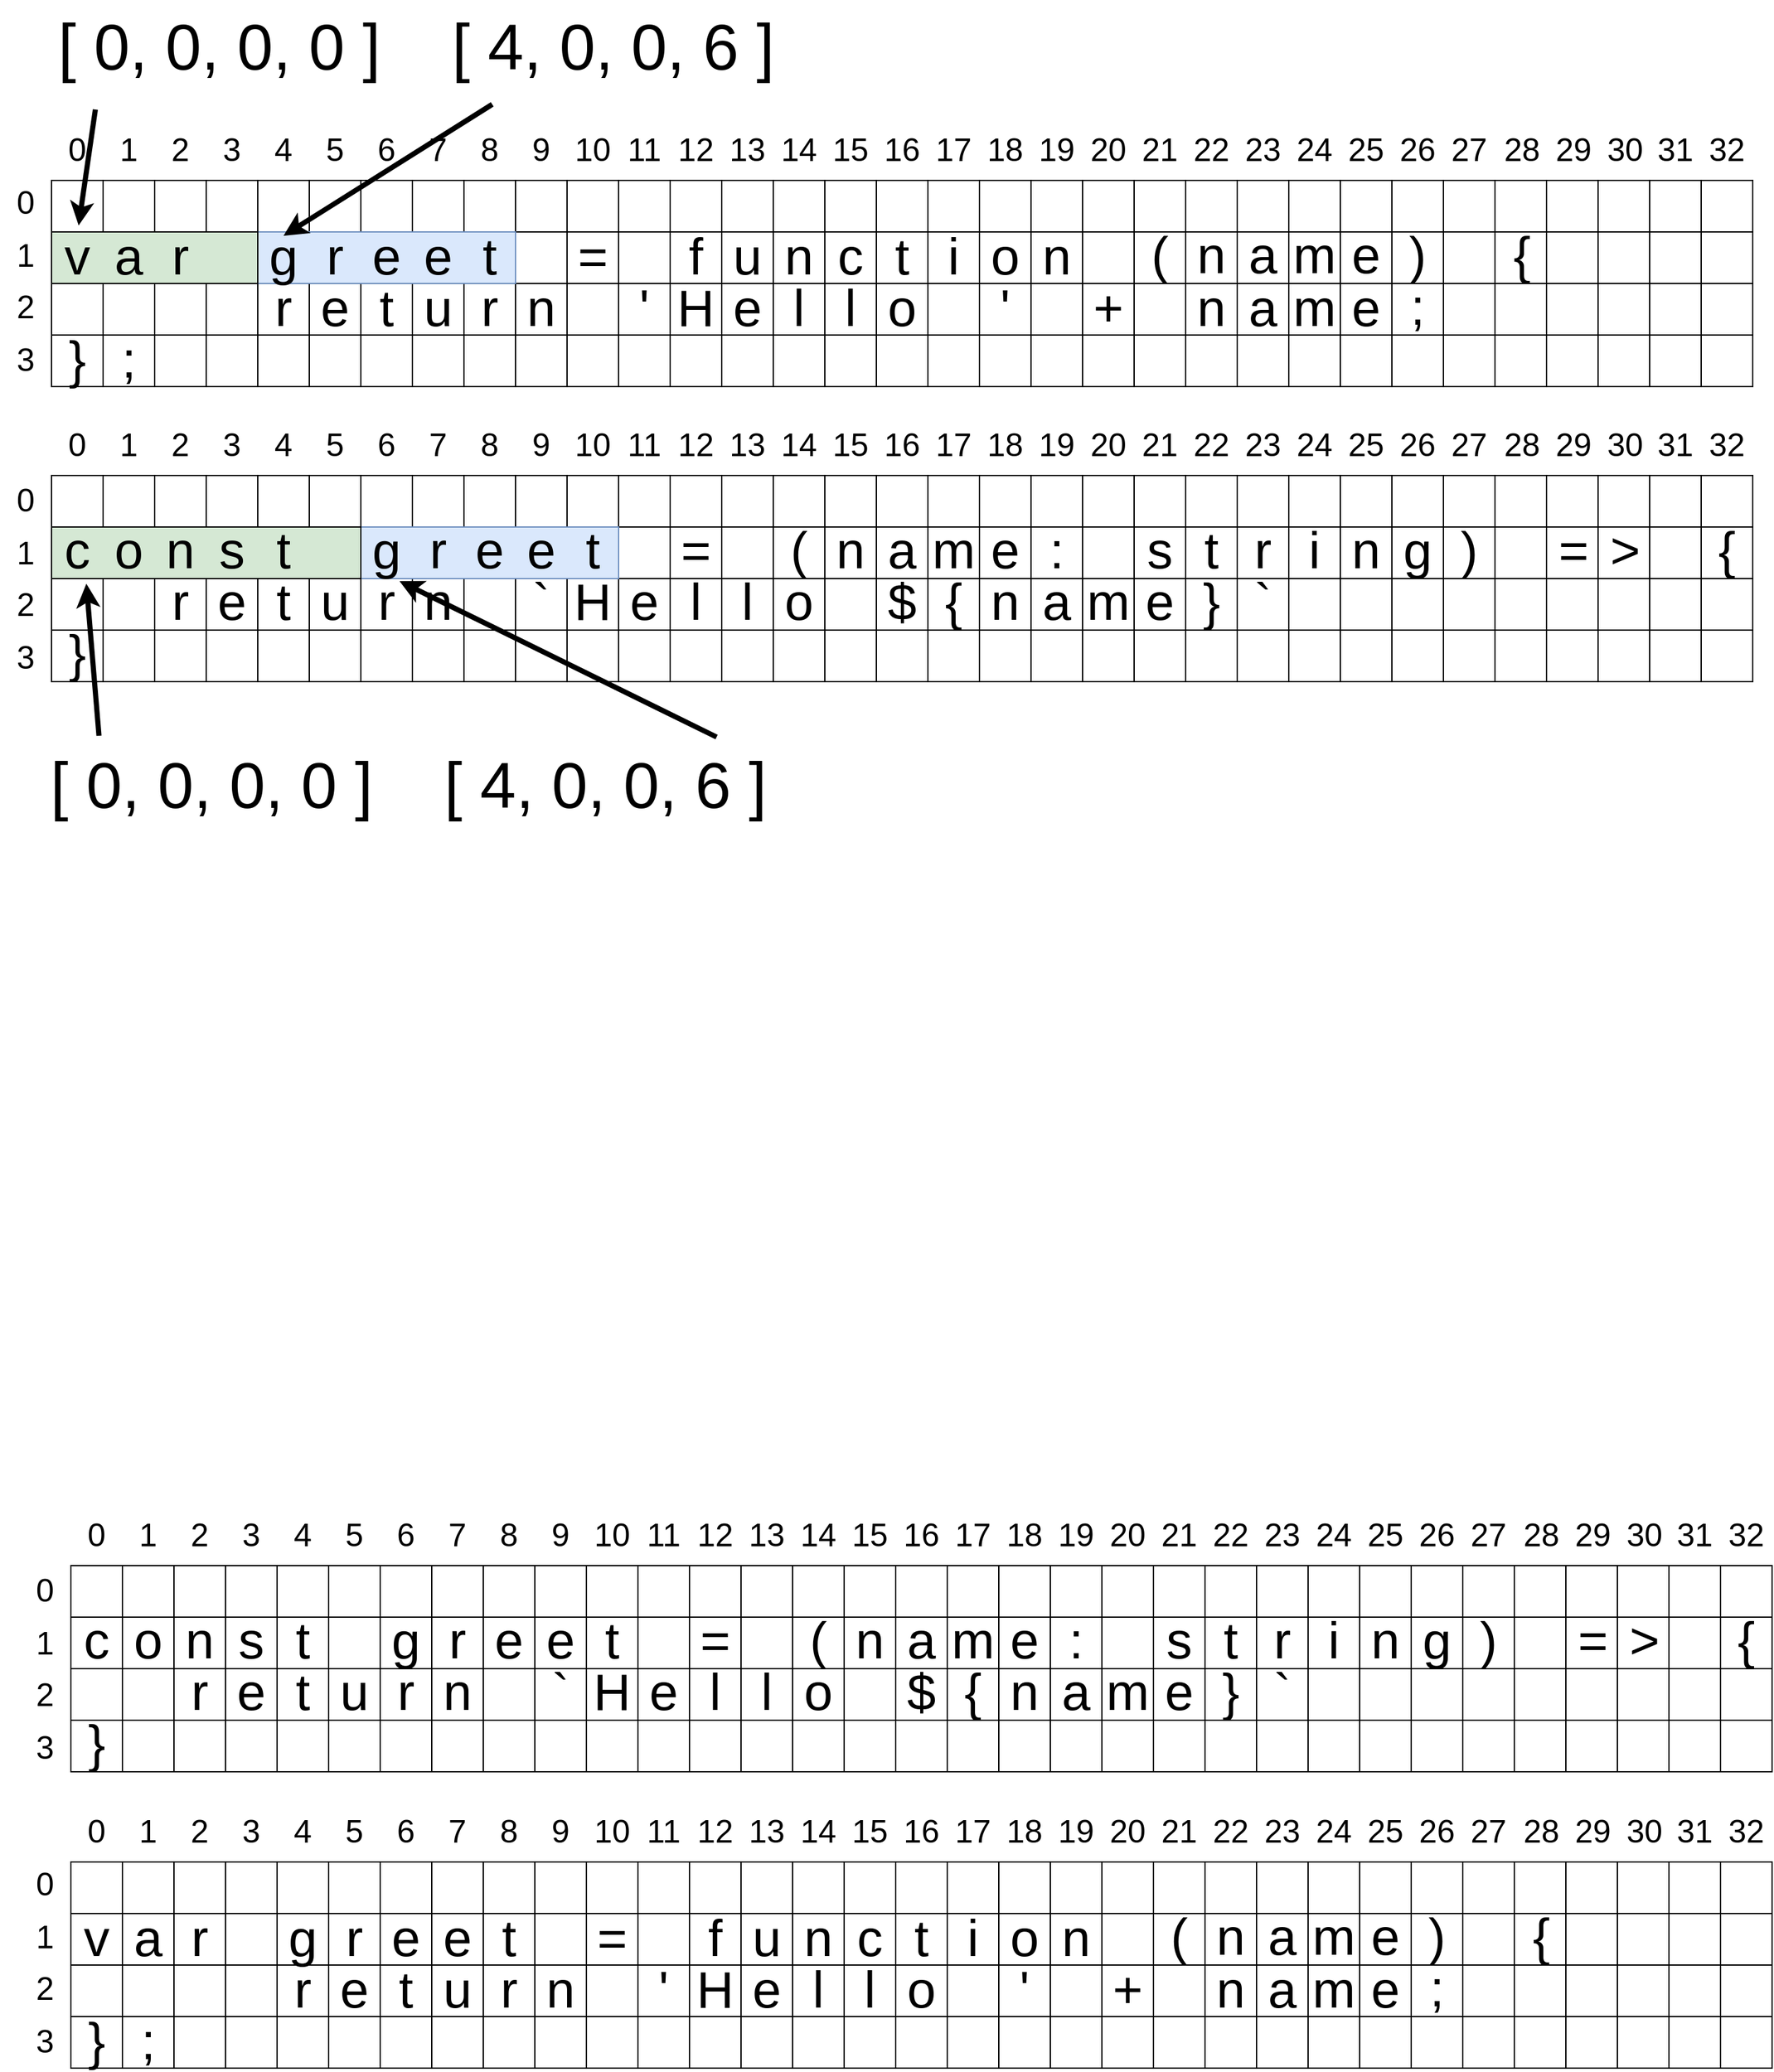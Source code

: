 <mxfile version="14.1.8" type="device"><diagram id="T1swOpmy0rG_zHnrddNy" name="Page-1"><mxGraphModel dx="1666" dy="877" grid="0" gridSize="10" guides="0" tooltips="1" connect="1" arrows="1" fold="1" page="0" pageScale="1" pageWidth="827" pageHeight="1169" math="0" shadow="0"><root><mxCell id="0"/><mxCell id="1" parent="0"/><mxCell id="zPKRi1dIQ-ZflvQd4Xuc-217" value="" style="shape=table;html=1;whiteSpace=wrap;startSize=0;container=1;collapsible=0;childLayout=tableLayout;fontSize=40;horizontal=0;verticalAlign=top;" parent="1" vertex="1"><mxGeometry x="40" y="170.98" width="1320" height="160" as="geometry"/></mxCell><mxCell id="zPKRi1dIQ-ZflvQd4Xuc-617" style="shape=partialRectangle;html=1;whiteSpace=wrap;collapsible=0;dropTarget=0;pointerEvents=0;fillColor=none;top=0;left=0;bottom=0;right=0;points=[[0,0.5],[1,0.5]];portConstraint=eastwest;" parent="zPKRi1dIQ-ZflvQd4Xuc-217" vertex="1"><mxGeometry width="1320" height="40" as="geometry"/></mxCell><mxCell id="zPKRi1dIQ-ZflvQd4Xuc-618" style="shape=partialRectangle;html=1;whiteSpace=wrap;connectable=0;fillColor=none;top=0;left=0;bottom=0;right=0;overflow=hidden;" parent="zPKRi1dIQ-ZflvQd4Xuc-617" vertex="1"><mxGeometry width="40" height="40" as="geometry"/></mxCell><mxCell id="zPKRi1dIQ-ZflvQd4Xuc-619" style="shape=partialRectangle;html=1;whiteSpace=wrap;connectable=0;fillColor=none;top=0;left=0;bottom=0;right=0;overflow=hidden;" parent="zPKRi1dIQ-ZflvQd4Xuc-617" vertex="1"><mxGeometry x="40" width="40" height="40" as="geometry"/></mxCell><mxCell id="zPKRi1dIQ-ZflvQd4Xuc-620" style="shape=partialRectangle;html=1;whiteSpace=wrap;connectable=0;fillColor=none;top=0;left=0;bottom=0;right=0;overflow=hidden;" parent="zPKRi1dIQ-ZflvQd4Xuc-617" vertex="1"><mxGeometry x="80" width="40" height="40" as="geometry"/></mxCell><mxCell id="zPKRi1dIQ-ZflvQd4Xuc-621" style="shape=partialRectangle;html=1;whiteSpace=wrap;connectable=0;fillColor=none;top=0;left=0;bottom=0;right=0;overflow=hidden;" parent="zPKRi1dIQ-ZflvQd4Xuc-617" vertex="1"><mxGeometry x="120" width="40" height="40" as="geometry"/></mxCell><mxCell id="zPKRi1dIQ-ZflvQd4Xuc-622" style="shape=partialRectangle;html=1;whiteSpace=wrap;connectable=0;fillColor=none;top=0;left=0;bottom=0;right=0;overflow=hidden;" parent="zPKRi1dIQ-ZflvQd4Xuc-617" vertex="1"><mxGeometry x="160" width="40" height="40" as="geometry"/></mxCell><mxCell id="zPKRi1dIQ-ZflvQd4Xuc-623" style="shape=partialRectangle;html=1;whiteSpace=wrap;connectable=0;fillColor=none;top=0;left=0;bottom=0;right=0;overflow=hidden;" parent="zPKRi1dIQ-ZflvQd4Xuc-617" vertex="1"><mxGeometry x="200" width="40" height="40" as="geometry"/></mxCell><mxCell id="zPKRi1dIQ-ZflvQd4Xuc-624" style="shape=partialRectangle;html=1;whiteSpace=wrap;connectable=0;fillColor=none;top=0;left=0;bottom=0;right=0;overflow=hidden;" parent="zPKRi1dIQ-ZflvQd4Xuc-617" vertex="1"><mxGeometry x="240" width="40" height="40" as="geometry"/></mxCell><mxCell id="zPKRi1dIQ-ZflvQd4Xuc-625" style="shape=partialRectangle;html=1;whiteSpace=wrap;connectable=0;fillColor=none;top=0;left=0;bottom=0;right=0;overflow=hidden;" parent="zPKRi1dIQ-ZflvQd4Xuc-617" vertex="1"><mxGeometry x="280" width="40" height="40" as="geometry"/></mxCell><mxCell id="zPKRi1dIQ-ZflvQd4Xuc-626" style="shape=partialRectangle;html=1;whiteSpace=wrap;connectable=0;fillColor=none;top=0;left=0;bottom=0;right=0;overflow=hidden;" parent="zPKRi1dIQ-ZflvQd4Xuc-617" vertex="1"><mxGeometry x="320" width="40" height="40" as="geometry"/></mxCell><mxCell id="zPKRi1dIQ-ZflvQd4Xuc-627" style="shape=partialRectangle;html=1;whiteSpace=wrap;connectable=0;fillColor=none;top=0;left=0;bottom=0;right=0;overflow=hidden;" parent="zPKRi1dIQ-ZflvQd4Xuc-617" vertex="1"><mxGeometry x="360" width="40" height="40" as="geometry"/></mxCell><mxCell id="zPKRi1dIQ-ZflvQd4Xuc-628" style="shape=partialRectangle;html=1;whiteSpace=wrap;connectable=0;fillColor=none;top=0;left=0;bottom=0;right=0;overflow=hidden;" parent="zPKRi1dIQ-ZflvQd4Xuc-617" vertex="1"><mxGeometry x="400" width="40" height="40" as="geometry"/></mxCell><mxCell id="zPKRi1dIQ-ZflvQd4Xuc-629" style="shape=partialRectangle;html=1;whiteSpace=wrap;connectable=0;fillColor=none;top=0;left=0;bottom=0;right=0;overflow=hidden;" parent="zPKRi1dIQ-ZflvQd4Xuc-617" vertex="1"><mxGeometry x="440" width="40" height="40" as="geometry"/></mxCell><mxCell id="zPKRi1dIQ-ZflvQd4Xuc-630" style="shape=partialRectangle;html=1;whiteSpace=wrap;connectable=0;fillColor=none;top=0;left=0;bottom=0;right=0;overflow=hidden;" parent="zPKRi1dIQ-ZflvQd4Xuc-617" vertex="1"><mxGeometry x="480" width="40" height="40" as="geometry"/></mxCell><mxCell id="zPKRi1dIQ-ZflvQd4Xuc-631" style="shape=partialRectangle;html=1;whiteSpace=wrap;connectable=0;fillColor=none;top=0;left=0;bottom=0;right=0;overflow=hidden;" parent="zPKRi1dIQ-ZflvQd4Xuc-617" vertex="1"><mxGeometry x="520" width="40" height="40" as="geometry"/></mxCell><mxCell id="zPKRi1dIQ-ZflvQd4Xuc-632" style="shape=partialRectangle;html=1;whiteSpace=wrap;connectable=0;fillColor=none;top=0;left=0;bottom=0;right=0;overflow=hidden;" parent="zPKRi1dIQ-ZflvQd4Xuc-617" vertex="1"><mxGeometry x="560" width="40" height="40" as="geometry"/></mxCell><mxCell id="zPKRi1dIQ-ZflvQd4Xuc-633" style="shape=partialRectangle;html=1;whiteSpace=wrap;connectable=0;fillColor=none;top=0;left=0;bottom=0;right=0;overflow=hidden;" parent="zPKRi1dIQ-ZflvQd4Xuc-617" vertex="1"><mxGeometry x="600" width="40" height="40" as="geometry"/></mxCell><mxCell id="zPKRi1dIQ-ZflvQd4Xuc-634" style="shape=partialRectangle;html=1;whiteSpace=wrap;connectable=0;fillColor=none;top=0;left=0;bottom=0;right=0;overflow=hidden;" parent="zPKRi1dIQ-ZflvQd4Xuc-617" vertex="1"><mxGeometry x="640" width="40" height="40" as="geometry"/></mxCell><mxCell id="zPKRi1dIQ-ZflvQd4Xuc-635" style="shape=partialRectangle;html=1;whiteSpace=wrap;connectable=0;fillColor=none;top=0;left=0;bottom=0;right=0;overflow=hidden;" parent="zPKRi1dIQ-ZflvQd4Xuc-617" vertex="1"><mxGeometry x="680" width="40" height="40" as="geometry"/></mxCell><mxCell id="zPKRi1dIQ-ZflvQd4Xuc-636" style="shape=partialRectangle;html=1;whiteSpace=wrap;connectable=0;fillColor=none;top=0;left=0;bottom=0;right=0;overflow=hidden;" parent="zPKRi1dIQ-ZflvQd4Xuc-617" vertex="1"><mxGeometry x="720" width="40" height="40" as="geometry"/></mxCell><mxCell id="zPKRi1dIQ-ZflvQd4Xuc-637" style="shape=partialRectangle;html=1;whiteSpace=wrap;connectable=0;fillColor=none;top=0;left=0;bottom=0;right=0;overflow=hidden;" parent="zPKRi1dIQ-ZflvQd4Xuc-617" vertex="1"><mxGeometry x="760" width="40" height="40" as="geometry"/></mxCell><mxCell id="zPKRi1dIQ-ZflvQd4Xuc-638" style="shape=partialRectangle;html=1;whiteSpace=wrap;connectable=0;fillColor=none;top=0;left=0;bottom=0;right=0;overflow=hidden;" parent="zPKRi1dIQ-ZflvQd4Xuc-617" vertex="1"><mxGeometry x="800" width="40" height="40" as="geometry"/></mxCell><mxCell id="zPKRi1dIQ-ZflvQd4Xuc-639" style="shape=partialRectangle;html=1;whiteSpace=wrap;connectable=0;fillColor=none;top=0;left=0;bottom=0;right=0;overflow=hidden;" parent="zPKRi1dIQ-ZflvQd4Xuc-617" vertex="1"><mxGeometry x="840" width="40" height="40" as="geometry"/></mxCell><mxCell id="zPKRi1dIQ-ZflvQd4Xuc-640" style="shape=partialRectangle;html=1;whiteSpace=wrap;connectable=0;fillColor=none;top=0;left=0;bottom=0;right=0;overflow=hidden;" parent="zPKRi1dIQ-ZflvQd4Xuc-617" vertex="1"><mxGeometry x="880" width="40" height="40" as="geometry"/></mxCell><mxCell id="zPKRi1dIQ-ZflvQd4Xuc-641" style="shape=partialRectangle;html=1;whiteSpace=wrap;connectable=0;fillColor=none;top=0;left=0;bottom=0;right=0;overflow=hidden;" parent="zPKRi1dIQ-ZflvQd4Xuc-617" vertex="1"><mxGeometry x="920" width="40" height="40" as="geometry"/></mxCell><mxCell id="zPKRi1dIQ-ZflvQd4Xuc-642" style="shape=partialRectangle;html=1;whiteSpace=wrap;connectable=0;fillColor=none;top=0;left=0;bottom=0;right=0;overflow=hidden;" parent="zPKRi1dIQ-ZflvQd4Xuc-617" vertex="1"><mxGeometry x="960" width="40" height="40" as="geometry"/></mxCell><mxCell id="zPKRi1dIQ-ZflvQd4Xuc-643" style="shape=partialRectangle;html=1;whiteSpace=wrap;connectable=0;fillColor=none;top=0;left=0;bottom=0;right=0;overflow=hidden;" parent="zPKRi1dIQ-ZflvQd4Xuc-617" vertex="1"><mxGeometry x="1000" width="40" height="40" as="geometry"/></mxCell><mxCell id="zPKRi1dIQ-ZflvQd4Xuc-644" style="shape=partialRectangle;html=1;whiteSpace=wrap;connectable=0;fillColor=none;top=0;left=0;bottom=0;right=0;overflow=hidden;" parent="zPKRi1dIQ-ZflvQd4Xuc-617" vertex="1"><mxGeometry x="1040" width="40" height="40" as="geometry"/></mxCell><mxCell id="zPKRi1dIQ-ZflvQd4Xuc-645" style="shape=partialRectangle;html=1;whiteSpace=wrap;connectable=0;fillColor=none;top=0;left=0;bottom=0;right=0;overflow=hidden;" parent="zPKRi1dIQ-ZflvQd4Xuc-617" vertex="1"><mxGeometry x="1080" width="40" height="40" as="geometry"/></mxCell><mxCell id="zPKRi1dIQ-ZflvQd4Xuc-646" style="shape=partialRectangle;html=1;whiteSpace=wrap;connectable=0;fillColor=none;top=0;left=0;bottom=0;right=0;overflow=hidden;" parent="zPKRi1dIQ-ZflvQd4Xuc-617" vertex="1"><mxGeometry x="1120" width="40" height="40" as="geometry"/></mxCell><mxCell id="zPKRi1dIQ-ZflvQd4Xuc-647" style="shape=partialRectangle;html=1;whiteSpace=wrap;connectable=0;fillColor=none;top=0;left=0;bottom=0;right=0;overflow=hidden;" parent="zPKRi1dIQ-ZflvQd4Xuc-617" vertex="1"><mxGeometry x="1160" width="40" height="40" as="geometry"/></mxCell><mxCell id="zPKRi1dIQ-ZflvQd4Xuc-648" style="shape=partialRectangle;html=1;whiteSpace=wrap;connectable=0;fillColor=none;top=0;left=0;bottom=0;right=0;overflow=hidden;" parent="zPKRi1dIQ-ZflvQd4Xuc-617" vertex="1"><mxGeometry x="1200" width="40" height="40" as="geometry"/></mxCell><mxCell id="zPKRi1dIQ-ZflvQd4Xuc-649" style="shape=partialRectangle;html=1;whiteSpace=wrap;connectable=0;fillColor=none;top=0;left=0;bottom=0;right=0;overflow=hidden;" parent="zPKRi1dIQ-ZflvQd4Xuc-617" vertex="1"><mxGeometry x="1240" width="40" height="40" as="geometry"/></mxCell><mxCell id="zPKRi1dIQ-ZflvQd4Xuc-650" style="shape=partialRectangle;html=1;whiteSpace=wrap;connectable=0;fillColor=none;top=0;left=0;bottom=0;right=0;overflow=hidden;" parent="zPKRi1dIQ-ZflvQd4Xuc-617" vertex="1"><mxGeometry x="1280" width="40" height="40" as="geometry"/></mxCell><mxCell id="zPKRi1dIQ-ZflvQd4Xuc-218" value="" style="shape=partialRectangle;html=1;whiteSpace=wrap;collapsible=0;dropTarget=0;pointerEvents=0;fillColor=none;top=0;left=0;bottom=0;right=0;points=[[0,0.5],[1,0.5]];portConstraint=eastwest;" parent="zPKRi1dIQ-ZflvQd4Xuc-217" vertex="1"><mxGeometry y="40" width="1320" height="40" as="geometry"/></mxCell><mxCell id="zPKRi1dIQ-ZflvQd4Xuc-219" style="shape=partialRectangle;html=1;whiteSpace=wrap;connectable=0;fillColor=none;top=0;left=0;bottom=0;right=0;overflow=hidden;" parent="zPKRi1dIQ-ZflvQd4Xuc-218" vertex="1"><mxGeometry width="40" height="40" as="geometry"/></mxCell><mxCell id="zPKRi1dIQ-ZflvQd4Xuc-220" style="shape=partialRectangle;html=1;whiteSpace=wrap;connectable=0;fillColor=none;top=0;left=0;bottom=0;right=0;overflow=hidden;" parent="zPKRi1dIQ-ZflvQd4Xuc-218" vertex="1"><mxGeometry x="40" width="40" height="40" as="geometry"/></mxCell><mxCell id="zPKRi1dIQ-ZflvQd4Xuc-221" style="shape=partialRectangle;html=1;whiteSpace=wrap;connectable=0;fillColor=none;top=0;left=0;bottom=0;right=0;overflow=hidden;" parent="zPKRi1dIQ-ZflvQd4Xuc-218" vertex="1"><mxGeometry x="80" width="40" height="40" as="geometry"/></mxCell><mxCell id="zPKRi1dIQ-ZflvQd4Xuc-222" style="shape=partialRectangle;html=1;whiteSpace=wrap;connectable=0;fillColor=none;top=0;left=0;bottom=0;right=0;overflow=hidden;" parent="zPKRi1dIQ-ZflvQd4Xuc-218" vertex="1"><mxGeometry x="120" width="40" height="40" as="geometry"/></mxCell><mxCell id="zPKRi1dIQ-ZflvQd4Xuc-223" style="shape=partialRectangle;html=1;whiteSpace=wrap;connectable=0;fillColor=none;top=0;left=0;bottom=0;right=0;overflow=hidden;" parent="zPKRi1dIQ-ZflvQd4Xuc-218" vertex="1"><mxGeometry x="160" width="40" height="40" as="geometry"/></mxCell><mxCell id="zPKRi1dIQ-ZflvQd4Xuc-224" style="shape=partialRectangle;html=1;whiteSpace=wrap;connectable=0;fillColor=none;top=0;left=0;bottom=0;right=0;overflow=hidden;" parent="zPKRi1dIQ-ZflvQd4Xuc-218" vertex="1"><mxGeometry x="200" width="40" height="40" as="geometry"/></mxCell><mxCell id="zPKRi1dIQ-ZflvQd4Xuc-225" style="shape=partialRectangle;html=1;whiteSpace=wrap;connectable=0;fillColor=none;top=0;left=0;bottom=0;right=0;overflow=hidden;" parent="zPKRi1dIQ-ZflvQd4Xuc-218" vertex="1"><mxGeometry x="240" width="40" height="40" as="geometry"/></mxCell><mxCell id="zPKRi1dIQ-ZflvQd4Xuc-226" style="shape=partialRectangle;html=1;whiteSpace=wrap;connectable=0;fillColor=none;top=0;left=0;bottom=0;right=0;overflow=hidden;" parent="zPKRi1dIQ-ZflvQd4Xuc-218" vertex="1"><mxGeometry x="280" width="40" height="40" as="geometry"/></mxCell><mxCell id="zPKRi1dIQ-ZflvQd4Xuc-227" style="shape=partialRectangle;html=1;whiteSpace=wrap;connectable=0;fillColor=none;top=0;left=0;bottom=0;right=0;overflow=hidden;" parent="zPKRi1dIQ-ZflvQd4Xuc-218" vertex="1"><mxGeometry x="320" width="40" height="40" as="geometry"/></mxCell><mxCell id="zPKRi1dIQ-ZflvQd4Xuc-228" style="shape=partialRectangle;html=1;whiteSpace=wrap;connectable=0;fillColor=none;top=0;left=0;bottom=0;right=0;overflow=hidden;" parent="zPKRi1dIQ-ZflvQd4Xuc-218" vertex="1"><mxGeometry x="360" width="40" height="40" as="geometry"/></mxCell><mxCell id="zPKRi1dIQ-ZflvQd4Xuc-229" style="shape=partialRectangle;html=1;whiteSpace=wrap;connectable=0;fillColor=none;top=0;left=0;bottom=0;right=0;overflow=hidden;" parent="zPKRi1dIQ-ZflvQd4Xuc-218" vertex="1"><mxGeometry x="400" width="40" height="40" as="geometry"/></mxCell><mxCell id="zPKRi1dIQ-ZflvQd4Xuc-230" style="shape=partialRectangle;html=1;whiteSpace=wrap;connectable=0;fillColor=none;top=0;left=0;bottom=0;right=0;overflow=hidden;" parent="zPKRi1dIQ-ZflvQd4Xuc-218" vertex="1"><mxGeometry x="440" width="40" height="40" as="geometry"/></mxCell><mxCell id="zPKRi1dIQ-ZflvQd4Xuc-231" style="shape=partialRectangle;html=1;whiteSpace=wrap;connectable=0;fillColor=none;top=0;left=0;bottom=0;right=0;overflow=hidden;" parent="zPKRi1dIQ-ZflvQd4Xuc-218" vertex="1"><mxGeometry x="480" width="40" height="40" as="geometry"/></mxCell><mxCell id="zPKRi1dIQ-ZflvQd4Xuc-232" style="shape=partialRectangle;html=1;whiteSpace=wrap;connectable=0;fillColor=none;top=0;left=0;bottom=0;right=0;overflow=hidden;" parent="zPKRi1dIQ-ZflvQd4Xuc-218" vertex="1"><mxGeometry x="520" width="40" height="40" as="geometry"/></mxCell><mxCell id="zPKRi1dIQ-ZflvQd4Xuc-233" style="shape=partialRectangle;html=1;whiteSpace=wrap;connectable=0;fillColor=none;top=0;left=0;bottom=0;right=0;overflow=hidden;" parent="zPKRi1dIQ-ZflvQd4Xuc-218" vertex="1"><mxGeometry x="560" width="40" height="40" as="geometry"/></mxCell><mxCell id="zPKRi1dIQ-ZflvQd4Xuc-234" value="" style="shape=partialRectangle;html=1;whiteSpace=wrap;connectable=0;fillColor=none;top=0;left=0;bottom=0;right=0;overflow=hidden;" parent="zPKRi1dIQ-ZflvQd4Xuc-218" vertex="1"><mxGeometry x="600" width="40" height="40" as="geometry"/></mxCell><mxCell id="zPKRi1dIQ-ZflvQd4Xuc-235" value="&lt;span style=&quot;color: rgba(0 , 0 , 0 , 0) ; font-family: monospace ; font-size: 0px&quot;&gt;%3CmxGraphModel%3E%3Croot%3E%3CmxCell%20id%3D%220%22%2F%3E%3CmxCell%20id%3D%221%22%20parent%3D%220%22%2F%3E%3CmxCell%20id%3D%222%22%20value%3D%22%26lt%3Bfont%20style%3D%26quot%3Bfont-size%3A%2040px%20%3B%20line-height%3A%2050%25%26quot%3B%26gt%3Bc%26lt%3B%2Ffont%26gt%3B%22%20style%3D%22shape%3DpartialRectangle%3Bhtml%3D1%3BwhiteSpace%3Dwrap%3Bconnectable%3D0%3BfillColor%3Dnone%3Btop%3D0%3Bleft%3D0%3Bbottom%3D0%3Bright%3D0%3Boverflow%3Dhidden%3B%22%20vertex%3D%221%22%20parent%3D%221%22%3E%3CmxGeometry%20x%3D%2240%22%20y%3D%22400%22%20width%3D%2240%22%20height%3D%2240%22%20as%3D%22geometry%22%2F%3E%3C%2FmxCell%3E%3C%2Froot%3E%3C%2FmxGraphModel%3E&lt;/span&gt;" style="shape=partialRectangle;html=1;whiteSpace=wrap;connectable=0;fillColor=none;top=0;left=0;bottom=0;right=0;overflow=hidden;" parent="zPKRi1dIQ-ZflvQd4Xuc-218" vertex="1"><mxGeometry x="640" width="40" height="40" as="geometry"/></mxCell><mxCell id="zPKRi1dIQ-ZflvQd4Xuc-236" style="shape=partialRectangle;html=1;whiteSpace=wrap;connectable=0;fillColor=none;top=0;left=0;bottom=0;right=0;overflow=hidden;" parent="zPKRi1dIQ-ZflvQd4Xuc-218" vertex="1"><mxGeometry x="680" width="40" height="40" as="geometry"/></mxCell><mxCell id="zPKRi1dIQ-ZflvQd4Xuc-237" style="shape=partialRectangle;html=1;whiteSpace=wrap;connectable=0;fillColor=none;top=0;left=0;bottom=0;right=0;overflow=hidden;" parent="zPKRi1dIQ-ZflvQd4Xuc-218" vertex="1"><mxGeometry x="720" width="40" height="40" as="geometry"/></mxCell><mxCell id="zPKRi1dIQ-ZflvQd4Xuc-238" style="shape=partialRectangle;html=1;whiteSpace=wrap;connectable=0;fillColor=none;top=0;left=0;bottom=0;right=0;overflow=hidden;" parent="zPKRi1dIQ-ZflvQd4Xuc-218" vertex="1"><mxGeometry x="760" width="40" height="40" as="geometry"/></mxCell><mxCell id="zPKRi1dIQ-ZflvQd4Xuc-239" style="shape=partialRectangle;html=1;whiteSpace=wrap;connectable=0;fillColor=none;top=0;left=0;bottom=0;right=0;overflow=hidden;" parent="zPKRi1dIQ-ZflvQd4Xuc-218" vertex="1"><mxGeometry x="800" width="40" height="40" as="geometry"/></mxCell><mxCell id="zPKRi1dIQ-ZflvQd4Xuc-240" style="shape=partialRectangle;html=1;whiteSpace=wrap;connectable=0;fillColor=none;top=0;left=0;bottom=0;right=0;overflow=hidden;" parent="zPKRi1dIQ-ZflvQd4Xuc-218" vertex="1"><mxGeometry x="840" width="40" height="40" as="geometry"/></mxCell><mxCell id="zPKRi1dIQ-ZflvQd4Xuc-241" style="shape=partialRectangle;html=1;whiteSpace=wrap;connectable=0;fillColor=none;top=0;left=0;bottom=0;right=0;overflow=hidden;" parent="zPKRi1dIQ-ZflvQd4Xuc-218" vertex="1"><mxGeometry x="880" width="40" height="40" as="geometry"/></mxCell><mxCell id="zPKRi1dIQ-ZflvQd4Xuc-242" style="shape=partialRectangle;html=1;whiteSpace=wrap;connectable=0;fillColor=none;top=0;left=0;bottom=0;right=0;overflow=hidden;" parent="zPKRi1dIQ-ZflvQd4Xuc-218" vertex="1"><mxGeometry x="920" width="40" height="40" as="geometry"/></mxCell><mxCell id="zPKRi1dIQ-ZflvQd4Xuc-243" style="shape=partialRectangle;html=1;whiteSpace=wrap;connectable=0;fillColor=none;top=0;left=0;bottom=0;right=0;overflow=hidden;" parent="zPKRi1dIQ-ZflvQd4Xuc-218" vertex="1"><mxGeometry x="960" width="40" height="40" as="geometry"/></mxCell><mxCell id="zPKRi1dIQ-ZflvQd4Xuc-244" style="shape=partialRectangle;html=1;whiteSpace=wrap;connectable=0;fillColor=none;top=0;left=0;bottom=0;right=0;overflow=hidden;" parent="zPKRi1dIQ-ZflvQd4Xuc-218" vertex="1"><mxGeometry x="1000" width="40" height="40" as="geometry"/></mxCell><mxCell id="zPKRi1dIQ-ZflvQd4Xuc-245" style="shape=partialRectangle;html=1;whiteSpace=wrap;connectable=0;fillColor=none;top=0;left=0;bottom=0;right=0;overflow=hidden;" parent="zPKRi1dIQ-ZflvQd4Xuc-218" vertex="1"><mxGeometry x="1040" width="40" height="40" as="geometry"/></mxCell><mxCell id="zPKRi1dIQ-ZflvQd4Xuc-246" style="shape=partialRectangle;html=1;whiteSpace=wrap;connectable=0;fillColor=none;top=0;left=0;bottom=0;right=0;overflow=hidden;" parent="zPKRi1dIQ-ZflvQd4Xuc-218" vertex="1"><mxGeometry x="1080" width="40" height="40" as="geometry"/></mxCell><mxCell id="zPKRi1dIQ-ZflvQd4Xuc-247" style="shape=partialRectangle;html=1;whiteSpace=wrap;connectable=0;fillColor=none;top=0;left=0;bottom=0;right=0;overflow=hidden;" parent="zPKRi1dIQ-ZflvQd4Xuc-218" vertex="1"><mxGeometry x="1120" width="40" height="40" as="geometry"/></mxCell><mxCell id="zPKRi1dIQ-ZflvQd4Xuc-248" style="shape=partialRectangle;html=1;whiteSpace=wrap;connectable=0;fillColor=none;top=0;left=0;bottom=0;right=0;overflow=hidden;" parent="zPKRi1dIQ-ZflvQd4Xuc-218" vertex="1"><mxGeometry x="1160" width="40" height="40" as="geometry"/></mxCell><mxCell id="zPKRi1dIQ-ZflvQd4Xuc-249" style="shape=partialRectangle;html=1;whiteSpace=wrap;connectable=0;fillColor=none;top=0;left=0;bottom=0;right=0;overflow=hidden;" parent="zPKRi1dIQ-ZflvQd4Xuc-218" vertex="1"><mxGeometry x="1200" width="40" height="40" as="geometry"/></mxCell><mxCell id="zPKRi1dIQ-ZflvQd4Xuc-250" style="shape=partialRectangle;html=1;whiteSpace=wrap;connectable=0;fillColor=none;top=0;left=0;bottom=0;right=0;overflow=hidden;" parent="zPKRi1dIQ-ZflvQd4Xuc-218" vertex="1"><mxGeometry x="1240" width="40" height="40" as="geometry"/></mxCell><mxCell id="zPKRi1dIQ-ZflvQd4Xuc-251" value="" style="shape=partialRectangle;html=1;whiteSpace=wrap;connectable=0;fillColor=none;top=0;left=0;bottom=0;right=0;overflow=hidden;" parent="zPKRi1dIQ-ZflvQd4Xuc-218" vertex="1"><mxGeometry x="1280" width="40" height="40" as="geometry"/></mxCell><mxCell id="zPKRi1dIQ-ZflvQd4Xuc-252" value="" style="shape=partialRectangle;html=1;whiteSpace=wrap;collapsible=0;dropTarget=0;pointerEvents=0;fillColor=none;top=0;left=0;bottom=0;right=0;points=[[0,0.5],[1,0.5]];portConstraint=eastwest;" parent="zPKRi1dIQ-ZflvQd4Xuc-217" vertex="1"><mxGeometry y="80" width="1320" height="40" as="geometry"/></mxCell><mxCell id="zPKRi1dIQ-ZflvQd4Xuc-253" style="shape=partialRectangle;html=1;whiteSpace=wrap;connectable=0;fillColor=none;top=0;left=0;bottom=0;right=0;overflow=hidden;" parent="zPKRi1dIQ-ZflvQd4Xuc-252" vertex="1"><mxGeometry width="40" height="40" as="geometry"/></mxCell><mxCell id="zPKRi1dIQ-ZflvQd4Xuc-254" style="shape=partialRectangle;html=1;whiteSpace=wrap;connectable=0;fillColor=none;top=0;left=0;bottom=0;right=0;overflow=hidden;" parent="zPKRi1dIQ-ZflvQd4Xuc-252" vertex="1"><mxGeometry x="40" width="40" height="40" as="geometry"/></mxCell><mxCell id="zPKRi1dIQ-ZflvQd4Xuc-255" style="shape=partialRectangle;html=1;whiteSpace=wrap;connectable=0;fillColor=none;top=0;left=0;bottom=0;right=0;overflow=hidden;" parent="zPKRi1dIQ-ZflvQd4Xuc-252" vertex="1"><mxGeometry x="80" width="40" height="40" as="geometry"/></mxCell><mxCell id="zPKRi1dIQ-ZflvQd4Xuc-256" style="shape=partialRectangle;html=1;whiteSpace=wrap;connectable=0;fillColor=none;top=0;left=0;bottom=0;right=0;overflow=hidden;" parent="zPKRi1dIQ-ZflvQd4Xuc-252" vertex="1"><mxGeometry x="120" width="40" height="40" as="geometry"/></mxCell><mxCell id="zPKRi1dIQ-ZflvQd4Xuc-257" style="shape=partialRectangle;html=1;whiteSpace=wrap;connectable=0;fillColor=none;top=0;left=0;bottom=0;right=0;overflow=hidden;" parent="zPKRi1dIQ-ZflvQd4Xuc-252" vertex="1"><mxGeometry x="160" width="40" height="40" as="geometry"/></mxCell><mxCell id="zPKRi1dIQ-ZflvQd4Xuc-258" style="shape=partialRectangle;html=1;whiteSpace=wrap;connectable=0;fillColor=none;top=0;left=0;bottom=0;right=0;overflow=hidden;" parent="zPKRi1dIQ-ZflvQd4Xuc-252" vertex="1"><mxGeometry x="200" width="40" height="40" as="geometry"/></mxCell><mxCell id="zPKRi1dIQ-ZflvQd4Xuc-259" style="shape=partialRectangle;html=1;whiteSpace=wrap;connectable=0;fillColor=none;top=0;left=0;bottom=0;right=0;overflow=hidden;" parent="zPKRi1dIQ-ZflvQd4Xuc-252" vertex="1"><mxGeometry x="240" width="40" height="40" as="geometry"/></mxCell><mxCell id="zPKRi1dIQ-ZflvQd4Xuc-260" style="shape=partialRectangle;html=1;whiteSpace=wrap;connectable=0;fillColor=none;top=0;left=0;bottom=0;right=0;overflow=hidden;" parent="zPKRi1dIQ-ZflvQd4Xuc-252" vertex="1"><mxGeometry x="280" width="40" height="40" as="geometry"/></mxCell><mxCell id="zPKRi1dIQ-ZflvQd4Xuc-261" style="shape=partialRectangle;html=1;whiteSpace=wrap;connectable=0;fillColor=none;top=0;left=0;bottom=0;right=0;overflow=hidden;" parent="zPKRi1dIQ-ZflvQd4Xuc-252" vertex="1"><mxGeometry x="320" width="40" height="40" as="geometry"/></mxCell><mxCell id="zPKRi1dIQ-ZflvQd4Xuc-262" style="shape=partialRectangle;html=1;whiteSpace=wrap;connectable=0;fillColor=none;top=0;left=0;bottom=0;right=0;overflow=hidden;" parent="zPKRi1dIQ-ZflvQd4Xuc-252" vertex="1"><mxGeometry x="360" width="40" height="40" as="geometry"/></mxCell><mxCell id="zPKRi1dIQ-ZflvQd4Xuc-263" style="shape=partialRectangle;html=1;whiteSpace=wrap;connectable=0;fillColor=none;top=0;left=0;bottom=0;right=0;overflow=hidden;" parent="zPKRi1dIQ-ZflvQd4Xuc-252" vertex="1"><mxGeometry x="400" width="40" height="40" as="geometry"/></mxCell><mxCell id="zPKRi1dIQ-ZflvQd4Xuc-264" style="shape=partialRectangle;html=1;whiteSpace=wrap;connectable=0;fillColor=none;top=0;left=0;bottom=0;right=0;overflow=hidden;" parent="zPKRi1dIQ-ZflvQd4Xuc-252" vertex="1"><mxGeometry x="440" width="40" height="40" as="geometry"/></mxCell><mxCell id="zPKRi1dIQ-ZflvQd4Xuc-265" style="shape=partialRectangle;html=1;whiteSpace=wrap;connectable=0;fillColor=none;top=0;left=0;bottom=0;right=0;overflow=hidden;" parent="zPKRi1dIQ-ZflvQd4Xuc-252" vertex="1"><mxGeometry x="480" width="40" height="40" as="geometry"/></mxCell><mxCell id="zPKRi1dIQ-ZflvQd4Xuc-266" style="shape=partialRectangle;html=1;whiteSpace=wrap;connectable=0;fillColor=none;top=0;left=0;bottom=0;right=0;overflow=hidden;" parent="zPKRi1dIQ-ZflvQd4Xuc-252" vertex="1"><mxGeometry x="520" width="40" height="40" as="geometry"/></mxCell><mxCell id="zPKRi1dIQ-ZflvQd4Xuc-267" style="shape=partialRectangle;html=1;whiteSpace=wrap;connectable=0;fillColor=none;top=0;left=0;bottom=0;right=0;overflow=hidden;" parent="zPKRi1dIQ-ZflvQd4Xuc-252" vertex="1"><mxGeometry x="560" width="40" height="40" as="geometry"/></mxCell><mxCell id="zPKRi1dIQ-ZflvQd4Xuc-268" style="shape=partialRectangle;html=1;whiteSpace=wrap;connectable=0;fillColor=none;top=0;left=0;bottom=0;right=0;overflow=hidden;" parent="zPKRi1dIQ-ZflvQd4Xuc-252" vertex="1"><mxGeometry x="600" width="40" height="40" as="geometry"/></mxCell><mxCell id="zPKRi1dIQ-ZflvQd4Xuc-269" style="shape=partialRectangle;html=1;whiteSpace=wrap;connectable=0;fillColor=none;top=0;left=0;bottom=0;right=0;overflow=hidden;" parent="zPKRi1dIQ-ZflvQd4Xuc-252" vertex="1"><mxGeometry x="640" width="40" height="40" as="geometry"/></mxCell><mxCell id="zPKRi1dIQ-ZflvQd4Xuc-270" style="shape=partialRectangle;html=1;whiteSpace=wrap;connectable=0;fillColor=none;top=0;left=0;bottom=0;right=0;overflow=hidden;" parent="zPKRi1dIQ-ZflvQd4Xuc-252" vertex="1"><mxGeometry x="680" width="40" height="40" as="geometry"/></mxCell><mxCell id="zPKRi1dIQ-ZflvQd4Xuc-271" style="shape=partialRectangle;html=1;whiteSpace=wrap;connectable=0;fillColor=none;top=0;left=0;bottom=0;right=0;overflow=hidden;" parent="zPKRi1dIQ-ZflvQd4Xuc-252" vertex="1"><mxGeometry x="720" width="40" height="40" as="geometry"/></mxCell><mxCell id="zPKRi1dIQ-ZflvQd4Xuc-272" style="shape=partialRectangle;html=1;whiteSpace=wrap;connectable=0;fillColor=none;top=0;left=0;bottom=0;right=0;overflow=hidden;" parent="zPKRi1dIQ-ZflvQd4Xuc-252" vertex="1"><mxGeometry x="760" width="40" height="40" as="geometry"/></mxCell><mxCell id="zPKRi1dIQ-ZflvQd4Xuc-273" style="shape=partialRectangle;html=1;whiteSpace=wrap;connectable=0;fillColor=none;top=0;left=0;bottom=0;right=0;overflow=hidden;" parent="zPKRi1dIQ-ZflvQd4Xuc-252" vertex="1"><mxGeometry x="800" width="40" height="40" as="geometry"/></mxCell><mxCell id="zPKRi1dIQ-ZflvQd4Xuc-274" style="shape=partialRectangle;html=1;whiteSpace=wrap;connectable=0;fillColor=none;top=0;left=0;bottom=0;right=0;overflow=hidden;" parent="zPKRi1dIQ-ZflvQd4Xuc-252" vertex="1"><mxGeometry x="840" width="40" height="40" as="geometry"/></mxCell><mxCell id="zPKRi1dIQ-ZflvQd4Xuc-275" style="shape=partialRectangle;html=1;whiteSpace=wrap;connectable=0;fillColor=none;top=0;left=0;bottom=0;right=0;overflow=hidden;" parent="zPKRi1dIQ-ZflvQd4Xuc-252" vertex="1"><mxGeometry x="880" width="40" height="40" as="geometry"/></mxCell><mxCell id="zPKRi1dIQ-ZflvQd4Xuc-276" style="shape=partialRectangle;html=1;whiteSpace=wrap;connectable=0;fillColor=none;top=0;left=0;bottom=0;right=0;overflow=hidden;" parent="zPKRi1dIQ-ZflvQd4Xuc-252" vertex="1"><mxGeometry x="920" width="40" height="40" as="geometry"/></mxCell><mxCell id="zPKRi1dIQ-ZflvQd4Xuc-277" style="shape=partialRectangle;html=1;whiteSpace=wrap;connectable=0;fillColor=none;top=0;left=0;bottom=0;right=0;overflow=hidden;" parent="zPKRi1dIQ-ZflvQd4Xuc-252" vertex="1"><mxGeometry x="960" width="40" height="40" as="geometry"/></mxCell><mxCell id="zPKRi1dIQ-ZflvQd4Xuc-278" style="shape=partialRectangle;html=1;whiteSpace=wrap;connectable=0;fillColor=none;top=0;left=0;bottom=0;right=0;overflow=hidden;" parent="zPKRi1dIQ-ZflvQd4Xuc-252" vertex="1"><mxGeometry x="1000" width="40" height="40" as="geometry"/></mxCell><mxCell id="zPKRi1dIQ-ZflvQd4Xuc-279" style="shape=partialRectangle;html=1;whiteSpace=wrap;connectable=0;fillColor=none;top=0;left=0;bottom=0;right=0;overflow=hidden;" parent="zPKRi1dIQ-ZflvQd4Xuc-252" vertex="1"><mxGeometry x="1040" width="40" height="40" as="geometry"/></mxCell><mxCell id="zPKRi1dIQ-ZflvQd4Xuc-280" style="shape=partialRectangle;html=1;whiteSpace=wrap;connectable=0;fillColor=none;top=0;left=0;bottom=0;right=0;overflow=hidden;" parent="zPKRi1dIQ-ZflvQd4Xuc-252" vertex="1"><mxGeometry x="1080" width="40" height="40" as="geometry"/></mxCell><mxCell id="zPKRi1dIQ-ZflvQd4Xuc-281" style="shape=partialRectangle;html=1;whiteSpace=wrap;connectable=0;fillColor=none;top=0;left=0;bottom=0;right=0;overflow=hidden;" parent="zPKRi1dIQ-ZflvQd4Xuc-252" vertex="1"><mxGeometry x="1120" width="40" height="40" as="geometry"/></mxCell><mxCell id="zPKRi1dIQ-ZflvQd4Xuc-282" style="shape=partialRectangle;html=1;whiteSpace=wrap;connectable=0;fillColor=none;top=0;left=0;bottom=0;right=0;overflow=hidden;" parent="zPKRi1dIQ-ZflvQd4Xuc-252" vertex="1"><mxGeometry x="1160" width="40" height="40" as="geometry"/></mxCell><mxCell id="zPKRi1dIQ-ZflvQd4Xuc-283" style="shape=partialRectangle;html=1;whiteSpace=wrap;connectable=0;fillColor=none;top=0;left=0;bottom=0;right=0;overflow=hidden;" parent="zPKRi1dIQ-ZflvQd4Xuc-252" vertex="1"><mxGeometry x="1200" width="40" height="40" as="geometry"/></mxCell><mxCell id="zPKRi1dIQ-ZflvQd4Xuc-284" style="shape=partialRectangle;html=1;whiteSpace=wrap;connectable=0;fillColor=none;top=0;left=0;bottom=0;right=0;overflow=hidden;" parent="zPKRi1dIQ-ZflvQd4Xuc-252" vertex="1"><mxGeometry x="1240" width="40" height="40" as="geometry"/></mxCell><mxCell id="zPKRi1dIQ-ZflvQd4Xuc-285" value="" style="shape=partialRectangle;html=1;whiteSpace=wrap;connectable=0;fillColor=none;top=0;left=0;bottom=0;right=0;overflow=hidden;" parent="zPKRi1dIQ-ZflvQd4Xuc-252" vertex="1"><mxGeometry x="1280" width="40" height="40" as="geometry"/></mxCell><mxCell id="zPKRi1dIQ-ZflvQd4Xuc-286" value="" style="shape=partialRectangle;html=1;whiteSpace=wrap;collapsible=0;dropTarget=0;pointerEvents=0;fillColor=none;top=0;left=0;bottom=0;right=0;points=[[0,0.5],[1,0.5]];portConstraint=eastwest;" parent="zPKRi1dIQ-ZflvQd4Xuc-217" vertex="1"><mxGeometry y="120" width="1320" height="40" as="geometry"/></mxCell><mxCell id="zPKRi1dIQ-ZflvQd4Xuc-287" style="shape=partialRectangle;html=1;whiteSpace=wrap;connectable=0;fillColor=none;top=0;left=0;bottom=0;right=0;overflow=hidden;" parent="zPKRi1dIQ-ZflvQd4Xuc-286" vertex="1"><mxGeometry width="40" height="40" as="geometry"/></mxCell><mxCell id="zPKRi1dIQ-ZflvQd4Xuc-288" style="shape=partialRectangle;html=1;whiteSpace=wrap;connectable=0;fillColor=none;top=0;left=0;bottom=0;right=0;overflow=hidden;" parent="zPKRi1dIQ-ZflvQd4Xuc-286" vertex="1"><mxGeometry x="40" width="40" height="40" as="geometry"/></mxCell><mxCell id="zPKRi1dIQ-ZflvQd4Xuc-289" style="shape=partialRectangle;html=1;whiteSpace=wrap;connectable=0;fillColor=none;top=0;left=0;bottom=0;right=0;overflow=hidden;" parent="zPKRi1dIQ-ZflvQd4Xuc-286" vertex="1"><mxGeometry x="80" width="40" height="40" as="geometry"/></mxCell><mxCell id="zPKRi1dIQ-ZflvQd4Xuc-290" style="shape=partialRectangle;html=1;whiteSpace=wrap;connectable=0;fillColor=none;top=0;left=0;bottom=0;right=0;overflow=hidden;" parent="zPKRi1dIQ-ZflvQd4Xuc-286" vertex="1"><mxGeometry x="120" width="40" height="40" as="geometry"/></mxCell><mxCell id="zPKRi1dIQ-ZflvQd4Xuc-291" style="shape=partialRectangle;html=1;whiteSpace=wrap;connectable=0;fillColor=none;top=0;left=0;bottom=0;right=0;overflow=hidden;" parent="zPKRi1dIQ-ZflvQd4Xuc-286" vertex="1"><mxGeometry x="160" width="40" height="40" as="geometry"/></mxCell><mxCell id="zPKRi1dIQ-ZflvQd4Xuc-292" style="shape=partialRectangle;html=1;whiteSpace=wrap;connectable=0;fillColor=none;top=0;left=0;bottom=0;right=0;overflow=hidden;" parent="zPKRi1dIQ-ZflvQd4Xuc-286" vertex="1"><mxGeometry x="200" width="40" height="40" as="geometry"/></mxCell><mxCell id="zPKRi1dIQ-ZflvQd4Xuc-293" style="shape=partialRectangle;html=1;whiteSpace=wrap;connectable=0;fillColor=none;top=0;left=0;bottom=0;right=0;overflow=hidden;" parent="zPKRi1dIQ-ZflvQd4Xuc-286" vertex="1"><mxGeometry x="240" width="40" height="40" as="geometry"/></mxCell><mxCell id="zPKRi1dIQ-ZflvQd4Xuc-294" style="shape=partialRectangle;html=1;whiteSpace=wrap;connectable=0;fillColor=none;top=0;left=0;bottom=0;right=0;overflow=hidden;" parent="zPKRi1dIQ-ZflvQd4Xuc-286" vertex="1"><mxGeometry x="280" width="40" height="40" as="geometry"/></mxCell><mxCell id="zPKRi1dIQ-ZflvQd4Xuc-295" style="shape=partialRectangle;html=1;whiteSpace=wrap;connectable=0;fillColor=none;top=0;left=0;bottom=0;right=0;overflow=hidden;" parent="zPKRi1dIQ-ZflvQd4Xuc-286" vertex="1"><mxGeometry x="320" width="40" height="40" as="geometry"/></mxCell><mxCell id="zPKRi1dIQ-ZflvQd4Xuc-296" style="shape=partialRectangle;html=1;whiteSpace=wrap;connectable=0;fillColor=none;top=0;left=0;bottom=0;right=0;overflow=hidden;" parent="zPKRi1dIQ-ZflvQd4Xuc-286" vertex="1"><mxGeometry x="360" width="40" height="40" as="geometry"/></mxCell><mxCell id="zPKRi1dIQ-ZflvQd4Xuc-297" style="shape=partialRectangle;html=1;whiteSpace=wrap;connectable=0;fillColor=none;top=0;left=0;bottom=0;right=0;overflow=hidden;" parent="zPKRi1dIQ-ZflvQd4Xuc-286" vertex="1"><mxGeometry x="400" width="40" height="40" as="geometry"/></mxCell><mxCell id="zPKRi1dIQ-ZflvQd4Xuc-298" style="shape=partialRectangle;html=1;whiteSpace=wrap;connectable=0;fillColor=none;top=0;left=0;bottom=0;right=0;overflow=hidden;" parent="zPKRi1dIQ-ZflvQd4Xuc-286" vertex="1"><mxGeometry x="440" width="40" height="40" as="geometry"/></mxCell><mxCell id="zPKRi1dIQ-ZflvQd4Xuc-299" style="shape=partialRectangle;html=1;whiteSpace=wrap;connectable=0;fillColor=none;top=0;left=0;bottom=0;right=0;overflow=hidden;" parent="zPKRi1dIQ-ZflvQd4Xuc-286" vertex="1"><mxGeometry x="480" width="40" height="40" as="geometry"/></mxCell><mxCell id="zPKRi1dIQ-ZflvQd4Xuc-300" style="shape=partialRectangle;html=1;whiteSpace=wrap;connectable=0;fillColor=none;top=0;left=0;bottom=0;right=0;overflow=hidden;" parent="zPKRi1dIQ-ZflvQd4Xuc-286" vertex="1"><mxGeometry x="520" width="40" height="40" as="geometry"/></mxCell><mxCell id="zPKRi1dIQ-ZflvQd4Xuc-301" style="shape=partialRectangle;html=1;whiteSpace=wrap;connectable=0;fillColor=none;top=0;left=0;bottom=0;right=0;overflow=hidden;" parent="zPKRi1dIQ-ZflvQd4Xuc-286" vertex="1"><mxGeometry x="560" width="40" height="40" as="geometry"/></mxCell><mxCell id="zPKRi1dIQ-ZflvQd4Xuc-302" style="shape=partialRectangle;html=1;whiteSpace=wrap;connectable=0;fillColor=none;top=0;left=0;bottom=0;right=0;overflow=hidden;" parent="zPKRi1dIQ-ZflvQd4Xuc-286" vertex="1"><mxGeometry x="600" width="40" height="40" as="geometry"/></mxCell><mxCell id="zPKRi1dIQ-ZflvQd4Xuc-303" style="shape=partialRectangle;html=1;whiteSpace=wrap;connectable=0;fillColor=none;top=0;left=0;bottom=0;right=0;overflow=hidden;" parent="zPKRi1dIQ-ZflvQd4Xuc-286" vertex="1"><mxGeometry x="640" width="40" height="40" as="geometry"/></mxCell><mxCell id="zPKRi1dIQ-ZflvQd4Xuc-304" style="shape=partialRectangle;html=1;whiteSpace=wrap;connectable=0;fillColor=none;top=0;left=0;bottom=0;right=0;overflow=hidden;" parent="zPKRi1dIQ-ZflvQd4Xuc-286" vertex="1"><mxGeometry x="680" width="40" height="40" as="geometry"/></mxCell><mxCell id="zPKRi1dIQ-ZflvQd4Xuc-305" style="shape=partialRectangle;html=1;whiteSpace=wrap;connectable=0;fillColor=none;top=0;left=0;bottom=0;right=0;overflow=hidden;" parent="zPKRi1dIQ-ZflvQd4Xuc-286" vertex="1"><mxGeometry x="720" width="40" height="40" as="geometry"/></mxCell><mxCell id="zPKRi1dIQ-ZflvQd4Xuc-306" style="shape=partialRectangle;html=1;whiteSpace=wrap;connectable=0;fillColor=none;top=0;left=0;bottom=0;right=0;overflow=hidden;" parent="zPKRi1dIQ-ZflvQd4Xuc-286" vertex="1"><mxGeometry x="760" width="40" height="40" as="geometry"/></mxCell><mxCell id="zPKRi1dIQ-ZflvQd4Xuc-307" style="shape=partialRectangle;html=1;whiteSpace=wrap;connectable=0;fillColor=none;top=0;left=0;bottom=0;right=0;overflow=hidden;" parent="zPKRi1dIQ-ZflvQd4Xuc-286" vertex="1"><mxGeometry x="800" width="40" height="40" as="geometry"/></mxCell><mxCell id="zPKRi1dIQ-ZflvQd4Xuc-308" style="shape=partialRectangle;html=1;whiteSpace=wrap;connectable=0;fillColor=none;top=0;left=0;bottom=0;right=0;overflow=hidden;" parent="zPKRi1dIQ-ZflvQd4Xuc-286" vertex="1"><mxGeometry x="840" width="40" height="40" as="geometry"/></mxCell><mxCell id="zPKRi1dIQ-ZflvQd4Xuc-309" style="shape=partialRectangle;html=1;whiteSpace=wrap;connectable=0;fillColor=none;top=0;left=0;bottom=0;right=0;overflow=hidden;" parent="zPKRi1dIQ-ZflvQd4Xuc-286" vertex="1"><mxGeometry x="880" width="40" height="40" as="geometry"/></mxCell><mxCell id="zPKRi1dIQ-ZflvQd4Xuc-310" style="shape=partialRectangle;html=1;whiteSpace=wrap;connectable=0;fillColor=none;top=0;left=0;bottom=0;right=0;overflow=hidden;" parent="zPKRi1dIQ-ZflvQd4Xuc-286" vertex="1"><mxGeometry x="920" width="40" height="40" as="geometry"/></mxCell><mxCell id="zPKRi1dIQ-ZflvQd4Xuc-311" style="shape=partialRectangle;html=1;whiteSpace=wrap;connectable=0;fillColor=none;top=0;left=0;bottom=0;right=0;overflow=hidden;" parent="zPKRi1dIQ-ZflvQd4Xuc-286" vertex="1"><mxGeometry x="960" width="40" height="40" as="geometry"/></mxCell><mxCell id="zPKRi1dIQ-ZflvQd4Xuc-312" style="shape=partialRectangle;html=1;whiteSpace=wrap;connectable=0;fillColor=none;top=0;left=0;bottom=0;right=0;overflow=hidden;" parent="zPKRi1dIQ-ZflvQd4Xuc-286" vertex="1"><mxGeometry x="1000" width="40" height="40" as="geometry"/></mxCell><mxCell id="zPKRi1dIQ-ZflvQd4Xuc-313" style="shape=partialRectangle;html=1;whiteSpace=wrap;connectable=0;fillColor=none;top=0;left=0;bottom=0;right=0;overflow=hidden;" parent="zPKRi1dIQ-ZflvQd4Xuc-286" vertex="1"><mxGeometry x="1040" width="40" height="40" as="geometry"/></mxCell><mxCell id="zPKRi1dIQ-ZflvQd4Xuc-314" style="shape=partialRectangle;html=1;whiteSpace=wrap;connectable=0;fillColor=none;top=0;left=0;bottom=0;right=0;overflow=hidden;" parent="zPKRi1dIQ-ZflvQd4Xuc-286" vertex="1"><mxGeometry x="1080" width="40" height="40" as="geometry"/></mxCell><mxCell id="zPKRi1dIQ-ZflvQd4Xuc-315" style="shape=partialRectangle;html=1;whiteSpace=wrap;connectable=0;fillColor=none;top=0;left=0;bottom=0;right=0;overflow=hidden;" parent="zPKRi1dIQ-ZflvQd4Xuc-286" vertex="1"><mxGeometry x="1120" width="40" height="40" as="geometry"/></mxCell><mxCell id="zPKRi1dIQ-ZflvQd4Xuc-316" style="shape=partialRectangle;html=1;whiteSpace=wrap;connectable=0;fillColor=none;top=0;left=0;bottom=0;right=0;overflow=hidden;" parent="zPKRi1dIQ-ZflvQd4Xuc-286" vertex="1"><mxGeometry x="1160" width="40" height="40" as="geometry"/></mxCell><mxCell id="zPKRi1dIQ-ZflvQd4Xuc-317" style="shape=partialRectangle;html=1;whiteSpace=wrap;connectable=0;fillColor=none;top=0;left=0;bottom=0;right=0;overflow=hidden;" parent="zPKRi1dIQ-ZflvQd4Xuc-286" vertex="1"><mxGeometry x="1200" width="40" height="40" as="geometry"/></mxCell><mxCell id="zPKRi1dIQ-ZflvQd4Xuc-318" style="shape=partialRectangle;html=1;whiteSpace=wrap;connectable=0;fillColor=none;top=0;left=0;bottom=0;right=0;overflow=hidden;" parent="zPKRi1dIQ-ZflvQd4Xuc-286" vertex="1"><mxGeometry x="1240" width="40" height="40" as="geometry"/></mxCell><mxCell id="zPKRi1dIQ-ZflvQd4Xuc-319" value="" style="shape=partialRectangle;html=1;whiteSpace=wrap;connectable=0;fillColor=none;top=0;left=0;bottom=0;right=0;overflow=hidden;" parent="zPKRi1dIQ-ZflvQd4Xuc-286" vertex="1"><mxGeometry x="1280" width="40" height="40" as="geometry"/></mxCell><mxCell id="NJCTwWe3VrqAVfH1tLdK-447" value="" style="rounded=0;whiteSpace=wrap;html=1;fillColor=#dae8fc;strokeColor=#6c8ebf;" vertex="1" parent="1"><mxGeometry x="200" y="210.98" width="200" height="40" as="geometry"/></mxCell><mxCell id="zPKRi1dIQ-ZflvQd4Xuc-1" value="" style="shape=table;html=1;whiteSpace=wrap;startSize=0;container=1;collapsible=0;childLayout=tableLayout;fontSize=40;horizontal=0;verticalAlign=top;" parent="1" vertex="1"><mxGeometry x="40" y="400" width="1320" height="160" as="geometry"/></mxCell><mxCell id="zPKRi1dIQ-ZflvQd4Xuc-2" value="" style="shape=partialRectangle;html=1;whiteSpace=wrap;collapsible=0;dropTarget=0;pointerEvents=0;fillColor=none;top=0;left=0;bottom=0;right=0;points=[[0,0.5],[1,0.5]];portConstraint=eastwest;" parent="zPKRi1dIQ-ZflvQd4Xuc-1" vertex="1"><mxGeometry width="1320" height="40" as="geometry"/></mxCell><mxCell id="zPKRi1dIQ-ZflvQd4Xuc-180" style="shape=partialRectangle;html=1;whiteSpace=wrap;connectable=0;fillColor=none;top=0;left=0;bottom=0;right=0;overflow=hidden;" parent="zPKRi1dIQ-ZflvQd4Xuc-2" vertex="1"><mxGeometry width="40" height="40" as="geometry"/></mxCell><mxCell id="zPKRi1dIQ-ZflvQd4Xuc-176" style="shape=partialRectangle;html=1;whiteSpace=wrap;connectable=0;fillColor=none;top=0;left=0;bottom=0;right=0;overflow=hidden;" parent="zPKRi1dIQ-ZflvQd4Xuc-2" vertex="1"><mxGeometry x="40" width="40" height="40" as="geometry"/></mxCell><mxCell id="zPKRi1dIQ-ZflvQd4Xuc-172" style="shape=partialRectangle;html=1;whiteSpace=wrap;connectable=0;fillColor=none;top=0;left=0;bottom=0;right=0;overflow=hidden;" parent="zPKRi1dIQ-ZflvQd4Xuc-2" vertex="1"><mxGeometry x="80" width="40" height="40" as="geometry"/></mxCell><mxCell id="zPKRi1dIQ-ZflvQd4Xuc-168" style="shape=partialRectangle;html=1;whiteSpace=wrap;connectable=0;fillColor=none;top=0;left=0;bottom=0;right=0;overflow=hidden;" parent="zPKRi1dIQ-ZflvQd4Xuc-2" vertex="1"><mxGeometry x="120" width="40" height="40" as="geometry"/></mxCell><mxCell id="zPKRi1dIQ-ZflvQd4Xuc-164" style="shape=partialRectangle;html=1;whiteSpace=wrap;connectable=0;fillColor=none;top=0;left=0;bottom=0;right=0;overflow=hidden;" parent="zPKRi1dIQ-ZflvQd4Xuc-2" vertex="1"><mxGeometry x="160" width="40" height="40" as="geometry"/></mxCell><mxCell id="zPKRi1dIQ-ZflvQd4Xuc-150" style="shape=partialRectangle;html=1;whiteSpace=wrap;connectable=0;fillColor=none;top=0;left=0;bottom=0;right=0;overflow=hidden;" parent="zPKRi1dIQ-ZflvQd4Xuc-2" vertex="1"><mxGeometry x="200" width="40" height="40" as="geometry"/></mxCell><mxCell id="zPKRi1dIQ-ZflvQd4Xuc-146" style="shape=partialRectangle;html=1;whiteSpace=wrap;connectable=0;fillColor=none;top=0;left=0;bottom=0;right=0;overflow=hidden;" parent="zPKRi1dIQ-ZflvQd4Xuc-2" vertex="1"><mxGeometry x="240" width="40" height="40" as="geometry"/></mxCell><mxCell id="zPKRi1dIQ-ZflvQd4Xuc-142" style="shape=partialRectangle;html=1;whiteSpace=wrap;connectable=0;fillColor=none;top=0;left=0;bottom=0;right=0;overflow=hidden;" parent="zPKRi1dIQ-ZflvQd4Xuc-2" vertex="1"><mxGeometry x="280" width="40" height="40" as="geometry"/></mxCell><mxCell id="zPKRi1dIQ-ZflvQd4Xuc-138" style="shape=partialRectangle;html=1;whiteSpace=wrap;connectable=0;fillColor=none;top=0;left=0;bottom=0;right=0;overflow=hidden;" parent="zPKRi1dIQ-ZflvQd4Xuc-2" vertex="1"><mxGeometry x="320" width="40" height="40" as="geometry"/></mxCell><mxCell id="zPKRi1dIQ-ZflvQd4Xuc-134" style="shape=partialRectangle;html=1;whiteSpace=wrap;connectable=0;fillColor=none;top=0;left=0;bottom=0;right=0;overflow=hidden;" parent="zPKRi1dIQ-ZflvQd4Xuc-2" vertex="1"><mxGeometry x="360" width="40" height="40" as="geometry"/></mxCell><mxCell id="zPKRi1dIQ-ZflvQd4Xuc-130" style="shape=partialRectangle;html=1;whiteSpace=wrap;connectable=0;fillColor=none;top=0;left=0;bottom=0;right=0;overflow=hidden;" parent="zPKRi1dIQ-ZflvQd4Xuc-2" vertex="1"><mxGeometry x="400" width="40" height="40" as="geometry"/></mxCell><mxCell id="zPKRi1dIQ-ZflvQd4Xuc-126" style="shape=partialRectangle;html=1;whiteSpace=wrap;connectable=0;fillColor=none;top=0;left=0;bottom=0;right=0;overflow=hidden;" parent="zPKRi1dIQ-ZflvQd4Xuc-2" vertex="1"><mxGeometry x="440" width="40" height="40" as="geometry"/></mxCell><mxCell id="zPKRi1dIQ-ZflvQd4Xuc-122" style="shape=partialRectangle;html=1;whiteSpace=wrap;connectable=0;fillColor=none;top=0;left=0;bottom=0;right=0;overflow=hidden;" parent="zPKRi1dIQ-ZflvQd4Xuc-2" vertex="1"><mxGeometry x="480" width="40" height="40" as="geometry"/></mxCell><mxCell id="zPKRi1dIQ-ZflvQd4Xuc-118" style="shape=partialRectangle;html=1;whiteSpace=wrap;connectable=0;fillColor=none;top=0;left=0;bottom=0;right=0;overflow=hidden;" parent="zPKRi1dIQ-ZflvQd4Xuc-2" vertex="1"><mxGeometry x="520" width="40" height="40" as="geometry"/></mxCell><mxCell id="zPKRi1dIQ-ZflvQd4Xuc-114" style="shape=partialRectangle;html=1;whiteSpace=wrap;connectable=0;fillColor=none;top=0;left=0;bottom=0;right=0;overflow=hidden;" parent="zPKRi1dIQ-ZflvQd4Xuc-2" vertex="1"><mxGeometry x="560" width="40" height="40" as="geometry"/></mxCell><mxCell id="zPKRi1dIQ-ZflvQd4Xuc-86" value="" style="shape=partialRectangle;html=1;whiteSpace=wrap;connectable=0;fillColor=none;top=0;left=0;bottom=0;right=0;overflow=hidden;" parent="zPKRi1dIQ-ZflvQd4Xuc-2" vertex="1"><mxGeometry x="600" width="40" height="40" as="geometry"/></mxCell><mxCell id="zPKRi1dIQ-ZflvQd4Xuc-82" value="&lt;span style=&quot;color: rgba(0 , 0 , 0 , 0) ; font-family: monospace ; font-size: 0px&quot;&gt;%3CmxGraphModel%3E%3Croot%3E%3CmxCell%20id%3D%220%22%2F%3E%3CmxCell%20id%3D%221%22%20parent%3D%220%22%2F%3E%3CmxCell%20id%3D%222%22%20value%3D%22%26lt%3Bfont%20style%3D%26quot%3Bfont-size%3A%2040px%20%3B%20line-height%3A%2050%25%26quot%3B%26gt%3Bc%26lt%3B%2Ffont%26gt%3B%22%20style%3D%22shape%3DpartialRectangle%3Bhtml%3D1%3BwhiteSpace%3Dwrap%3Bconnectable%3D0%3BfillColor%3Dnone%3Btop%3D0%3Bleft%3D0%3Bbottom%3D0%3Bright%3D0%3Boverflow%3Dhidden%3B%22%20vertex%3D%221%22%20parent%3D%221%22%3E%3CmxGeometry%20x%3D%2240%22%20y%3D%22400%22%20width%3D%2240%22%20height%3D%2240%22%20as%3D%22geometry%22%2F%3E%3C%2FmxCell%3E%3C%2Froot%3E%3C%2FmxGraphModel%3E&lt;/span&gt;" style="shape=partialRectangle;html=1;whiteSpace=wrap;connectable=0;fillColor=none;top=0;left=0;bottom=0;right=0;overflow=hidden;" parent="zPKRi1dIQ-ZflvQd4Xuc-2" vertex="1"><mxGeometry x="640" width="40" height="40" as="geometry"/></mxCell><mxCell id="zPKRi1dIQ-ZflvQd4Xuc-78" style="shape=partialRectangle;html=1;whiteSpace=wrap;connectable=0;fillColor=none;top=0;left=0;bottom=0;right=0;overflow=hidden;" parent="zPKRi1dIQ-ZflvQd4Xuc-2" vertex="1"><mxGeometry x="680" width="40" height="40" as="geometry"/></mxCell><mxCell id="zPKRi1dIQ-ZflvQd4Xuc-74" style="shape=partialRectangle;html=1;whiteSpace=wrap;connectable=0;fillColor=none;top=0;left=0;bottom=0;right=0;overflow=hidden;" parent="zPKRi1dIQ-ZflvQd4Xuc-2" vertex="1"><mxGeometry x="720" width="40" height="40" as="geometry"/></mxCell><mxCell id="zPKRi1dIQ-ZflvQd4Xuc-70" style="shape=partialRectangle;html=1;whiteSpace=wrap;connectable=0;fillColor=none;top=0;left=0;bottom=0;right=0;overflow=hidden;" parent="zPKRi1dIQ-ZflvQd4Xuc-2" vertex="1"><mxGeometry x="760" width="40" height="40" as="geometry"/></mxCell><mxCell id="zPKRi1dIQ-ZflvQd4Xuc-66" style="shape=partialRectangle;html=1;whiteSpace=wrap;connectable=0;fillColor=none;top=0;left=0;bottom=0;right=0;overflow=hidden;" parent="zPKRi1dIQ-ZflvQd4Xuc-2" vertex="1"><mxGeometry x="800" width="40" height="40" as="geometry"/></mxCell><mxCell id="zPKRi1dIQ-ZflvQd4Xuc-62" style="shape=partialRectangle;html=1;whiteSpace=wrap;connectable=0;fillColor=none;top=0;left=0;bottom=0;right=0;overflow=hidden;" parent="zPKRi1dIQ-ZflvQd4Xuc-2" vertex="1"><mxGeometry x="840" width="40" height="40" as="geometry"/></mxCell><mxCell id="zPKRi1dIQ-ZflvQd4Xuc-58" style="shape=partialRectangle;html=1;whiteSpace=wrap;connectable=0;fillColor=none;top=0;left=0;bottom=0;right=0;overflow=hidden;" parent="zPKRi1dIQ-ZflvQd4Xuc-2" vertex="1"><mxGeometry x="880" width="40" height="40" as="geometry"/></mxCell><mxCell id="zPKRi1dIQ-ZflvQd4Xuc-54" style="shape=partialRectangle;html=1;whiteSpace=wrap;connectable=0;fillColor=none;top=0;left=0;bottom=0;right=0;overflow=hidden;" parent="zPKRi1dIQ-ZflvQd4Xuc-2" vertex="1"><mxGeometry x="920" width="40" height="40" as="geometry"/></mxCell><mxCell id="zPKRi1dIQ-ZflvQd4Xuc-50" style="shape=partialRectangle;html=1;whiteSpace=wrap;connectable=0;fillColor=none;top=0;left=0;bottom=0;right=0;overflow=hidden;" parent="zPKRi1dIQ-ZflvQd4Xuc-2" vertex="1"><mxGeometry x="960" width="40" height="40" as="geometry"/></mxCell><mxCell id="zPKRi1dIQ-ZflvQd4Xuc-46" style="shape=partialRectangle;html=1;whiteSpace=wrap;connectable=0;fillColor=none;top=0;left=0;bottom=0;right=0;overflow=hidden;" parent="zPKRi1dIQ-ZflvQd4Xuc-2" vertex="1"><mxGeometry x="1000" width="40" height="40" as="geometry"/></mxCell><mxCell id="zPKRi1dIQ-ZflvQd4Xuc-42" style="shape=partialRectangle;html=1;whiteSpace=wrap;connectable=0;fillColor=none;top=0;left=0;bottom=0;right=0;overflow=hidden;" parent="zPKRi1dIQ-ZflvQd4Xuc-2" vertex="1"><mxGeometry x="1040" width="40" height="40" as="geometry"/></mxCell><mxCell id="zPKRi1dIQ-ZflvQd4Xuc-38" style="shape=partialRectangle;html=1;whiteSpace=wrap;connectable=0;fillColor=none;top=0;left=0;bottom=0;right=0;overflow=hidden;" parent="zPKRi1dIQ-ZflvQd4Xuc-2" vertex="1"><mxGeometry x="1080" width="40" height="40" as="geometry"/></mxCell><mxCell id="zPKRi1dIQ-ZflvQd4Xuc-34" style="shape=partialRectangle;html=1;whiteSpace=wrap;connectable=0;fillColor=none;top=0;left=0;bottom=0;right=0;overflow=hidden;" parent="zPKRi1dIQ-ZflvQd4Xuc-2" vertex="1"><mxGeometry x="1120" width="40" height="40" as="geometry"/></mxCell><mxCell id="zPKRi1dIQ-ZflvQd4Xuc-30" style="shape=partialRectangle;html=1;whiteSpace=wrap;connectable=0;fillColor=none;top=0;left=0;bottom=0;right=0;overflow=hidden;" parent="zPKRi1dIQ-ZflvQd4Xuc-2" vertex="1"><mxGeometry x="1160" width="40" height="40" as="geometry"/></mxCell><mxCell id="zPKRi1dIQ-ZflvQd4Xuc-26" style="shape=partialRectangle;html=1;whiteSpace=wrap;connectable=0;fillColor=none;top=0;left=0;bottom=0;right=0;overflow=hidden;" parent="zPKRi1dIQ-ZflvQd4Xuc-2" vertex="1"><mxGeometry x="1200" width="40" height="40" as="geometry"/></mxCell><mxCell id="zPKRi1dIQ-ZflvQd4Xuc-22" style="shape=partialRectangle;html=1;whiteSpace=wrap;connectable=0;fillColor=none;top=0;left=0;bottom=0;right=0;overflow=hidden;" parent="zPKRi1dIQ-ZflvQd4Xuc-2" vertex="1"><mxGeometry x="1240" width="40" height="40" as="geometry"/></mxCell><mxCell id="zPKRi1dIQ-ZflvQd4Xuc-3" value="" style="shape=partialRectangle;html=1;whiteSpace=wrap;connectable=0;fillColor=none;top=0;left=0;bottom=0;right=0;overflow=hidden;" parent="zPKRi1dIQ-ZflvQd4Xuc-2" vertex="1"><mxGeometry x="1280" width="40" height="40" as="geometry"/></mxCell><mxCell id="zPKRi1dIQ-ZflvQd4Xuc-14" value="" style="shape=partialRectangle;html=1;whiteSpace=wrap;collapsible=0;dropTarget=0;pointerEvents=0;fillColor=none;top=0;left=0;bottom=0;right=0;points=[[0,0.5],[1,0.5]];portConstraint=eastwest;" parent="zPKRi1dIQ-ZflvQd4Xuc-1" vertex="1"><mxGeometry y="40" width="1320" height="40" as="geometry"/></mxCell><mxCell id="zPKRi1dIQ-ZflvQd4Xuc-181" style="shape=partialRectangle;html=1;whiteSpace=wrap;connectable=0;fillColor=none;top=0;left=0;bottom=0;right=0;overflow=hidden;" parent="zPKRi1dIQ-ZflvQd4Xuc-14" vertex="1"><mxGeometry width="40" height="40" as="geometry"/></mxCell><mxCell id="zPKRi1dIQ-ZflvQd4Xuc-177" style="shape=partialRectangle;html=1;whiteSpace=wrap;connectable=0;fillColor=none;top=0;left=0;bottom=0;right=0;overflow=hidden;" parent="zPKRi1dIQ-ZflvQd4Xuc-14" vertex="1"><mxGeometry x="40" width="40" height="40" as="geometry"/></mxCell><mxCell id="zPKRi1dIQ-ZflvQd4Xuc-173" style="shape=partialRectangle;html=1;whiteSpace=wrap;connectable=0;fillColor=none;top=0;left=0;bottom=0;right=0;overflow=hidden;" parent="zPKRi1dIQ-ZflvQd4Xuc-14" vertex="1"><mxGeometry x="80" width="40" height="40" as="geometry"/></mxCell><mxCell id="zPKRi1dIQ-ZflvQd4Xuc-169" style="shape=partialRectangle;html=1;whiteSpace=wrap;connectable=0;fillColor=none;top=0;left=0;bottom=0;right=0;overflow=hidden;" parent="zPKRi1dIQ-ZflvQd4Xuc-14" vertex="1"><mxGeometry x="120" width="40" height="40" as="geometry"/></mxCell><mxCell id="zPKRi1dIQ-ZflvQd4Xuc-165" style="shape=partialRectangle;html=1;whiteSpace=wrap;connectable=0;fillColor=none;top=0;left=0;bottom=0;right=0;overflow=hidden;" parent="zPKRi1dIQ-ZflvQd4Xuc-14" vertex="1"><mxGeometry x="160" width="40" height="40" as="geometry"/></mxCell><mxCell id="zPKRi1dIQ-ZflvQd4Xuc-151" style="shape=partialRectangle;html=1;whiteSpace=wrap;connectable=0;fillColor=none;top=0;left=0;bottom=0;right=0;overflow=hidden;" parent="zPKRi1dIQ-ZflvQd4Xuc-14" vertex="1"><mxGeometry x="200" width="40" height="40" as="geometry"/></mxCell><mxCell id="zPKRi1dIQ-ZflvQd4Xuc-147" style="shape=partialRectangle;html=1;whiteSpace=wrap;connectable=0;fillColor=none;top=0;left=0;bottom=0;right=0;overflow=hidden;" parent="zPKRi1dIQ-ZflvQd4Xuc-14" vertex="1"><mxGeometry x="240" width="40" height="40" as="geometry"/></mxCell><mxCell id="zPKRi1dIQ-ZflvQd4Xuc-143" style="shape=partialRectangle;html=1;whiteSpace=wrap;connectable=0;fillColor=none;top=0;left=0;bottom=0;right=0;overflow=hidden;" parent="zPKRi1dIQ-ZflvQd4Xuc-14" vertex="1"><mxGeometry x="280" width="40" height="40" as="geometry"/></mxCell><mxCell id="zPKRi1dIQ-ZflvQd4Xuc-139" style="shape=partialRectangle;html=1;whiteSpace=wrap;connectable=0;fillColor=none;top=0;left=0;bottom=0;right=0;overflow=hidden;" parent="zPKRi1dIQ-ZflvQd4Xuc-14" vertex="1"><mxGeometry x="320" width="40" height="40" as="geometry"/></mxCell><mxCell id="zPKRi1dIQ-ZflvQd4Xuc-135" style="shape=partialRectangle;html=1;whiteSpace=wrap;connectable=0;fillColor=none;top=0;left=0;bottom=0;right=0;overflow=hidden;" parent="zPKRi1dIQ-ZflvQd4Xuc-14" vertex="1"><mxGeometry x="360" width="40" height="40" as="geometry"/></mxCell><mxCell id="zPKRi1dIQ-ZflvQd4Xuc-131" style="shape=partialRectangle;html=1;whiteSpace=wrap;connectable=0;fillColor=none;top=0;left=0;bottom=0;right=0;overflow=hidden;" parent="zPKRi1dIQ-ZflvQd4Xuc-14" vertex="1"><mxGeometry x="400" width="40" height="40" as="geometry"/></mxCell><mxCell id="zPKRi1dIQ-ZflvQd4Xuc-127" style="shape=partialRectangle;html=1;whiteSpace=wrap;connectable=0;fillColor=none;top=0;left=0;bottom=0;right=0;overflow=hidden;" parent="zPKRi1dIQ-ZflvQd4Xuc-14" vertex="1"><mxGeometry x="440" width="40" height="40" as="geometry"/></mxCell><mxCell id="zPKRi1dIQ-ZflvQd4Xuc-123" style="shape=partialRectangle;html=1;whiteSpace=wrap;connectable=0;fillColor=none;top=0;left=0;bottom=0;right=0;overflow=hidden;" parent="zPKRi1dIQ-ZflvQd4Xuc-14" vertex="1"><mxGeometry x="480" width="40" height="40" as="geometry"/></mxCell><mxCell id="zPKRi1dIQ-ZflvQd4Xuc-119" style="shape=partialRectangle;html=1;whiteSpace=wrap;connectable=0;fillColor=none;top=0;left=0;bottom=0;right=0;overflow=hidden;" parent="zPKRi1dIQ-ZflvQd4Xuc-14" vertex="1"><mxGeometry x="520" width="40" height="40" as="geometry"/></mxCell><mxCell id="zPKRi1dIQ-ZflvQd4Xuc-115" style="shape=partialRectangle;html=1;whiteSpace=wrap;connectable=0;fillColor=none;top=0;left=0;bottom=0;right=0;overflow=hidden;" parent="zPKRi1dIQ-ZflvQd4Xuc-14" vertex="1"><mxGeometry x="560" width="40" height="40" as="geometry"/></mxCell><mxCell id="zPKRi1dIQ-ZflvQd4Xuc-87" style="shape=partialRectangle;html=1;whiteSpace=wrap;connectable=0;fillColor=none;top=0;left=0;bottom=0;right=0;overflow=hidden;" parent="zPKRi1dIQ-ZflvQd4Xuc-14" vertex="1"><mxGeometry x="600" width="40" height="40" as="geometry"/></mxCell><mxCell id="zPKRi1dIQ-ZflvQd4Xuc-83" style="shape=partialRectangle;html=1;whiteSpace=wrap;connectable=0;fillColor=none;top=0;left=0;bottom=0;right=0;overflow=hidden;" parent="zPKRi1dIQ-ZflvQd4Xuc-14" vertex="1"><mxGeometry x="640" width="40" height="40" as="geometry"/></mxCell><mxCell id="zPKRi1dIQ-ZflvQd4Xuc-79" style="shape=partialRectangle;html=1;whiteSpace=wrap;connectable=0;fillColor=none;top=0;left=0;bottom=0;right=0;overflow=hidden;" parent="zPKRi1dIQ-ZflvQd4Xuc-14" vertex="1"><mxGeometry x="680" width="40" height="40" as="geometry"/></mxCell><mxCell id="zPKRi1dIQ-ZflvQd4Xuc-75" style="shape=partialRectangle;html=1;whiteSpace=wrap;connectable=0;fillColor=none;top=0;left=0;bottom=0;right=0;overflow=hidden;" parent="zPKRi1dIQ-ZflvQd4Xuc-14" vertex="1"><mxGeometry x="720" width="40" height="40" as="geometry"/></mxCell><mxCell id="zPKRi1dIQ-ZflvQd4Xuc-71" style="shape=partialRectangle;html=1;whiteSpace=wrap;connectable=0;fillColor=none;top=0;left=0;bottom=0;right=0;overflow=hidden;" parent="zPKRi1dIQ-ZflvQd4Xuc-14" vertex="1"><mxGeometry x="760" width="40" height="40" as="geometry"/></mxCell><mxCell id="zPKRi1dIQ-ZflvQd4Xuc-67" style="shape=partialRectangle;html=1;whiteSpace=wrap;connectable=0;fillColor=none;top=0;left=0;bottom=0;right=0;overflow=hidden;" parent="zPKRi1dIQ-ZflvQd4Xuc-14" vertex="1"><mxGeometry x="800" width="40" height="40" as="geometry"/></mxCell><mxCell id="zPKRi1dIQ-ZflvQd4Xuc-63" style="shape=partialRectangle;html=1;whiteSpace=wrap;connectable=0;fillColor=none;top=0;left=0;bottom=0;right=0;overflow=hidden;" parent="zPKRi1dIQ-ZflvQd4Xuc-14" vertex="1"><mxGeometry x="840" width="40" height="40" as="geometry"/></mxCell><mxCell id="zPKRi1dIQ-ZflvQd4Xuc-59" style="shape=partialRectangle;html=1;whiteSpace=wrap;connectable=0;fillColor=none;top=0;left=0;bottom=0;right=0;overflow=hidden;" parent="zPKRi1dIQ-ZflvQd4Xuc-14" vertex="1"><mxGeometry x="880" width="40" height="40" as="geometry"/></mxCell><mxCell id="zPKRi1dIQ-ZflvQd4Xuc-55" style="shape=partialRectangle;html=1;whiteSpace=wrap;connectable=0;fillColor=none;top=0;left=0;bottom=0;right=0;overflow=hidden;" parent="zPKRi1dIQ-ZflvQd4Xuc-14" vertex="1"><mxGeometry x="920" width="40" height="40" as="geometry"/></mxCell><mxCell id="zPKRi1dIQ-ZflvQd4Xuc-51" style="shape=partialRectangle;html=1;whiteSpace=wrap;connectable=0;fillColor=none;top=0;left=0;bottom=0;right=0;overflow=hidden;" parent="zPKRi1dIQ-ZflvQd4Xuc-14" vertex="1"><mxGeometry x="960" width="40" height="40" as="geometry"/></mxCell><mxCell id="zPKRi1dIQ-ZflvQd4Xuc-47" style="shape=partialRectangle;html=1;whiteSpace=wrap;connectable=0;fillColor=none;top=0;left=0;bottom=0;right=0;overflow=hidden;" parent="zPKRi1dIQ-ZflvQd4Xuc-14" vertex="1"><mxGeometry x="1000" width="40" height="40" as="geometry"/></mxCell><mxCell id="zPKRi1dIQ-ZflvQd4Xuc-43" style="shape=partialRectangle;html=1;whiteSpace=wrap;connectable=0;fillColor=none;top=0;left=0;bottom=0;right=0;overflow=hidden;" parent="zPKRi1dIQ-ZflvQd4Xuc-14" vertex="1"><mxGeometry x="1040" width="40" height="40" as="geometry"/></mxCell><mxCell id="zPKRi1dIQ-ZflvQd4Xuc-39" style="shape=partialRectangle;html=1;whiteSpace=wrap;connectable=0;fillColor=none;top=0;left=0;bottom=0;right=0;overflow=hidden;" parent="zPKRi1dIQ-ZflvQd4Xuc-14" vertex="1"><mxGeometry x="1080" width="40" height="40" as="geometry"/></mxCell><mxCell id="zPKRi1dIQ-ZflvQd4Xuc-35" style="shape=partialRectangle;html=1;whiteSpace=wrap;connectable=0;fillColor=none;top=0;left=0;bottom=0;right=0;overflow=hidden;" parent="zPKRi1dIQ-ZflvQd4Xuc-14" vertex="1"><mxGeometry x="1120" width="40" height="40" as="geometry"/></mxCell><mxCell id="zPKRi1dIQ-ZflvQd4Xuc-31" style="shape=partialRectangle;html=1;whiteSpace=wrap;connectable=0;fillColor=none;top=0;left=0;bottom=0;right=0;overflow=hidden;" parent="zPKRi1dIQ-ZflvQd4Xuc-14" vertex="1"><mxGeometry x="1160" width="40" height="40" as="geometry"/></mxCell><mxCell id="zPKRi1dIQ-ZflvQd4Xuc-27" style="shape=partialRectangle;html=1;whiteSpace=wrap;connectable=0;fillColor=none;top=0;left=0;bottom=0;right=0;overflow=hidden;" parent="zPKRi1dIQ-ZflvQd4Xuc-14" vertex="1"><mxGeometry x="1200" width="40" height="40" as="geometry"/></mxCell><mxCell id="zPKRi1dIQ-ZflvQd4Xuc-23" style="shape=partialRectangle;html=1;whiteSpace=wrap;connectable=0;fillColor=none;top=0;left=0;bottom=0;right=0;overflow=hidden;" parent="zPKRi1dIQ-ZflvQd4Xuc-14" vertex="1"><mxGeometry x="1240" width="40" height="40" as="geometry"/></mxCell><mxCell id="zPKRi1dIQ-ZflvQd4Xuc-15" value="" style="shape=partialRectangle;html=1;whiteSpace=wrap;connectable=0;fillColor=none;top=0;left=0;bottom=0;right=0;overflow=hidden;" parent="zPKRi1dIQ-ZflvQd4Xuc-14" vertex="1"><mxGeometry x="1280" width="40" height="40" as="geometry"/></mxCell><mxCell id="zPKRi1dIQ-ZflvQd4Xuc-550" style="shape=partialRectangle;html=1;whiteSpace=wrap;collapsible=0;dropTarget=0;pointerEvents=0;fillColor=none;top=0;left=0;bottom=0;right=0;points=[[0,0.5],[1,0.5]];portConstraint=eastwest;" parent="zPKRi1dIQ-ZflvQd4Xuc-1" vertex="1"><mxGeometry y="80" width="1320" height="40" as="geometry"/></mxCell><mxCell id="zPKRi1dIQ-ZflvQd4Xuc-551" style="shape=partialRectangle;html=1;whiteSpace=wrap;connectable=0;fillColor=none;top=0;left=0;bottom=0;right=0;overflow=hidden;" parent="zPKRi1dIQ-ZflvQd4Xuc-550" vertex="1"><mxGeometry width="40" height="40" as="geometry"/></mxCell><mxCell id="zPKRi1dIQ-ZflvQd4Xuc-552" style="shape=partialRectangle;html=1;whiteSpace=wrap;connectable=0;fillColor=none;top=0;left=0;bottom=0;right=0;overflow=hidden;" parent="zPKRi1dIQ-ZflvQd4Xuc-550" vertex="1"><mxGeometry x="40" width="40" height="40" as="geometry"/></mxCell><mxCell id="zPKRi1dIQ-ZflvQd4Xuc-553" style="shape=partialRectangle;html=1;whiteSpace=wrap;connectable=0;fillColor=none;top=0;left=0;bottom=0;right=0;overflow=hidden;" parent="zPKRi1dIQ-ZflvQd4Xuc-550" vertex="1"><mxGeometry x="80" width="40" height="40" as="geometry"/></mxCell><mxCell id="zPKRi1dIQ-ZflvQd4Xuc-554" style="shape=partialRectangle;html=1;whiteSpace=wrap;connectable=0;fillColor=none;top=0;left=0;bottom=0;right=0;overflow=hidden;" parent="zPKRi1dIQ-ZflvQd4Xuc-550" vertex="1"><mxGeometry x="120" width="40" height="40" as="geometry"/></mxCell><mxCell id="zPKRi1dIQ-ZflvQd4Xuc-555" style="shape=partialRectangle;html=1;whiteSpace=wrap;connectable=0;fillColor=none;top=0;left=0;bottom=0;right=0;overflow=hidden;" parent="zPKRi1dIQ-ZflvQd4Xuc-550" vertex="1"><mxGeometry x="160" width="40" height="40" as="geometry"/></mxCell><mxCell id="zPKRi1dIQ-ZflvQd4Xuc-556" style="shape=partialRectangle;html=1;whiteSpace=wrap;connectable=0;fillColor=none;top=0;left=0;bottom=0;right=0;overflow=hidden;" parent="zPKRi1dIQ-ZflvQd4Xuc-550" vertex="1"><mxGeometry x="200" width="40" height="40" as="geometry"/></mxCell><mxCell id="zPKRi1dIQ-ZflvQd4Xuc-557" style="shape=partialRectangle;html=1;whiteSpace=wrap;connectable=0;fillColor=none;top=0;left=0;bottom=0;right=0;overflow=hidden;" parent="zPKRi1dIQ-ZflvQd4Xuc-550" vertex="1"><mxGeometry x="240" width="40" height="40" as="geometry"/></mxCell><mxCell id="zPKRi1dIQ-ZflvQd4Xuc-558" style="shape=partialRectangle;html=1;whiteSpace=wrap;connectable=0;fillColor=none;top=0;left=0;bottom=0;right=0;overflow=hidden;" parent="zPKRi1dIQ-ZflvQd4Xuc-550" vertex="1"><mxGeometry x="280" width="40" height="40" as="geometry"/></mxCell><mxCell id="zPKRi1dIQ-ZflvQd4Xuc-559" style="shape=partialRectangle;html=1;whiteSpace=wrap;connectable=0;fillColor=none;top=0;left=0;bottom=0;right=0;overflow=hidden;" parent="zPKRi1dIQ-ZflvQd4Xuc-550" vertex="1"><mxGeometry x="320" width="40" height="40" as="geometry"/></mxCell><mxCell id="zPKRi1dIQ-ZflvQd4Xuc-560" style="shape=partialRectangle;html=1;whiteSpace=wrap;connectable=0;fillColor=none;top=0;left=0;bottom=0;right=0;overflow=hidden;" parent="zPKRi1dIQ-ZflvQd4Xuc-550" vertex="1"><mxGeometry x="360" width="40" height="40" as="geometry"/></mxCell><mxCell id="zPKRi1dIQ-ZflvQd4Xuc-561" style="shape=partialRectangle;html=1;whiteSpace=wrap;connectable=0;fillColor=none;top=0;left=0;bottom=0;right=0;overflow=hidden;" parent="zPKRi1dIQ-ZflvQd4Xuc-550" vertex="1"><mxGeometry x="400" width="40" height="40" as="geometry"/></mxCell><mxCell id="zPKRi1dIQ-ZflvQd4Xuc-562" style="shape=partialRectangle;html=1;whiteSpace=wrap;connectable=0;fillColor=none;top=0;left=0;bottom=0;right=0;overflow=hidden;" parent="zPKRi1dIQ-ZflvQd4Xuc-550" vertex="1"><mxGeometry x="440" width="40" height="40" as="geometry"/></mxCell><mxCell id="zPKRi1dIQ-ZflvQd4Xuc-563" style="shape=partialRectangle;html=1;whiteSpace=wrap;connectable=0;fillColor=none;top=0;left=0;bottom=0;right=0;overflow=hidden;" parent="zPKRi1dIQ-ZflvQd4Xuc-550" vertex="1"><mxGeometry x="480" width="40" height="40" as="geometry"/></mxCell><mxCell id="zPKRi1dIQ-ZflvQd4Xuc-564" style="shape=partialRectangle;html=1;whiteSpace=wrap;connectable=0;fillColor=none;top=0;left=0;bottom=0;right=0;overflow=hidden;" parent="zPKRi1dIQ-ZflvQd4Xuc-550" vertex="1"><mxGeometry x="520" width="40" height="40" as="geometry"/></mxCell><mxCell id="zPKRi1dIQ-ZflvQd4Xuc-565" style="shape=partialRectangle;html=1;whiteSpace=wrap;connectable=0;fillColor=none;top=0;left=0;bottom=0;right=0;overflow=hidden;" parent="zPKRi1dIQ-ZflvQd4Xuc-550" vertex="1"><mxGeometry x="560" width="40" height="40" as="geometry"/></mxCell><mxCell id="zPKRi1dIQ-ZflvQd4Xuc-566" style="shape=partialRectangle;html=1;whiteSpace=wrap;connectable=0;fillColor=none;top=0;left=0;bottom=0;right=0;overflow=hidden;" parent="zPKRi1dIQ-ZflvQd4Xuc-550" vertex="1"><mxGeometry x="600" width="40" height="40" as="geometry"/></mxCell><mxCell id="zPKRi1dIQ-ZflvQd4Xuc-567" style="shape=partialRectangle;html=1;whiteSpace=wrap;connectable=0;fillColor=none;top=0;left=0;bottom=0;right=0;overflow=hidden;" parent="zPKRi1dIQ-ZflvQd4Xuc-550" vertex="1"><mxGeometry x="640" width="40" height="40" as="geometry"/></mxCell><mxCell id="zPKRi1dIQ-ZflvQd4Xuc-568" style="shape=partialRectangle;html=1;whiteSpace=wrap;connectable=0;fillColor=none;top=0;left=0;bottom=0;right=0;overflow=hidden;" parent="zPKRi1dIQ-ZflvQd4Xuc-550" vertex="1"><mxGeometry x="680" width="40" height="40" as="geometry"/></mxCell><mxCell id="zPKRi1dIQ-ZflvQd4Xuc-569" style="shape=partialRectangle;html=1;whiteSpace=wrap;connectable=0;fillColor=none;top=0;left=0;bottom=0;right=0;overflow=hidden;" parent="zPKRi1dIQ-ZflvQd4Xuc-550" vertex="1"><mxGeometry x="720" width="40" height="40" as="geometry"/></mxCell><mxCell id="zPKRi1dIQ-ZflvQd4Xuc-570" style="shape=partialRectangle;html=1;whiteSpace=wrap;connectable=0;fillColor=none;top=0;left=0;bottom=0;right=0;overflow=hidden;" parent="zPKRi1dIQ-ZflvQd4Xuc-550" vertex="1"><mxGeometry x="760" width="40" height="40" as="geometry"/></mxCell><mxCell id="zPKRi1dIQ-ZflvQd4Xuc-571" style="shape=partialRectangle;html=1;whiteSpace=wrap;connectable=0;fillColor=none;top=0;left=0;bottom=0;right=0;overflow=hidden;" parent="zPKRi1dIQ-ZflvQd4Xuc-550" vertex="1"><mxGeometry x="800" width="40" height="40" as="geometry"/></mxCell><mxCell id="zPKRi1dIQ-ZflvQd4Xuc-572" style="shape=partialRectangle;html=1;whiteSpace=wrap;connectable=0;fillColor=none;top=0;left=0;bottom=0;right=0;overflow=hidden;" parent="zPKRi1dIQ-ZflvQd4Xuc-550" vertex="1"><mxGeometry x="840" width="40" height="40" as="geometry"/></mxCell><mxCell id="zPKRi1dIQ-ZflvQd4Xuc-573" style="shape=partialRectangle;html=1;whiteSpace=wrap;connectable=0;fillColor=none;top=0;left=0;bottom=0;right=0;overflow=hidden;" parent="zPKRi1dIQ-ZflvQd4Xuc-550" vertex="1"><mxGeometry x="880" width="40" height="40" as="geometry"/></mxCell><mxCell id="zPKRi1dIQ-ZflvQd4Xuc-574" style="shape=partialRectangle;html=1;whiteSpace=wrap;connectable=0;fillColor=none;top=0;left=0;bottom=0;right=0;overflow=hidden;" parent="zPKRi1dIQ-ZflvQd4Xuc-550" vertex="1"><mxGeometry x="920" width="40" height="40" as="geometry"/></mxCell><mxCell id="zPKRi1dIQ-ZflvQd4Xuc-575" style="shape=partialRectangle;html=1;whiteSpace=wrap;connectable=0;fillColor=none;top=0;left=0;bottom=0;right=0;overflow=hidden;" parent="zPKRi1dIQ-ZflvQd4Xuc-550" vertex="1"><mxGeometry x="960" width="40" height="40" as="geometry"/></mxCell><mxCell id="zPKRi1dIQ-ZflvQd4Xuc-576" style="shape=partialRectangle;html=1;whiteSpace=wrap;connectable=0;fillColor=none;top=0;left=0;bottom=0;right=0;overflow=hidden;" parent="zPKRi1dIQ-ZflvQd4Xuc-550" vertex="1"><mxGeometry x="1000" width="40" height="40" as="geometry"/></mxCell><mxCell id="zPKRi1dIQ-ZflvQd4Xuc-577" style="shape=partialRectangle;html=1;whiteSpace=wrap;connectable=0;fillColor=none;top=0;left=0;bottom=0;right=0;overflow=hidden;" parent="zPKRi1dIQ-ZflvQd4Xuc-550" vertex="1"><mxGeometry x="1040" width="40" height="40" as="geometry"/></mxCell><mxCell id="zPKRi1dIQ-ZflvQd4Xuc-578" style="shape=partialRectangle;html=1;whiteSpace=wrap;connectable=0;fillColor=none;top=0;left=0;bottom=0;right=0;overflow=hidden;" parent="zPKRi1dIQ-ZflvQd4Xuc-550" vertex="1"><mxGeometry x="1080" width="40" height="40" as="geometry"/></mxCell><mxCell id="zPKRi1dIQ-ZflvQd4Xuc-579" style="shape=partialRectangle;html=1;whiteSpace=wrap;connectable=0;fillColor=none;top=0;left=0;bottom=0;right=0;overflow=hidden;" parent="zPKRi1dIQ-ZflvQd4Xuc-550" vertex="1"><mxGeometry x="1120" width="40" height="40" as="geometry"/></mxCell><mxCell id="zPKRi1dIQ-ZflvQd4Xuc-580" style="shape=partialRectangle;html=1;whiteSpace=wrap;connectable=0;fillColor=none;top=0;left=0;bottom=0;right=0;overflow=hidden;" parent="zPKRi1dIQ-ZflvQd4Xuc-550" vertex="1"><mxGeometry x="1160" width="40" height="40" as="geometry"/></mxCell><mxCell id="zPKRi1dIQ-ZflvQd4Xuc-581" style="shape=partialRectangle;html=1;whiteSpace=wrap;connectable=0;fillColor=none;top=0;left=0;bottom=0;right=0;overflow=hidden;" parent="zPKRi1dIQ-ZflvQd4Xuc-550" vertex="1"><mxGeometry x="1200" width="40" height="40" as="geometry"/></mxCell><mxCell id="zPKRi1dIQ-ZflvQd4Xuc-582" style="shape=partialRectangle;html=1;whiteSpace=wrap;connectable=0;fillColor=none;top=0;left=0;bottom=0;right=0;overflow=hidden;" parent="zPKRi1dIQ-ZflvQd4Xuc-550" vertex="1"><mxGeometry x="1240" width="40" height="40" as="geometry"/></mxCell><mxCell id="zPKRi1dIQ-ZflvQd4Xuc-583" style="shape=partialRectangle;html=1;whiteSpace=wrap;connectable=0;fillColor=none;top=0;left=0;bottom=0;right=0;overflow=hidden;" parent="zPKRi1dIQ-ZflvQd4Xuc-550" vertex="1"><mxGeometry x="1280" width="40" height="40" as="geometry"/></mxCell><mxCell id="zPKRi1dIQ-ZflvQd4Xuc-6" value="" style="shape=partialRectangle;html=1;whiteSpace=wrap;collapsible=0;dropTarget=0;pointerEvents=0;fillColor=none;top=0;left=0;bottom=0;right=0;points=[[0,0.5],[1,0.5]];portConstraint=eastwest;" parent="zPKRi1dIQ-ZflvQd4Xuc-1" vertex="1"><mxGeometry y="120" width="1320" height="40" as="geometry"/></mxCell><mxCell id="zPKRi1dIQ-ZflvQd4Xuc-182" style="shape=partialRectangle;html=1;whiteSpace=wrap;connectable=0;fillColor=none;top=0;left=0;bottom=0;right=0;overflow=hidden;" parent="zPKRi1dIQ-ZflvQd4Xuc-6" vertex="1"><mxGeometry width="40" height="40" as="geometry"/></mxCell><mxCell id="zPKRi1dIQ-ZflvQd4Xuc-178" style="shape=partialRectangle;html=1;whiteSpace=wrap;connectable=0;fillColor=none;top=0;left=0;bottom=0;right=0;overflow=hidden;" parent="zPKRi1dIQ-ZflvQd4Xuc-6" vertex="1"><mxGeometry x="40" width="40" height="40" as="geometry"/></mxCell><mxCell id="zPKRi1dIQ-ZflvQd4Xuc-174" style="shape=partialRectangle;html=1;whiteSpace=wrap;connectable=0;fillColor=none;top=0;left=0;bottom=0;right=0;overflow=hidden;" parent="zPKRi1dIQ-ZflvQd4Xuc-6" vertex="1"><mxGeometry x="80" width="40" height="40" as="geometry"/></mxCell><mxCell id="zPKRi1dIQ-ZflvQd4Xuc-170" style="shape=partialRectangle;html=1;whiteSpace=wrap;connectable=0;fillColor=none;top=0;left=0;bottom=0;right=0;overflow=hidden;" parent="zPKRi1dIQ-ZflvQd4Xuc-6" vertex="1"><mxGeometry x="120" width="40" height="40" as="geometry"/></mxCell><mxCell id="zPKRi1dIQ-ZflvQd4Xuc-166" style="shape=partialRectangle;html=1;whiteSpace=wrap;connectable=0;fillColor=none;top=0;left=0;bottom=0;right=0;overflow=hidden;" parent="zPKRi1dIQ-ZflvQd4Xuc-6" vertex="1"><mxGeometry x="160" width="40" height="40" as="geometry"/></mxCell><mxCell id="zPKRi1dIQ-ZflvQd4Xuc-152" style="shape=partialRectangle;html=1;whiteSpace=wrap;connectable=0;fillColor=none;top=0;left=0;bottom=0;right=0;overflow=hidden;" parent="zPKRi1dIQ-ZflvQd4Xuc-6" vertex="1"><mxGeometry x="200" width="40" height="40" as="geometry"/></mxCell><mxCell id="zPKRi1dIQ-ZflvQd4Xuc-148" style="shape=partialRectangle;html=1;whiteSpace=wrap;connectable=0;fillColor=none;top=0;left=0;bottom=0;right=0;overflow=hidden;" parent="zPKRi1dIQ-ZflvQd4Xuc-6" vertex="1"><mxGeometry x="240" width="40" height="40" as="geometry"/></mxCell><mxCell id="zPKRi1dIQ-ZflvQd4Xuc-144" style="shape=partialRectangle;html=1;whiteSpace=wrap;connectable=0;fillColor=none;top=0;left=0;bottom=0;right=0;overflow=hidden;" parent="zPKRi1dIQ-ZflvQd4Xuc-6" vertex="1"><mxGeometry x="280" width="40" height="40" as="geometry"/></mxCell><mxCell id="zPKRi1dIQ-ZflvQd4Xuc-140" style="shape=partialRectangle;html=1;whiteSpace=wrap;connectable=0;fillColor=none;top=0;left=0;bottom=0;right=0;overflow=hidden;" parent="zPKRi1dIQ-ZflvQd4Xuc-6" vertex="1"><mxGeometry x="320" width="40" height="40" as="geometry"/></mxCell><mxCell id="zPKRi1dIQ-ZflvQd4Xuc-136" style="shape=partialRectangle;html=1;whiteSpace=wrap;connectable=0;fillColor=none;top=0;left=0;bottom=0;right=0;overflow=hidden;" parent="zPKRi1dIQ-ZflvQd4Xuc-6" vertex="1"><mxGeometry x="360" width="40" height="40" as="geometry"/></mxCell><mxCell id="zPKRi1dIQ-ZflvQd4Xuc-132" style="shape=partialRectangle;html=1;whiteSpace=wrap;connectable=0;fillColor=none;top=0;left=0;bottom=0;right=0;overflow=hidden;" parent="zPKRi1dIQ-ZflvQd4Xuc-6" vertex="1"><mxGeometry x="400" width="40" height="40" as="geometry"/></mxCell><mxCell id="zPKRi1dIQ-ZflvQd4Xuc-128" style="shape=partialRectangle;html=1;whiteSpace=wrap;connectable=0;fillColor=none;top=0;left=0;bottom=0;right=0;overflow=hidden;" parent="zPKRi1dIQ-ZflvQd4Xuc-6" vertex="1"><mxGeometry x="440" width="40" height="40" as="geometry"/></mxCell><mxCell id="zPKRi1dIQ-ZflvQd4Xuc-124" style="shape=partialRectangle;html=1;whiteSpace=wrap;connectable=0;fillColor=none;top=0;left=0;bottom=0;right=0;overflow=hidden;" parent="zPKRi1dIQ-ZflvQd4Xuc-6" vertex="1"><mxGeometry x="480" width="40" height="40" as="geometry"/></mxCell><mxCell id="zPKRi1dIQ-ZflvQd4Xuc-120" style="shape=partialRectangle;html=1;whiteSpace=wrap;connectable=0;fillColor=none;top=0;left=0;bottom=0;right=0;overflow=hidden;" parent="zPKRi1dIQ-ZflvQd4Xuc-6" vertex="1"><mxGeometry x="520" width="40" height="40" as="geometry"/></mxCell><mxCell id="zPKRi1dIQ-ZflvQd4Xuc-116" style="shape=partialRectangle;html=1;whiteSpace=wrap;connectable=0;fillColor=none;top=0;left=0;bottom=0;right=0;overflow=hidden;" parent="zPKRi1dIQ-ZflvQd4Xuc-6" vertex="1"><mxGeometry x="560" width="40" height="40" as="geometry"/></mxCell><mxCell id="zPKRi1dIQ-ZflvQd4Xuc-88" style="shape=partialRectangle;html=1;whiteSpace=wrap;connectable=0;fillColor=none;top=0;left=0;bottom=0;right=0;overflow=hidden;" parent="zPKRi1dIQ-ZflvQd4Xuc-6" vertex="1"><mxGeometry x="600" width="40" height="40" as="geometry"/></mxCell><mxCell id="zPKRi1dIQ-ZflvQd4Xuc-84" style="shape=partialRectangle;html=1;whiteSpace=wrap;connectable=0;fillColor=none;top=0;left=0;bottom=0;right=0;overflow=hidden;" parent="zPKRi1dIQ-ZflvQd4Xuc-6" vertex="1"><mxGeometry x="640" width="40" height="40" as="geometry"/></mxCell><mxCell id="zPKRi1dIQ-ZflvQd4Xuc-80" style="shape=partialRectangle;html=1;whiteSpace=wrap;connectable=0;fillColor=none;top=0;left=0;bottom=0;right=0;overflow=hidden;" parent="zPKRi1dIQ-ZflvQd4Xuc-6" vertex="1"><mxGeometry x="680" width="40" height="40" as="geometry"/></mxCell><mxCell id="zPKRi1dIQ-ZflvQd4Xuc-76" style="shape=partialRectangle;html=1;whiteSpace=wrap;connectable=0;fillColor=none;top=0;left=0;bottom=0;right=0;overflow=hidden;" parent="zPKRi1dIQ-ZflvQd4Xuc-6" vertex="1"><mxGeometry x="720" width="40" height="40" as="geometry"/></mxCell><mxCell id="zPKRi1dIQ-ZflvQd4Xuc-72" style="shape=partialRectangle;html=1;whiteSpace=wrap;connectable=0;fillColor=none;top=0;left=0;bottom=0;right=0;overflow=hidden;" parent="zPKRi1dIQ-ZflvQd4Xuc-6" vertex="1"><mxGeometry x="760" width="40" height="40" as="geometry"/></mxCell><mxCell id="zPKRi1dIQ-ZflvQd4Xuc-68" style="shape=partialRectangle;html=1;whiteSpace=wrap;connectable=0;fillColor=none;top=0;left=0;bottom=0;right=0;overflow=hidden;" parent="zPKRi1dIQ-ZflvQd4Xuc-6" vertex="1"><mxGeometry x="800" width="40" height="40" as="geometry"/></mxCell><mxCell id="zPKRi1dIQ-ZflvQd4Xuc-64" style="shape=partialRectangle;html=1;whiteSpace=wrap;connectable=0;fillColor=none;top=0;left=0;bottom=0;right=0;overflow=hidden;" parent="zPKRi1dIQ-ZflvQd4Xuc-6" vertex="1"><mxGeometry x="840" width="40" height="40" as="geometry"/></mxCell><mxCell id="zPKRi1dIQ-ZflvQd4Xuc-60" style="shape=partialRectangle;html=1;whiteSpace=wrap;connectable=0;fillColor=none;top=0;left=0;bottom=0;right=0;overflow=hidden;" parent="zPKRi1dIQ-ZflvQd4Xuc-6" vertex="1"><mxGeometry x="880" width="40" height="40" as="geometry"/></mxCell><mxCell id="zPKRi1dIQ-ZflvQd4Xuc-56" style="shape=partialRectangle;html=1;whiteSpace=wrap;connectable=0;fillColor=none;top=0;left=0;bottom=0;right=0;overflow=hidden;" parent="zPKRi1dIQ-ZflvQd4Xuc-6" vertex="1"><mxGeometry x="920" width="40" height="40" as="geometry"/></mxCell><mxCell id="zPKRi1dIQ-ZflvQd4Xuc-52" style="shape=partialRectangle;html=1;whiteSpace=wrap;connectable=0;fillColor=none;top=0;left=0;bottom=0;right=0;overflow=hidden;" parent="zPKRi1dIQ-ZflvQd4Xuc-6" vertex="1"><mxGeometry x="960" width="40" height="40" as="geometry"/></mxCell><mxCell id="zPKRi1dIQ-ZflvQd4Xuc-48" style="shape=partialRectangle;html=1;whiteSpace=wrap;connectable=0;fillColor=none;top=0;left=0;bottom=0;right=0;overflow=hidden;" parent="zPKRi1dIQ-ZflvQd4Xuc-6" vertex="1"><mxGeometry x="1000" width="40" height="40" as="geometry"/></mxCell><mxCell id="zPKRi1dIQ-ZflvQd4Xuc-44" style="shape=partialRectangle;html=1;whiteSpace=wrap;connectable=0;fillColor=none;top=0;left=0;bottom=0;right=0;overflow=hidden;" parent="zPKRi1dIQ-ZflvQd4Xuc-6" vertex="1"><mxGeometry x="1040" width="40" height="40" as="geometry"/></mxCell><mxCell id="zPKRi1dIQ-ZflvQd4Xuc-40" style="shape=partialRectangle;html=1;whiteSpace=wrap;connectable=0;fillColor=none;top=0;left=0;bottom=0;right=0;overflow=hidden;" parent="zPKRi1dIQ-ZflvQd4Xuc-6" vertex="1"><mxGeometry x="1080" width="40" height="40" as="geometry"/></mxCell><mxCell id="zPKRi1dIQ-ZflvQd4Xuc-36" style="shape=partialRectangle;html=1;whiteSpace=wrap;connectable=0;fillColor=none;top=0;left=0;bottom=0;right=0;overflow=hidden;" parent="zPKRi1dIQ-ZflvQd4Xuc-6" vertex="1"><mxGeometry x="1120" width="40" height="40" as="geometry"/></mxCell><mxCell id="zPKRi1dIQ-ZflvQd4Xuc-32" style="shape=partialRectangle;html=1;whiteSpace=wrap;connectable=0;fillColor=none;top=0;left=0;bottom=0;right=0;overflow=hidden;" parent="zPKRi1dIQ-ZflvQd4Xuc-6" vertex="1"><mxGeometry x="1160" width="40" height="40" as="geometry"/></mxCell><mxCell id="zPKRi1dIQ-ZflvQd4Xuc-28" style="shape=partialRectangle;html=1;whiteSpace=wrap;connectable=0;fillColor=none;top=0;left=0;bottom=0;right=0;overflow=hidden;" parent="zPKRi1dIQ-ZflvQd4Xuc-6" vertex="1"><mxGeometry x="1200" width="40" height="40" as="geometry"/></mxCell><mxCell id="zPKRi1dIQ-ZflvQd4Xuc-24" style="shape=partialRectangle;html=1;whiteSpace=wrap;connectable=0;fillColor=none;top=0;left=0;bottom=0;right=0;overflow=hidden;" parent="zPKRi1dIQ-ZflvQd4Xuc-6" vertex="1"><mxGeometry x="1240" width="40" height="40" as="geometry"/></mxCell><mxCell id="zPKRi1dIQ-ZflvQd4Xuc-7" value="" style="shape=partialRectangle;html=1;whiteSpace=wrap;connectable=0;fillColor=none;top=0;left=0;bottom=0;right=0;overflow=hidden;" parent="zPKRi1dIQ-ZflvQd4Xuc-6" vertex="1"><mxGeometry x="1280" width="40" height="40" as="geometry"/></mxCell><mxCell id="NJCTwWe3VrqAVfH1tLdK-446" value="" style="rounded=0;whiteSpace=wrap;html=1;fillColor=#dae8fc;strokeColor=#6c8ebf;" vertex="1" parent="1"><mxGeometry x="280" y="440" width="200" height="40" as="geometry"/></mxCell><mxCell id="NJCTwWe3VrqAVfH1tLdK-445" value="" style="rounded=0;whiteSpace=wrap;html=1;fillColor=#d5e8d4;" vertex="1" parent="1"><mxGeometry x="40" y="210.98" width="160" height="40" as="geometry"/></mxCell><mxCell id="NJCTwWe3VrqAVfH1tLdK-443" value="" style="rounded=0;whiteSpace=wrap;html=1;fillColor=#d5e8d4;" vertex="1" parent="1"><mxGeometry x="40" y="440" width="240" height="40" as="geometry"/></mxCell><mxCell id="zPKRi1dIQ-ZflvQd4Xuc-96" value="c" style="text;html=1;strokeColor=none;fillColor=none;align=center;verticalAlign=middle;whiteSpace=wrap;rounded=0;fontSize=40;horizontal=1;" parent="1" vertex="1"><mxGeometry x="40" y="442" width="40" height="30" as="geometry"/></mxCell><mxCell id="zPKRi1dIQ-ZflvQd4Xuc-98" value="o" style="text;html=1;strokeColor=none;fillColor=none;align=center;verticalAlign=middle;whiteSpace=wrap;rounded=0;fontSize=40;horizontal=1;" parent="1" vertex="1"><mxGeometry x="80" y="442" width="40" height="30" as="geometry"/></mxCell><mxCell id="zPKRi1dIQ-ZflvQd4Xuc-99" value="n" style="text;html=1;strokeColor=none;fillColor=none;align=center;verticalAlign=middle;whiteSpace=wrap;rounded=0;fontSize=40;horizontal=1;" parent="1" vertex="1"><mxGeometry x="120" y="442" width="40" height="30" as="geometry"/></mxCell><mxCell id="zPKRi1dIQ-ZflvQd4Xuc-100" value="s" style="text;html=1;strokeColor=none;fillColor=none;align=center;verticalAlign=middle;whiteSpace=wrap;rounded=0;fontSize=40;horizontal=1;" parent="1" vertex="1"><mxGeometry x="160" y="442" width="40" height="30" as="geometry"/></mxCell><mxCell id="zPKRi1dIQ-ZflvQd4Xuc-101" value="t" style="text;html=1;strokeColor=none;fillColor=none;align=center;verticalAlign=middle;whiteSpace=wrap;rounded=0;fontSize=40;horizontal=1;" parent="1" vertex="1"><mxGeometry x="200" y="442" width="40" height="30" as="geometry"/></mxCell><mxCell id="zPKRi1dIQ-ZflvQd4Xuc-102" value="g" style="text;html=1;strokeColor=none;fillColor=none;align=center;verticalAlign=middle;whiteSpace=wrap;rounded=0;fontSize=40;horizontal=1;" parent="1" vertex="1"><mxGeometry x="280" y="442" width="40" height="30" as="geometry"/></mxCell><mxCell id="zPKRi1dIQ-ZflvQd4Xuc-103" value="r" style="text;html=1;strokeColor=none;fillColor=none;align=center;verticalAlign=middle;whiteSpace=wrap;rounded=0;fontSize=40;horizontal=1;" parent="1" vertex="1"><mxGeometry x="320" y="442" width="40" height="30" as="geometry"/></mxCell><mxCell id="zPKRi1dIQ-ZflvQd4Xuc-104" value="e" style="text;html=1;strokeColor=none;fillColor=none;align=center;verticalAlign=middle;whiteSpace=wrap;rounded=0;fontSize=40;horizontal=1;" parent="1" vertex="1"><mxGeometry x="360" y="442" width="40" height="30" as="geometry"/></mxCell><mxCell id="zPKRi1dIQ-ZflvQd4Xuc-105" value="e" style="text;html=1;strokeColor=none;fillColor=none;align=center;verticalAlign=middle;whiteSpace=wrap;rounded=0;fontSize=40;horizontal=1;" parent="1" vertex="1"><mxGeometry x="400" y="442" width="40" height="30" as="geometry"/></mxCell><mxCell id="zPKRi1dIQ-ZflvQd4Xuc-106" value="t" style="text;html=1;strokeColor=none;fillColor=none;align=center;verticalAlign=middle;whiteSpace=wrap;rounded=0;fontSize=40;horizontal=1;" parent="1" vertex="1"><mxGeometry x="440" y="442" width="40" height="30" as="geometry"/></mxCell><mxCell id="zPKRi1dIQ-ZflvQd4Xuc-107" value="=" style="text;html=1;strokeColor=none;fillColor=none;align=center;verticalAlign=middle;whiteSpace=wrap;rounded=0;fontSize=40;horizontal=1;" parent="1" vertex="1"><mxGeometry x="520" y="442" width="40" height="30" as="geometry"/></mxCell><mxCell id="zPKRi1dIQ-ZflvQd4Xuc-108" value="(" style="text;html=1;strokeColor=none;fillColor=none;align=center;verticalAlign=middle;whiteSpace=wrap;rounded=0;fontSize=40;horizontal=1;" parent="1" vertex="1"><mxGeometry x="600" y="442" width="40" height="30" as="geometry"/></mxCell><mxCell id="zPKRi1dIQ-ZflvQd4Xuc-109" value="n" style="text;html=1;strokeColor=none;fillColor=none;align=center;verticalAlign=middle;whiteSpace=wrap;rounded=0;fontSize=40;horizontal=1;" parent="1" vertex="1"><mxGeometry x="640" y="442" width="40" height="30" as="geometry"/></mxCell><mxCell id="zPKRi1dIQ-ZflvQd4Xuc-110" value="a" style="text;html=1;strokeColor=none;fillColor=none;align=center;verticalAlign=middle;whiteSpace=wrap;rounded=0;fontSize=40;horizontal=1;" parent="1" vertex="1"><mxGeometry x="680" y="442" width="40" height="30" as="geometry"/></mxCell><mxCell id="zPKRi1dIQ-ZflvQd4Xuc-111" value="m" style="text;html=1;strokeColor=none;fillColor=none;align=center;verticalAlign=middle;whiteSpace=wrap;rounded=0;fontSize=40;horizontal=1;" parent="1" vertex="1"><mxGeometry x="720" y="442" width="40" height="30" as="geometry"/></mxCell><mxCell id="zPKRi1dIQ-ZflvQd4Xuc-112" value="e" style="text;html=1;strokeColor=none;fillColor=none;align=center;verticalAlign=middle;whiteSpace=wrap;rounded=0;fontSize=40;horizontal=1;" parent="1" vertex="1"><mxGeometry x="760" y="442" width="40" height="30" as="geometry"/></mxCell><mxCell id="zPKRi1dIQ-ZflvQd4Xuc-154" value=":" style="text;html=1;strokeColor=none;fillColor=none;align=center;verticalAlign=middle;whiteSpace=wrap;rounded=0;fontSize=40;horizontal=1;" parent="1" vertex="1"><mxGeometry x="800" y="442" width="40" height="30" as="geometry"/></mxCell><mxCell id="zPKRi1dIQ-ZflvQd4Xuc-157" value="s" style="text;html=1;strokeColor=none;fillColor=none;align=center;verticalAlign=middle;whiteSpace=wrap;rounded=0;fontSize=40;horizontal=1;" parent="1" vertex="1"><mxGeometry x="880" y="442" width="40" height="30" as="geometry"/></mxCell><mxCell id="zPKRi1dIQ-ZflvQd4Xuc-158" value="t" style="text;html=1;strokeColor=none;fillColor=none;align=center;verticalAlign=middle;whiteSpace=wrap;rounded=0;fontSize=40;horizontal=1;" parent="1" vertex="1"><mxGeometry x="920" y="442" width="40" height="30" as="geometry"/></mxCell><mxCell id="zPKRi1dIQ-ZflvQd4Xuc-159" value="r" style="text;html=1;strokeColor=none;fillColor=none;align=center;verticalAlign=middle;whiteSpace=wrap;rounded=0;fontSize=40;horizontal=1;" parent="1" vertex="1"><mxGeometry x="960" y="442" width="40" height="30" as="geometry"/></mxCell><mxCell id="zPKRi1dIQ-ZflvQd4Xuc-160" value="i" style="text;html=1;strokeColor=none;fillColor=none;align=center;verticalAlign=middle;whiteSpace=wrap;rounded=0;fontSize=40;horizontal=1;" parent="1" vertex="1"><mxGeometry x="1000" y="442" width="40" height="30" as="geometry"/></mxCell><mxCell id="zPKRi1dIQ-ZflvQd4Xuc-161" value="n" style="text;html=1;strokeColor=none;fillColor=none;align=center;verticalAlign=middle;whiteSpace=wrap;rounded=0;fontSize=40;horizontal=1;" parent="1" vertex="1"><mxGeometry x="1040" y="442" width="40" height="30" as="geometry"/></mxCell><mxCell id="zPKRi1dIQ-ZflvQd4Xuc-162" value="g" style="text;html=1;strokeColor=none;fillColor=none;align=center;verticalAlign=middle;whiteSpace=wrap;rounded=0;fontSize=40;horizontal=1;" parent="1" vertex="1"><mxGeometry x="1080" y="442" width="40" height="30" as="geometry"/></mxCell><mxCell id="zPKRi1dIQ-ZflvQd4Xuc-163" value=")" style="text;html=1;strokeColor=none;fillColor=none;align=center;verticalAlign=middle;whiteSpace=wrap;rounded=0;fontSize=40;horizontal=1;" parent="1" vertex="1"><mxGeometry x="1120" y="442" width="40" height="30" as="geometry"/></mxCell><mxCell id="zPKRi1dIQ-ZflvQd4Xuc-184" value="=" style="text;html=1;strokeColor=none;fillColor=none;align=center;verticalAlign=middle;whiteSpace=wrap;rounded=0;fontSize=40;horizontal=1;" parent="1" vertex="1"><mxGeometry x="1200.5" y="442" width="40" height="30" as="geometry"/></mxCell><mxCell id="zPKRi1dIQ-ZflvQd4Xuc-185" value="&amp;gt;" style="text;html=1;strokeColor=none;fillColor=none;align=center;verticalAlign=middle;whiteSpace=wrap;rounded=0;fontSize=40;horizontal=1;" parent="1" vertex="1"><mxGeometry x="1240.5" y="442" width="40" height="30" as="geometry"/></mxCell><mxCell id="zPKRi1dIQ-ZflvQd4Xuc-186" value="{" style="text;html=1;strokeColor=none;fillColor=none;align=center;verticalAlign=middle;whiteSpace=wrap;rounded=0;fontSize=40;horizontal=1;" parent="1" vertex="1"><mxGeometry x="1320" y="442" width="40" height="30" as="geometry"/></mxCell><mxCell id="zPKRi1dIQ-ZflvQd4Xuc-193" value="r" style="text;html=1;strokeColor=none;fillColor=none;align=center;verticalAlign=middle;whiteSpace=wrap;rounded=0;fontSize=40;horizontal=1;" parent="1" vertex="1"><mxGeometry x="120" y="482" width="40" height="30" as="geometry"/></mxCell><mxCell id="zPKRi1dIQ-ZflvQd4Xuc-194" value="t" style="text;html=1;strokeColor=none;fillColor=none;align=center;verticalAlign=middle;whiteSpace=wrap;rounded=0;fontSize=40;horizontal=1;" parent="1" vertex="1"><mxGeometry x="200" y="482" width="40" height="30" as="geometry"/></mxCell><mxCell id="zPKRi1dIQ-ZflvQd4Xuc-195" value="u" style="text;html=1;strokeColor=none;fillColor=none;align=center;verticalAlign=middle;whiteSpace=wrap;rounded=0;fontSize=40;horizontal=1;" parent="1" vertex="1"><mxGeometry x="240" y="482" width="40" height="30" as="geometry"/></mxCell><mxCell id="zPKRi1dIQ-ZflvQd4Xuc-196" value="r" style="text;html=1;strokeColor=none;fillColor=none;align=center;verticalAlign=middle;whiteSpace=wrap;rounded=0;fontSize=40;horizontal=1;" parent="1" vertex="1"><mxGeometry x="280" y="482" width="40" height="30" as="geometry"/></mxCell><mxCell id="zPKRi1dIQ-ZflvQd4Xuc-197" value="H" style="text;html=1;strokeColor=none;fillColor=none;align=center;verticalAlign=middle;whiteSpace=wrap;rounded=0;fontSize=40;horizontal=1;" parent="1" vertex="1"><mxGeometry x="440" y="482" width="40" height="30" as="geometry"/></mxCell><mxCell id="zPKRi1dIQ-ZflvQd4Xuc-198" value="o" style="text;html=1;strokeColor=none;fillColor=none;align=center;verticalAlign=middle;whiteSpace=wrap;rounded=0;fontSize=40;horizontal=1;" parent="1" vertex="1"><mxGeometry x="600" y="482" width="40" height="30" as="geometry"/></mxCell><mxCell id="zPKRi1dIQ-ZflvQd4Xuc-200" value="$" style="text;html=1;strokeColor=none;fillColor=none;align=center;verticalAlign=middle;whiteSpace=wrap;rounded=0;fontSize=40;horizontal=1;" parent="1" vertex="1"><mxGeometry x="680" y="482" width="40" height="30" as="geometry"/></mxCell><mxCell id="zPKRi1dIQ-ZflvQd4Xuc-201" value="{" style="text;html=1;strokeColor=none;fillColor=none;align=center;verticalAlign=middle;whiteSpace=wrap;rounded=0;fontSize=40;horizontal=1;" parent="1" vertex="1"><mxGeometry x="720" y="482" width="40" height="30" as="geometry"/></mxCell><mxCell id="zPKRi1dIQ-ZflvQd4Xuc-204" value="e" style="text;html=1;strokeColor=none;fillColor=none;align=center;verticalAlign=middle;whiteSpace=wrap;rounded=0;fontSize=40;horizontal=1;" parent="1" vertex="1"><mxGeometry x="160" y="482" width="40" height="30" as="geometry"/></mxCell><mxCell id="zPKRi1dIQ-ZflvQd4Xuc-205" value="n" style="text;html=1;strokeColor=none;fillColor=none;align=center;verticalAlign=middle;whiteSpace=wrap;rounded=0;fontSize=40;horizontal=1;" parent="1" vertex="1"><mxGeometry x="320" y="482" width="40" height="30" as="geometry"/></mxCell><mxCell id="zPKRi1dIQ-ZflvQd4Xuc-206" value="`" style="text;html=1;strokeColor=none;fillColor=none;align=center;verticalAlign=middle;whiteSpace=wrap;rounded=0;fontSize=40;horizontal=1;" parent="1" vertex="1"><mxGeometry x="400" y="482" width="40" height="30" as="geometry"/></mxCell><mxCell id="zPKRi1dIQ-ZflvQd4Xuc-207" value="e" style="text;html=1;strokeColor=none;fillColor=none;align=center;verticalAlign=middle;whiteSpace=wrap;rounded=0;fontSize=40;horizontal=1;" parent="1" vertex="1"><mxGeometry x="480" y="482" width="40" height="30" as="geometry"/></mxCell><mxCell id="zPKRi1dIQ-ZflvQd4Xuc-208" value="l" style="text;html=1;strokeColor=none;fillColor=none;align=center;verticalAlign=middle;whiteSpace=wrap;rounded=0;fontSize=40;horizontal=1;" parent="1" vertex="1"><mxGeometry x="520" y="482" width="40" height="30" as="geometry"/></mxCell><mxCell id="zPKRi1dIQ-ZflvQd4Xuc-209" value="l" style="text;html=1;strokeColor=none;fillColor=none;align=center;verticalAlign=middle;whiteSpace=wrap;rounded=0;fontSize=40;horizontal=1;" parent="1" vertex="1"><mxGeometry x="560" y="482" width="40" height="30" as="geometry"/></mxCell><mxCell id="zPKRi1dIQ-ZflvQd4Xuc-210" value="n" style="text;html=1;strokeColor=none;fillColor=none;align=center;verticalAlign=middle;whiteSpace=wrap;rounded=0;fontSize=40;horizontal=1;" parent="1" vertex="1"><mxGeometry x="760" y="482" width="40" height="30" as="geometry"/></mxCell><mxCell id="zPKRi1dIQ-ZflvQd4Xuc-211" value="a" style="text;html=1;strokeColor=none;fillColor=none;align=center;verticalAlign=middle;whiteSpace=wrap;rounded=0;fontSize=40;horizontal=1;" parent="1" vertex="1"><mxGeometry x="800" y="482" width="40" height="30" as="geometry"/></mxCell><mxCell id="zPKRi1dIQ-ZflvQd4Xuc-212" value="m" style="text;html=1;strokeColor=none;fillColor=none;align=center;verticalAlign=middle;whiteSpace=wrap;rounded=0;fontSize=40;horizontal=1;" parent="1" vertex="1"><mxGeometry x="840" y="482" width="40" height="30" as="geometry"/></mxCell><mxCell id="zPKRi1dIQ-ZflvQd4Xuc-213" value="e" style="text;html=1;strokeColor=none;fillColor=none;align=center;verticalAlign=middle;whiteSpace=wrap;rounded=0;fontSize=40;horizontal=1;" parent="1" vertex="1"><mxGeometry x="880" y="482" width="40" height="30" as="geometry"/></mxCell><mxCell id="zPKRi1dIQ-ZflvQd4Xuc-214" value="}" style="text;html=1;strokeColor=none;fillColor=none;align=center;verticalAlign=middle;whiteSpace=wrap;rounded=0;fontSize=40;horizontal=1;" parent="1" vertex="1"><mxGeometry x="920" y="482" width="40" height="30" as="geometry"/></mxCell><mxCell id="zPKRi1dIQ-ZflvQd4Xuc-215" value="`" style="text;html=1;strokeColor=none;fillColor=none;align=center;verticalAlign=middle;whiteSpace=wrap;rounded=0;fontSize=40;horizontal=1;" parent="1" vertex="1"><mxGeometry x="960" y="482" width="40" height="30" as="geometry"/></mxCell><mxCell id="zPKRi1dIQ-ZflvQd4Xuc-216" value="}" style="text;html=1;strokeColor=none;fillColor=none;align=center;verticalAlign=middle;whiteSpace=wrap;rounded=0;fontSize=40;horizontal=1;" parent="1" vertex="1"><mxGeometry x="40" y="522" width="40" height="30" as="geometry"/></mxCell><mxCell id="zPKRi1dIQ-ZflvQd4Xuc-320" value="v" style="text;html=1;strokeColor=none;fillColor=none;align=center;verticalAlign=middle;whiteSpace=wrap;rounded=0;fontSize=40;horizontal=1;" parent="1" vertex="1"><mxGeometry x="40" y="213.98" width="40" height="30" as="geometry"/></mxCell><mxCell id="zPKRi1dIQ-ZflvQd4Xuc-321" value="a" style="text;html=1;strokeColor=none;fillColor=none;align=center;verticalAlign=middle;whiteSpace=wrap;rounded=0;fontSize=40;horizontal=1;" parent="1" vertex="1"><mxGeometry x="80" y="213.98" width="40" height="30" as="geometry"/></mxCell><mxCell id="zPKRi1dIQ-ZflvQd4Xuc-322" value="r" style="text;html=1;strokeColor=none;fillColor=none;align=center;verticalAlign=middle;whiteSpace=wrap;rounded=0;fontSize=40;horizontal=1;" parent="1" vertex="1"><mxGeometry x="120" y="213.98" width="40" height="30" as="geometry"/></mxCell><mxCell id="zPKRi1dIQ-ZflvQd4Xuc-325" value="g" style="text;html=1;strokeColor=none;fillColor=none;align=center;verticalAlign=middle;whiteSpace=wrap;rounded=0;fontSize=40;horizontal=1;" parent="1" vertex="1"><mxGeometry x="200" y="213.98" width="40" height="30" as="geometry"/></mxCell><mxCell id="zPKRi1dIQ-ZflvQd4Xuc-326" value="r" style="text;html=1;strokeColor=none;fillColor=none;align=center;verticalAlign=middle;whiteSpace=wrap;rounded=0;fontSize=40;horizontal=1;" parent="1" vertex="1"><mxGeometry x="240" y="213.98" width="40" height="30" as="geometry"/></mxCell><mxCell id="zPKRi1dIQ-ZflvQd4Xuc-327" value="e" style="text;html=1;strokeColor=none;fillColor=none;align=center;verticalAlign=middle;whiteSpace=wrap;rounded=0;fontSize=40;horizontal=1;" parent="1" vertex="1"><mxGeometry x="280" y="213.98" width="40" height="30" as="geometry"/></mxCell><mxCell id="zPKRi1dIQ-ZflvQd4Xuc-328" value="e" style="text;html=1;strokeColor=none;fillColor=none;align=center;verticalAlign=middle;whiteSpace=wrap;rounded=0;fontSize=40;horizontal=1;" parent="1" vertex="1"><mxGeometry x="320" y="213.98" width="40" height="30" as="geometry"/></mxCell><mxCell id="zPKRi1dIQ-ZflvQd4Xuc-329" value="t" style="text;html=1;strokeColor=none;fillColor=none;align=center;verticalAlign=middle;whiteSpace=wrap;rounded=0;fontSize=40;horizontal=1;" parent="1" vertex="1"><mxGeometry x="360" y="213.98" width="40" height="30" as="geometry"/></mxCell><mxCell id="zPKRi1dIQ-ZflvQd4Xuc-330" value="=" style="text;html=1;strokeColor=none;fillColor=none;align=center;verticalAlign=middle;whiteSpace=wrap;rounded=0;fontSize=40;horizontal=1;" parent="1" vertex="1"><mxGeometry x="440" y="213.98" width="40" height="30" as="geometry"/></mxCell><mxCell id="zPKRi1dIQ-ZflvQd4Xuc-331" value="(" style="text;html=1;strokeColor=none;fillColor=none;align=center;verticalAlign=middle;whiteSpace=wrap;rounded=0;fontSize=40;horizontal=1;" parent="1" vertex="1"><mxGeometry x="880" y="212.98" width="40" height="30" as="geometry"/></mxCell><mxCell id="zPKRi1dIQ-ZflvQd4Xuc-332" value="n" style="text;html=1;strokeColor=none;fillColor=none;align=center;verticalAlign=middle;whiteSpace=wrap;rounded=0;fontSize=40;horizontal=1;" parent="1" vertex="1"><mxGeometry x="920" y="212.98" width="40" height="30" as="geometry"/></mxCell><mxCell id="zPKRi1dIQ-ZflvQd4Xuc-333" value="a" style="text;html=1;strokeColor=none;fillColor=none;align=center;verticalAlign=middle;whiteSpace=wrap;rounded=0;fontSize=40;horizontal=1;" parent="1" vertex="1"><mxGeometry x="960" y="212.98" width="40" height="30" as="geometry"/></mxCell><mxCell id="zPKRi1dIQ-ZflvQd4Xuc-334" value="m" style="text;html=1;strokeColor=none;fillColor=none;align=center;verticalAlign=middle;whiteSpace=wrap;rounded=0;fontSize=40;horizontal=1;" parent="1" vertex="1"><mxGeometry x="1000" y="212.98" width="40" height="30" as="geometry"/></mxCell><mxCell id="zPKRi1dIQ-ZflvQd4Xuc-335" value="e" style="text;html=1;strokeColor=none;fillColor=none;align=center;verticalAlign=middle;whiteSpace=wrap;rounded=0;fontSize=40;horizontal=1;" parent="1" vertex="1"><mxGeometry x="1040" y="212.98" width="40" height="30" as="geometry"/></mxCell><mxCell id="zPKRi1dIQ-ZflvQd4Xuc-343" value=")" style="text;html=1;strokeColor=none;fillColor=none;align=center;verticalAlign=middle;whiteSpace=wrap;rounded=0;fontSize=40;horizontal=1;" parent="1" vertex="1"><mxGeometry x="1080" y="212.98" width="40" height="30" as="geometry"/></mxCell><mxCell id="zPKRi1dIQ-ZflvQd4Xuc-346" value="{" style="text;html=1;strokeColor=none;fillColor=none;align=center;verticalAlign=middle;whiteSpace=wrap;rounded=0;fontSize=40;horizontal=1;" parent="1" vertex="1"><mxGeometry x="1160.5" y="212.98" width="40" height="30" as="geometry"/></mxCell><mxCell id="zPKRi1dIQ-ZflvQd4Xuc-347" value="r" style="text;html=1;strokeColor=none;fillColor=none;align=center;verticalAlign=middle;whiteSpace=wrap;rounded=0;fontSize=40;horizontal=1;" parent="1" vertex="1"><mxGeometry x="200" y="253.98" width="40" height="30" as="geometry"/></mxCell><mxCell id="zPKRi1dIQ-ZflvQd4Xuc-348" value="t" style="text;html=1;strokeColor=none;fillColor=none;align=center;verticalAlign=middle;whiteSpace=wrap;rounded=0;fontSize=40;horizontal=1;" parent="1" vertex="1"><mxGeometry x="280" y="253.98" width="40" height="30" as="geometry"/></mxCell><mxCell id="zPKRi1dIQ-ZflvQd4Xuc-349" value="u" style="text;html=1;strokeColor=none;fillColor=none;align=center;verticalAlign=middle;whiteSpace=wrap;rounded=0;fontSize=40;horizontal=1;" parent="1" vertex="1"><mxGeometry x="320" y="253.98" width="40" height="30" as="geometry"/></mxCell><mxCell id="zPKRi1dIQ-ZflvQd4Xuc-350" value="r" style="text;html=1;strokeColor=none;fillColor=none;align=center;verticalAlign=middle;whiteSpace=wrap;rounded=0;fontSize=40;horizontal=1;" parent="1" vertex="1"><mxGeometry x="360" y="253.98" width="40" height="30" as="geometry"/></mxCell><mxCell id="zPKRi1dIQ-ZflvQd4Xuc-351" value="H" style="text;html=1;strokeColor=none;fillColor=none;align=center;verticalAlign=middle;whiteSpace=wrap;rounded=0;fontSize=40;horizontal=1;" parent="1" vertex="1"><mxGeometry x="520" y="253.98" width="40" height="30" as="geometry"/></mxCell><mxCell id="zPKRi1dIQ-ZflvQd4Xuc-352" value="o" style="text;html=1;strokeColor=none;fillColor=none;align=center;verticalAlign=middle;whiteSpace=wrap;rounded=0;fontSize=40;horizontal=1;" parent="1" vertex="1"><mxGeometry x="680" y="253.98" width="40" height="30" as="geometry"/></mxCell><mxCell id="zPKRi1dIQ-ZflvQd4Xuc-353" value="'" style="text;html=1;strokeColor=none;fillColor=none;align=center;verticalAlign=middle;whiteSpace=wrap;rounded=0;fontSize=40;horizontal=1;" parent="1" vertex="1"><mxGeometry x="760" y="253.98" width="40" height="30" as="geometry"/></mxCell><mxCell id="zPKRi1dIQ-ZflvQd4Xuc-354" value="+" style="text;html=1;strokeColor=none;fillColor=none;align=center;verticalAlign=middle;whiteSpace=wrap;rounded=0;fontSize=40;horizontal=1;" parent="1" vertex="1"><mxGeometry x="840" y="253.98" width="40" height="30" as="geometry"/></mxCell><mxCell id="zPKRi1dIQ-ZflvQd4Xuc-355" value="e" style="text;html=1;strokeColor=none;fillColor=none;align=center;verticalAlign=middle;whiteSpace=wrap;rounded=0;fontSize=40;horizontal=1;" parent="1" vertex="1"><mxGeometry x="240" y="253.98" width="40" height="30" as="geometry"/></mxCell><mxCell id="zPKRi1dIQ-ZflvQd4Xuc-356" value="n" style="text;html=1;strokeColor=none;fillColor=none;align=center;verticalAlign=middle;whiteSpace=wrap;rounded=0;fontSize=40;horizontal=1;" parent="1" vertex="1"><mxGeometry x="400" y="253.98" width="40" height="30" as="geometry"/></mxCell><mxCell id="zPKRi1dIQ-ZflvQd4Xuc-357" value="'" style="text;html=1;strokeColor=none;fillColor=none;align=center;verticalAlign=middle;whiteSpace=wrap;rounded=0;fontSize=40;horizontal=1;" parent="1" vertex="1"><mxGeometry x="480" y="253.98" width="40" height="30" as="geometry"/></mxCell><mxCell id="zPKRi1dIQ-ZflvQd4Xuc-358" value="e" style="text;html=1;strokeColor=none;fillColor=none;align=center;verticalAlign=middle;whiteSpace=wrap;rounded=0;fontSize=40;horizontal=1;" parent="1" vertex="1"><mxGeometry x="560" y="253.98" width="40" height="30" as="geometry"/></mxCell><mxCell id="zPKRi1dIQ-ZflvQd4Xuc-359" value="l" style="text;html=1;strokeColor=none;fillColor=none;align=center;verticalAlign=middle;whiteSpace=wrap;rounded=0;fontSize=40;horizontal=1;" parent="1" vertex="1"><mxGeometry x="600" y="253.98" width="40" height="30" as="geometry"/></mxCell><mxCell id="zPKRi1dIQ-ZflvQd4Xuc-360" value="l" style="text;html=1;strokeColor=none;fillColor=none;align=center;verticalAlign=middle;whiteSpace=wrap;rounded=0;fontSize=40;horizontal=1;" parent="1" vertex="1"><mxGeometry x="640" y="253.98" width="40" height="30" as="geometry"/></mxCell><mxCell id="zPKRi1dIQ-ZflvQd4Xuc-361" value="n" style="text;html=1;strokeColor=none;fillColor=none;align=center;verticalAlign=middle;whiteSpace=wrap;rounded=0;fontSize=40;horizontal=1;" parent="1" vertex="1"><mxGeometry x="920" y="253.98" width="40" height="30" as="geometry"/></mxCell><mxCell id="zPKRi1dIQ-ZflvQd4Xuc-362" value="a" style="text;html=1;strokeColor=none;fillColor=none;align=center;verticalAlign=middle;whiteSpace=wrap;rounded=0;fontSize=40;horizontal=1;" parent="1" vertex="1"><mxGeometry x="960" y="253.98" width="40" height="30" as="geometry"/></mxCell><mxCell id="zPKRi1dIQ-ZflvQd4Xuc-363" value="m" style="text;html=1;strokeColor=none;fillColor=none;align=center;verticalAlign=middle;whiteSpace=wrap;rounded=0;fontSize=40;horizontal=1;" parent="1" vertex="1"><mxGeometry x="1000" y="253.98" width="40" height="30" as="geometry"/></mxCell><mxCell id="zPKRi1dIQ-ZflvQd4Xuc-364" value="e" style="text;html=1;strokeColor=none;fillColor=none;align=center;verticalAlign=middle;whiteSpace=wrap;rounded=0;fontSize=40;horizontal=1;" parent="1" vertex="1"><mxGeometry x="1040" y="253.98" width="40" height="30" as="geometry"/></mxCell><mxCell id="zPKRi1dIQ-ZflvQd4Xuc-367" value="}" style="text;html=1;strokeColor=none;fillColor=none;align=center;verticalAlign=middle;whiteSpace=wrap;rounded=0;fontSize=40;horizontal=1;" parent="1" vertex="1"><mxGeometry x="40" y="293.98" width="40" height="30" as="geometry"/></mxCell><mxCell id="zPKRi1dIQ-ZflvQd4Xuc-368" value="f" style="text;html=1;strokeColor=none;fillColor=none;align=center;verticalAlign=middle;whiteSpace=wrap;rounded=0;fontSize=40;horizontal=1;" parent="1" vertex="1"><mxGeometry x="520" y="213.98" width="40" height="30" as="geometry"/></mxCell><mxCell id="zPKRi1dIQ-ZflvQd4Xuc-369" value="u" style="text;html=1;strokeColor=none;fillColor=none;align=center;verticalAlign=middle;whiteSpace=wrap;rounded=0;fontSize=40;horizontal=1;" parent="1" vertex="1"><mxGeometry x="560" y="213.98" width="40" height="30" as="geometry"/></mxCell><mxCell id="zPKRi1dIQ-ZflvQd4Xuc-370" value="n" style="text;html=1;strokeColor=none;fillColor=none;align=center;verticalAlign=middle;whiteSpace=wrap;rounded=0;fontSize=40;horizontal=1;" parent="1" vertex="1"><mxGeometry x="600" y="213.98" width="40" height="30" as="geometry"/></mxCell><mxCell id="zPKRi1dIQ-ZflvQd4Xuc-371" value="c" style="text;html=1;strokeColor=none;fillColor=none;align=center;verticalAlign=middle;whiteSpace=wrap;rounded=0;fontSize=40;horizontal=1;" parent="1" vertex="1"><mxGeometry x="640" y="213.98" width="40" height="30" as="geometry"/></mxCell><mxCell id="zPKRi1dIQ-ZflvQd4Xuc-372" value="t" style="text;html=1;strokeColor=none;fillColor=none;align=center;verticalAlign=middle;whiteSpace=wrap;rounded=0;fontSize=40;horizontal=1;" parent="1" vertex="1"><mxGeometry x="680" y="213.98" width="40" height="30" as="geometry"/></mxCell><mxCell id="zPKRi1dIQ-ZflvQd4Xuc-373" value="i" style="text;html=1;strokeColor=none;fillColor=none;align=center;verticalAlign=middle;whiteSpace=wrap;rounded=0;fontSize=40;horizontal=1;" parent="1" vertex="1"><mxGeometry x="720" y="213.98" width="40" height="30" as="geometry"/></mxCell><mxCell id="zPKRi1dIQ-ZflvQd4Xuc-374" value="o" style="text;html=1;strokeColor=none;fillColor=none;align=center;verticalAlign=middle;whiteSpace=wrap;rounded=0;fontSize=40;horizontal=1;" parent="1" vertex="1"><mxGeometry x="760" y="213.98" width="40" height="30" as="geometry"/></mxCell><mxCell id="zPKRi1dIQ-ZflvQd4Xuc-375" value="n" style="text;html=1;strokeColor=none;fillColor=none;align=center;verticalAlign=middle;whiteSpace=wrap;rounded=0;fontSize=40;horizontal=1;" parent="1" vertex="1"><mxGeometry x="800" y="213.98" width="40" height="30" as="geometry"/></mxCell><mxCell id="zPKRi1dIQ-ZflvQd4Xuc-376" value=";" style="text;html=1;strokeColor=none;fillColor=none;align=center;verticalAlign=middle;whiteSpace=wrap;rounded=0;fontSize=40;horizontal=1;" parent="1" vertex="1"><mxGeometry x="80" y="293.98" width="40" height="30" as="geometry"/></mxCell><mxCell id="zPKRi1dIQ-ZflvQd4Xuc-584" value="0" style="text;html=1;strokeColor=none;fillColor=none;align=center;verticalAlign=middle;whiteSpace=wrap;rounded=0;fontSize=25;horizontal=1;" parent="1" vertex="1"><mxGeometry x="40" y="360" width="40" height="30" as="geometry"/></mxCell><mxCell id="zPKRi1dIQ-ZflvQd4Xuc-585" value="1" style="text;html=1;strokeColor=none;fillColor=none;align=center;verticalAlign=middle;whiteSpace=wrap;rounded=0;fontSize=25;horizontal=1;" parent="1" vertex="1"><mxGeometry x="80" y="360" width="40" height="30" as="geometry"/></mxCell><mxCell id="zPKRi1dIQ-ZflvQd4Xuc-586" value="2" style="text;html=1;strokeColor=none;fillColor=none;align=center;verticalAlign=middle;whiteSpace=wrap;rounded=0;fontSize=25;horizontal=1;" parent="1" vertex="1"><mxGeometry x="120" y="360" width="40" height="30" as="geometry"/></mxCell><mxCell id="zPKRi1dIQ-ZflvQd4Xuc-587" value="3" style="text;html=1;strokeColor=none;fillColor=none;align=center;verticalAlign=middle;whiteSpace=wrap;rounded=0;fontSize=25;horizontal=1;" parent="1" vertex="1"><mxGeometry x="160" y="360" width="40" height="30" as="geometry"/></mxCell><mxCell id="zPKRi1dIQ-ZflvQd4Xuc-588" value="4" style="text;html=1;strokeColor=none;fillColor=none;align=center;verticalAlign=middle;whiteSpace=wrap;rounded=0;fontSize=25;horizontal=1;" parent="1" vertex="1"><mxGeometry x="200" y="360" width="40" height="30" as="geometry"/></mxCell><mxCell id="zPKRi1dIQ-ZflvQd4Xuc-589" value="5" style="text;html=1;strokeColor=none;fillColor=none;align=center;verticalAlign=middle;whiteSpace=wrap;rounded=0;fontSize=25;horizontal=1;" parent="1" vertex="1"><mxGeometry x="240" y="360" width="40" height="30" as="geometry"/></mxCell><mxCell id="zPKRi1dIQ-ZflvQd4Xuc-590" value="6" style="text;html=1;strokeColor=none;fillColor=none;align=center;verticalAlign=middle;whiteSpace=wrap;rounded=0;fontSize=25;horizontal=1;" parent="1" vertex="1"><mxGeometry x="280" y="360" width="40" height="30" as="geometry"/></mxCell><mxCell id="zPKRi1dIQ-ZflvQd4Xuc-591" value="7" style="text;html=1;strokeColor=none;fillColor=none;align=center;verticalAlign=middle;whiteSpace=wrap;rounded=0;fontSize=25;horizontal=1;" parent="1" vertex="1"><mxGeometry x="320" y="360" width="40" height="30" as="geometry"/></mxCell><mxCell id="zPKRi1dIQ-ZflvQd4Xuc-592" value="8" style="text;html=1;strokeColor=none;fillColor=none;align=center;verticalAlign=middle;whiteSpace=wrap;rounded=0;fontSize=25;horizontal=1;" parent="1" vertex="1"><mxGeometry x="360" y="360" width="40" height="30" as="geometry"/></mxCell><mxCell id="zPKRi1dIQ-ZflvQd4Xuc-593" value="9" style="text;html=1;strokeColor=none;fillColor=none;align=center;verticalAlign=middle;whiteSpace=wrap;rounded=0;fontSize=25;horizontal=1;" parent="1" vertex="1"><mxGeometry x="400" y="360" width="40" height="30" as="geometry"/></mxCell><mxCell id="zPKRi1dIQ-ZflvQd4Xuc-594" value="10" style="text;html=1;strokeColor=none;fillColor=none;align=center;verticalAlign=middle;whiteSpace=wrap;rounded=0;fontSize=25;horizontal=1;" parent="1" vertex="1"><mxGeometry x="440" y="360" width="40" height="30" as="geometry"/></mxCell><mxCell id="zPKRi1dIQ-ZflvQd4Xuc-595" value="11" style="text;html=1;strokeColor=none;fillColor=none;align=center;verticalAlign=middle;whiteSpace=wrap;rounded=0;fontSize=25;horizontal=1;" parent="1" vertex="1"><mxGeometry x="480" y="360" width="40" height="30" as="geometry"/></mxCell><mxCell id="zPKRi1dIQ-ZflvQd4Xuc-596" value="12" style="text;html=1;strokeColor=none;fillColor=none;align=center;verticalAlign=middle;whiteSpace=wrap;rounded=0;fontSize=25;horizontal=1;" parent="1" vertex="1"><mxGeometry x="520" y="360" width="40" height="30" as="geometry"/></mxCell><mxCell id="zPKRi1dIQ-ZflvQd4Xuc-597" value="13" style="text;html=1;strokeColor=none;fillColor=none;align=center;verticalAlign=middle;whiteSpace=wrap;rounded=0;fontSize=25;horizontal=1;" parent="1" vertex="1"><mxGeometry x="560" y="360" width="40" height="30" as="geometry"/></mxCell><mxCell id="zPKRi1dIQ-ZflvQd4Xuc-598" value="14" style="text;html=1;strokeColor=none;fillColor=none;align=center;verticalAlign=middle;whiteSpace=wrap;rounded=0;fontSize=25;horizontal=1;" parent="1" vertex="1"><mxGeometry x="600" y="360" width="40" height="30" as="geometry"/></mxCell><mxCell id="zPKRi1dIQ-ZflvQd4Xuc-599" value="15" style="text;html=1;strokeColor=none;fillColor=none;align=center;verticalAlign=middle;whiteSpace=wrap;rounded=0;fontSize=25;horizontal=1;" parent="1" vertex="1"><mxGeometry x="640" y="360" width="40" height="30" as="geometry"/></mxCell><mxCell id="zPKRi1dIQ-ZflvQd4Xuc-600" value="16" style="text;html=1;strokeColor=none;fillColor=none;align=center;verticalAlign=middle;whiteSpace=wrap;rounded=0;fontSize=25;horizontal=1;" parent="1" vertex="1"><mxGeometry x="680" y="360" width="40" height="30" as="geometry"/></mxCell><mxCell id="zPKRi1dIQ-ZflvQd4Xuc-601" value="17" style="text;html=1;strokeColor=none;fillColor=none;align=center;verticalAlign=middle;whiteSpace=wrap;rounded=0;fontSize=25;horizontal=1;" parent="1" vertex="1"><mxGeometry x="720" y="360" width="40" height="30" as="geometry"/></mxCell><mxCell id="zPKRi1dIQ-ZflvQd4Xuc-602" value="18" style="text;html=1;strokeColor=none;fillColor=none;align=center;verticalAlign=middle;whiteSpace=wrap;rounded=0;fontSize=25;horizontal=1;" parent="1" vertex="1"><mxGeometry x="760" y="360" width="40" height="30" as="geometry"/></mxCell><mxCell id="zPKRi1dIQ-ZflvQd4Xuc-603" value="19" style="text;html=1;strokeColor=none;fillColor=none;align=center;verticalAlign=middle;whiteSpace=wrap;rounded=0;fontSize=25;horizontal=1;" parent="1" vertex="1"><mxGeometry x="800" y="360" width="40" height="30" as="geometry"/></mxCell><mxCell id="zPKRi1dIQ-ZflvQd4Xuc-604" value="20" style="text;html=1;strokeColor=none;fillColor=none;align=center;verticalAlign=middle;whiteSpace=wrap;rounded=0;fontSize=25;horizontal=1;" parent="1" vertex="1"><mxGeometry x="840" y="360" width="40" height="30" as="geometry"/></mxCell><mxCell id="zPKRi1dIQ-ZflvQd4Xuc-605" value="21" style="text;html=1;strokeColor=none;fillColor=none;align=center;verticalAlign=middle;whiteSpace=wrap;rounded=0;fontSize=25;horizontal=1;" parent="1" vertex="1"><mxGeometry x="880" y="360" width="40" height="30" as="geometry"/></mxCell><mxCell id="zPKRi1dIQ-ZflvQd4Xuc-606" value="22" style="text;html=1;strokeColor=none;fillColor=none;align=center;verticalAlign=middle;whiteSpace=wrap;rounded=0;fontSize=25;horizontal=1;" parent="1" vertex="1"><mxGeometry x="920" y="360" width="40" height="30" as="geometry"/></mxCell><mxCell id="zPKRi1dIQ-ZflvQd4Xuc-607" value="23" style="text;html=1;strokeColor=none;fillColor=none;align=center;verticalAlign=middle;whiteSpace=wrap;rounded=0;fontSize=25;horizontal=1;" parent="1" vertex="1"><mxGeometry x="960" y="360" width="40" height="30" as="geometry"/></mxCell><mxCell id="zPKRi1dIQ-ZflvQd4Xuc-608" value="24" style="text;html=1;strokeColor=none;fillColor=none;align=center;verticalAlign=middle;whiteSpace=wrap;rounded=0;fontSize=25;horizontal=1;" parent="1" vertex="1"><mxGeometry x="1000" y="360" width="40" height="30" as="geometry"/></mxCell><mxCell id="zPKRi1dIQ-ZflvQd4Xuc-609" value="25" style="text;html=1;strokeColor=none;fillColor=none;align=center;verticalAlign=middle;whiteSpace=wrap;rounded=0;fontSize=25;horizontal=1;" parent="1" vertex="1"><mxGeometry x="1040" y="360" width="40" height="30" as="geometry"/></mxCell><mxCell id="zPKRi1dIQ-ZflvQd4Xuc-610" value="26" style="text;html=1;strokeColor=none;fillColor=none;align=center;verticalAlign=middle;whiteSpace=wrap;rounded=0;fontSize=25;horizontal=1;" parent="1" vertex="1"><mxGeometry x="1080" y="360" width="40" height="30" as="geometry"/></mxCell><mxCell id="zPKRi1dIQ-ZflvQd4Xuc-611" value="27" style="text;html=1;strokeColor=none;fillColor=none;align=center;verticalAlign=middle;whiteSpace=wrap;rounded=0;fontSize=25;horizontal=1;" parent="1" vertex="1"><mxGeometry x="1120" y="360" width="40" height="30" as="geometry"/></mxCell><mxCell id="zPKRi1dIQ-ZflvQd4Xuc-612" value="28" style="text;html=1;strokeColor=none;fillColor=none;align=center;verticalAlign=middle;whiteSpace=wrap;rounded=0;fontSize=25;horizontal=1;" parent="1" vertex="1"><mxGeometry x="1160.5" y="360" width="40" height="30" as="geometry"/></mxCell><mxCell id="zPKRi1dIQ-ZflvQd4Xuc-613" value="29" style="text;html=1;strokeColor=none;fillColor=none;align=center;verticalAlign=middle;whiteSpace=wrap;rounded=0;fontSize=25;horizontal=1;" parent="1" vertex="1"><mxGeometry x="1200.5" y="360" width="40" height="30" as="geometry"/></mxCell><mxCell id="zPKRi1dIQ-ZflvQd4Xuc-614" value="30" style="text;html=1;strokeColor=none;fillColor=none;align=center;verticalAlign=middle;whiteSpace=wrap;rounded=0;fontSize=25;horizontal=1;" parent="1" vertex="1"><mxGeometry x="1240.5" y="360" width="40" height="30" as="geometry"/></mxCell><mxCell id="zPKRi1dIQ-ZflvQd4Xuc-615" value="31" style="text;html=1;strokeColor=none;fillColor=none;align=center;verticalAlign=middle;whiteSpace=wrap;rounded=0;fontSize=25;horizontal=1;" parent="1" vertex="1"><mxGeometry x="1280" y="360" width="40" height="30" as="geometry"/></mxCell><mxCell id="zPKRi1dIQ-ZflvQd4Xuc-616" value="32" style="text;html=1;strokeColor=none;fillColor=none;align=center;verticalAlign=middle;whiteSpace=wrap;rounded=0;fontSize=25;horizontal=1;" parent="1" vertex="1"><mxGeometry x="1320" y="360" width="40" height="30" as="geometry"/></mxCell><mxCell id="zPKRi1dIQ-ZflvQd4Xuc-651" value="0" style="text;html=1;strokeColor=none;fillColor=none;align=center;verticalAlign=middle;whiteSpace=wrap;rounded=0;fontSize=25;horizontal=1;" parent="1" vertex="1"><mxGeometry x="40" y="130.98" width="40" height="30" as="geometry"/></mxCell><mxCell id="zPKRi1dIQ-ZflvQd4Xuc-652" value="1" style="text;html=1;strokeColor=none;fillColor=none;align=center;verticalAlign=middle;whiteSpace=wrap;rounded=0;fontSize=25;horizontal=1;" parent="1" vertex="1"><mxGeometry x="80" y="130.98" width="40" height="30" as="geometry"/></mxCell><mxCell id="zPKRi1dIQ-ZflvQd4Xuc-653" value="2" style="text;html=1;strokeColor=none;fillColor=none;align=center;verticalAlign=middle;whiteSpace=wrap;rounded=0;fontSize=25;horizontal=1;" parent="1" vertex="1"><mxGeometry x="120" y="130.98" width="40" height="30" as="geometry"/></mxCell><mxCell id="zPKRi1dIQ-ZflvQd4Xuc-654" value="3" style="text;html=1;strokeColor=none;fillColor=none;align=center;verticalAlign=middle;whiteSpace=wrap;rounded=0;fontSize=25;horizontal=1;" parent="1" vertex="1"><mxGeometry x="160" y="130.98" width="40" height="30" as="geometry"/></mxCell><mxCell id="zPKRi1dIQ-ZflvQd4Xuc-655" value="4" style="text;html=1;strokeColor=none;fillColor=none;align=center;verticalAlign=middle;whiteSpace=wrap;rounded=0;fontSize=25;horizontal=1;" parent="1" vertex="1"><mxGeometry x="200" y="130.98" width="40" height="30" as="geometry"/></mxCell><mxCell id="zPKRi1dIQ-ZflvQd4Xuc-656" value="5" style="text;html=1;strokeColor=none;fillColor=none;align=center;verticalAlign=middle;whiteSpace=wrap;rounded=0;fontSize=25;horizontal=1;" parent="1" vertex="1"><mxGeometry x="240" y="130.98" width="40" height="30" as="geometry"/></mxCell><mxCell id="zPKRi1dIQ-ZflvQd4Xuc-657" value="6" style="text;html=1;strokeColor=none;fillColor=none;align=center;verticalAlign=middle;whiteSpace=wrap;rounded=0;fontSize=25;horizontal=1;" parent="1" vertex="1"><mxGeometry x="280" y="130.98" width="40" height="30" as="geometry"/></mxCell><mxCell id="zPKRi1dIQ-ZflvQd4Xuc-658" value="7" style="text;html=1;strokeColor=none;fillColor=none;align=center;verticalAlign=middle;whiteSpace=wrap;rounded=0;fontSize=25;horizontal=1;" parent="1" vertex="1"><mxGeometry x="320" y="130.98" width="40" height="30" as="geometry"/></mxCell><mxCell id="zPKRi1dIQ-ZflvQd4Xuc-659" value="8" style="text;html=1;strokeColor=none;fillColor=none;align=center;verticalAlign=middle;whiteSpace=wrap;rounded=0;fontSize=25;horizontal=1;" parent="1" vertex="1"><mxGeometry x="360" y="130.98" width="40" height="30" as="geometry"/></mxCell><mxCell id="zPKRi1dIQ-ZflvQd4Xuc-660" value="9" style="text;html=1;strokeColor=none;fillColor=none;align=center;verticalAlign=middle;whiteSpace=wrap;rounded=0;fontSize=25;horizontal=1;" parent="1" vertex="1"><mxGeometry x="400" y="130.98" width="40" height="30" as="geometry"/></mxCell><mxCell id="zPKRi1dIQ-ZflvQd4Xuc-661" value="10" style="text;html=1;strokeColor=none;fillColor=none;align=center;verticalAlign=middle;whiteSpace=wrap;rounded=0;fontSize=25;horizontal=1;" parent="1" vertex="1"><mxGeometry x="440" y="130.98" width="40" height="30" as="geometry"/></mxCell><mxCell id="zPKRi1dIQ-ZflvQd4Xuc-662" value="11" style="text;html=1;strokeColor=none;fillColor=none;align=center;verticalAlign=middle;whiteSpace=wrap;rounded=0;fontSize=25;horizontal=1;" parent="1" vertex="1"><mxGeometry x="480" y="130.98" width="40" height="30" as="geometry"/></mxCell><mxCell id="zPKRi1dIQ-ZflvQd4Xuc-663" value="12" style="text;html=1;strokeColor=none;fillColor=none;align=center;verticalAlign=middle;whiteSpace=wrap;rounded=0;fontSize=25;horizontal=1;" parent="1" vertex="1"><mxGeometry x="520" y="130.98" width="40" height="30" as="geometry"/></mxCell><mxCell id="zPKRi1dIQ-ZflvQd4Xuc-664" value="13" style="text;html=1;strokeColor=none;fillColor=none;align=center;verticalAlign=middle;whiteSpace=wrap;rounded=0;fontSize=25;horizontal=1;" parent="1" vertex="1"><mxGeometry x="560" y="130.98" width="40" height="30" as="geometry"/></mxCell><mxCell id="zPKRi1dIQ-ZflvQd4Xuc-665" value="14" style="text;html=1;strokeColor=none;fillColor=none;align=center;verticalAlign=middle;whiteSpace=wrap;rounded=0;fontSize=25;horizontal=1;" parent="1" vertex="1"><mxGeometry x="600" y="130.98" width="40" height="30" as="geometry"/></mxCell><mxCell id="zPKRi1dIQ-ZflvQd4Xuc-666" value="15" style="text;html=1;strokeColor=none;fillColor=none;align=center;verticalAlign=middle;whiteSpace=wrap;rounded=0;fontSize=25;horizontal=1;" parent="1" vertex="1"><mxGeometry x="640" y="130.98" width="40" height="30" as="geometry"/></mxCell><mxCell id="zPKRi1dIQ-ZflvQd4Xuc-667" value="16" style="text;html=1;strokeColor=none;fillColor=none;align=center;verticalAlign=middle;whiteSpace=wrap;rounded=0;fontSize=25;horizontal=1;" parent="1" vertex="1"><mxGeometry x="680" y="130.98" width="40" height="30" as="geometry"/></mxCell><mxCell id="zPKRi1dIQ-ZflvQd4Xuc-668" value="17" style="text;html=1;strokeColor=none;fillColor=none;align=center;verticalAlign=middle;whiteSpace=wrap;rounded=0;fontSize=25;horizontal=1;" parent="1" vertex="1"><mxGeometry x="720" y="130.98" width="40" height="30" as="geometry"/></mxCell><mxCell id="zPKRi1dIQ-ZflvQd4Xuc-669" value="18" style="text;html=1;strokeColor=none;fillColor=none;align=center;verticalAlign=middle;whiteSpace=wrap;rounded=0;fontSize=25;horizontal=1;" parent="1" vertex="1"><mxGeometry x="760" y="130.98" width="40" height="30" as="geometry"/></mxCell><mxCell id="zPKRi1dIQ-ZflvQd4Xuc-670" value="19" style="text;html=1;strokeColor=none;fillColor=none;align=center;verticalAlign=middle;whiteSpace=wrap;rounded=0;fontSize=25;horizontal=1;" parent="1" vertex="1"><mxGeometry x="800" y="130.98" width="40" height="30" as="geometry"/></mxCell><mxCell id="zPKRi1dIQ-ZflvQd4Xuc-671" value="20" style="text;html=1;strokeColor=none;fillColor=none;align=center;verticalAlign=middle;whiteSpace=wrap;rounded=0;fontSize=25;horizontal=1;" parent="1" vertex="1"><mxGeometry x="840" y="130.98" width="40" height="30" as="geometry"/></mxCell><mxCell id="zPKRi1dIQ-ZflvQd4Xuc-672" value="21" style="text;html=1;strokeColor=none;fillColor=none;align=center;verticalAlign=middle;whiteSpace=wrap;rounded=0;fontSize=25;horizontal=1;" parent="1" vertex="1"><mxGeometry x="880" y="130.98" width="40" height="30" as="geometry"/></mxCell><mxCell id="zPKRi1dIQ-ZflvQd4Xuc-673" value="22" style="text;html=1;strokeColor=none;fillColor=none;align=center;verticalAlign=middle;whiteSpace=wrap;rounded=0;fontSize=25;horizontal=1;" parent="1" vertex="1"><mxGeometry x="920" y="130.98" width="40" height="30" as="geometry"/></mxCell><mxCell id="zPKRi1dIQ-ZflvQd4Xuc-674" value="23" style="text;html=1;strokeColor=none;fillColor=none;align=center;verticalAlign=middle;whiteSpace=wrap;rounded=0;fontSize=25;horizontal=1;" parent="1" vertex="1"><mxGeometry x="960" y="130.98" width="40" height="30" as="geometry"/></mxCell><mxCell id="zPKRi1dIQ-ZflvQd4Xuc-675" value="24" style="text;html=1;strokeColor=none;fillColor=none;align=center;verticalAlign=middle;whiteSpace=wrap;rounded=0;fontSize=25;horizontal=1;" parent="1" vertex="1"><mxGeometry x="1000" y="130.98" width="40" height="30" as="geometry"/></mxCell><mxCell id="zPKRi1dIQ-ZflvQd4Xuc-676" value="25" style="text;html=1;strokeColor=none;fillColor=none;align=center;verticalAlign=middle;whiteSpace=wrap;rounded=0;fontSize=25;horizontal=1;" parent="1" vertex="1"><mxGeometry x="1040" y="130.98" width="40" height="30" as="geometry"/></mxCell><mxCell id="zPKRi1dIQ-ZflvQd4Xuc-677" value="26" style="text;html=1;strokeColor=none;fillColor=none;align=center;verticalAlign=middle;whiteSpace=wrap;rounded=0;fontSize=25;horizontal=1;" parent="1" vertex="1"><mxGeometry x="1080" y="130.98" width="40" height="30" as="geometry"/></mxCell><mxCell id="zPKRi1dIQ-ZflvQd4Xuc-678" value="27" style="text;html=1;strokeColor=none;fillColor=none;align=center;verticalAlign=middle;whiteSpace=wrap;rounded=0;fontSize=25;horizontal=1;" parent="1" vertex="1"><mxGeometry x="1120" y="130.98" width="40" height="30" as="geometry"/></mxCell><mxCell id="zPKRi1dIQ-ZflvQd4Xuc-679" value="28" style="text;html=1;strokeColor=none;fillColor=none;align=center;verticalAlign=middle;whiteSpace=wrap;rounded=0;fontSize=25;horizontal=1;" parent="1" vertex="1"><mxGeometry x="1160.5" y="130.98" width="40" height="30" as="geometry"/></mxCell><mxCell id="zPKRi1dIQ-ZflvQd4Xuc-680" value="29" style="text;html=1;strokeColor=none;fillColor=none;align=center;verticalAlign=middle;whiteSpace=wrap;rounded=0;fontSize=25;horizontal=1;" parent="1" vertex="1"><mxGeometry x="1200.5" y="130.98" width="40" height="30" as="geometry"/></mxCell><mxCell id="zPKRi1dIQ-ZflvQd4Xuc-681" value="30" style="text;html=1;strokeColor=none;fillColor=none;align=center;verticalAlign=middle;whiteSpace=wrap;rounded=0;fontSize=25;horizontal=1;" parent="1" vertex="1"><mxGeometry x="1240.5" y="130.98" width="40" height="30" as="geometry"/></mxCell><mxCell id="zPKRi1dIQ-ZflvQd4Xuc-682" value="31" style="text;html=1;strokeColor=none;fillColor=none;align=center;verticalAlign=middle;whiteSpace=wrap;rounded=0;fontSize=25;horizontal=1;" parent="1" vertex="1"><mxGeometry x="1280" y="130.98" width="40" height="30" as="geometry"/></mxCell><mxCell id="zPKRi1dIQ-ZflvQd4Xuc-683" value="32" style="text;html=1;strokeColor=none;fillColor=none;align=center;verticalAlign=middle;whiteSpace=wrap;rounded=0;fontSize=25;horizontal=1;" parent="1" vertex="1"><mxGeometry x="1320" y="130.98" width="40" height="30" as="geometry"/></mxCell><mxCell id="zPKRi1dIQ-ZflvQd4Xuc-684" value="0" style="text;html=1;strokeColor=none;fillColor=none;align=center;verticalAlign=middle;whiteSpace=wrap;rounded=0;fontSize=25;horizontal=1;" parent="1" vertex="1"><mxGeometry y="403" width="40" height="30" as="geometry"/></mxCell><mxCell id="zPKRi1dIQ-ZflvQd4Xuc-685" value="1" style="text;html=1;strokeColor=none;fillColor=none;align=center;verticalAlign=middle;whiteSpace=wrap;rounded=0;fontSize=25;horizontal=1;" parent="1" vertex="1"><mxGeometry y="444" width="40" height="30" as="geometry"/></mxCell><mxCell id="zPKRi1dIQ-ZflvQd4Xuc-686" value="2" style="text;html=1;strokeColor=none;fillColor=none;align=center;verticalAlign=middle;whiteSpace=wrap;rounded=0;fontSize=25;horizontal=1;" parent="1" vertex="1"><mxGeometry y="484" width="40" height="30" as="geometry"/></mxCell><mxCell id="zPKRi1dIQ-ZflvQd4Xuc-688" value="3" style="text;html=1;strokeColor=none;fillColor=none;align=center;verticalAlign=middle;whiteSpace=wrap;rounded=0;fontSize=25;horizontal=1;" parent="1" vertex="1"><mxGeometry y="525" width="40" height="30" as="geometry"/></mxCell><mxCell id="zPKRi1dIQ-ZflvQd4Xuc-689" value="0" style="text;html=1;strokeColor=none;fillColor=none;align=center;verticalAlign=middle;whiteSpace=wrap;rounded=0;fontSize=25;horizontal=1;" parent="1" vertex="1"><mxGeometry y="171.98" width="40" height="30" as="geometry"/></mxCell><mxCell id="zPKRi1dIQ-ZflvQd4Xuc-690" value="1" style="text;html=1;strokeColor=none;fillColor=none;align=center;verticalAlign=middle;whiteSpace=wrap;rounded=0;fontSize=25;horizontal=1;" parent="1" vertex="1"><mxGeometry y="212.98" width="40" height="30" as="geometry"/></mxCell><mxCell id="zPKRi1dIQ-ZflvQd4Xuc-691" value="2" style="text;html=1;strokeColor=none;fillColor=none;align=center;verticalAlign=middle;whiteSpace=wrap;rounded=0;fontSize=25;horizontal=1;" parent="1" vertex="1"><mxGeometry y="252.98" width="40" height="30" as="geometry"/></mxCell><mxCell id="zPKRi1dIQ-ZflvQd4Xuc-692" value="3" style="text;html=1;strokeColor=none;fillColor=none;align=center;verticalAlign=middle;whiteSpace=wrap;rounded=0;fontSize=25;horizontal=1;" parent="1" vertex="1"><mxGeometry y="293.98" width="40" height="30" as="geometry"/></mxCell><mxCell id="zPKRi1dIQ-ZflvQd4Xuc-693" value=";" style="text;html=1;strokeColor=none;fillColor=none;align=center;verticalAlign=middle;whiteSpace=wrap;rounded=0;fontSize=40;horizontal=1;" parent="1" vertex="1"><mxGeometry x="1080" y="252.98" width="40" height="30" as="geometry"/></mxCell><mxCell id="NJCTwWe3VrqAVfH1tLdK-2" value="" style="shape=table;html=1;whiteSpace=wrap;startSize=0;container=1;collapsible=0;childLayout=tableLayout;fontSize=40;horizontal=0;verticalAlign=top;" vertex="1" parent="1"><mxGeometry x="55" y="1246" width="1320" height="160" as="geometry"/></mxCell><mxCell id="NJCTwWe3VrqAVfH1tLdK-3" value="" style="shape=partialRectangle;html=1;whiteSpace=wrap;collapsible=0;dropTarget=0;pointerEvents=0;fillColor=none;top=0;left=0;bottom=0;right=0;points=[[0,0.5],[1,0.5]];portConstraint=eastwest;" vertex="1" parent="NJCTwWe3VrqAVfH1tLdK-2"><mxGeometry width="1320" height="40" as="geometry"/></mxCell><mxCell id="NJCTwWe3VrqAVfH1tLdK-4" style="shape=partialRectangle;html=1;whiteSpace=wrap;connectable=0;fillColor=none;top=0;left=0;bottom=0;right=0;overflow=hidden;" vertex="1" parent="NJCTwWe3VrqAVfH1tLdK-3"><mxGeometry width="40" height="40" as="geometry"/></mxCell><mxCell id="NJCTwWe3VrqAVfH1tLdK-5" style="shape=partialRectangle;html=1;whiteSpace=wrap;connectable=0;fillColor=none;top=0;left=0;bottom=0;right=0;overflow=hidden;" vertex="1" parent="NJCTwWe3VrqAVfH1tLdK-3"><mxGeometry x="40" width="40" height="40" as="geometry"/></mxCell><mxCell id="NJCTwWe3VrqAVfH1tLdK-6" style="shape=partialRectangle;html=1;whiteSpace=wrap;connectable=0;fillColor=none;top=0;left=0;bottom=0;right=0;overflow=hidden;" vertex="1" parent="NJCTwWe3VrqAVfH1tLdK-3"><mxGeometry x="80" width="40" height="40" as="geometry"/></mxCell><mxCell id="NJCTwWe3VrqAVfH1tLdK-7" style="shape=partialRectangle;html=1;whiteSpace=wrap;connectable=0;fillColor=none;top=0;left=0;bottom=0;right=0;overflow=hidden;" vertex="1" parent="NJCTwWe3VrqAVfH1tLdK-3"><mxGeometry x="120" width="40" height="40" as="geometry"/></mxCell><mxCell id="NJCTwWe3VrqAVfH1tLdK-8" style="shape=partialRectangle;html=1;whiteSpace=wrap;connectable=0;fillColor=none;top=0;left=0;bottom=0;right=0;overflow=hidden;" vertex="1" parent="NJCTwWe3VrqAVfH1tLdK-3"><mxGeometry x="160" width="40" height="40" as="geometry"/></mxCell><mxCell id="NJCTwWe3VrqAVfH1tLdK-9" style="shape=partialRectangle;html=1;whiteSpace=wrap;connectable=0;fillColor=none;top=0;left=0;bottom=0;right=0;overflow=hidden;" vertex="1" parent="NJCTwWe3VrqAVfH1tLdK-3"><mxGeometry x="200" width="40" height="40" as="geometry"/></mxCell><mxCell id="NJCTwWe3VrqAVfH1tLdK-10" style="shape=partialRectangle;html=1;whiteSpace=wrap;connectable=0;fillColor=none;top=0;left=0;bottom=0;right=0;overflow=hidden;" vertex="1" parent="NJCTwWe3VrqAVfH1tLdK-3"><mxGeometry x="240" width="40" height="40" as="geometry"/></mxCell><mxCell id="NJCTwWe3VrqAVfH1tLdK-11" style="shape=partialRectangle;html=1;whiteSpace=wrap;connectable=0;fillColor=none;top=0;left=0;bottom=0;right=0;overflow=hidden;" vertex="1" parent="NJCTwWe3VrqAVfH1tLdK-3"><mxGeometry x="280" width="40" height="40" as="geometry"/></mxCell><mxCell id="NJCTwWe3VrqAVfH1tLdK-12" style="shape=partialRectangle;html=1;whiteSpace=wrap;connectable=0;fillColor=none;top=0;left=0;bottom=0;right=0;overflow=hidden;" vertex="1" parent="NJCTwWe3VrqAVfH1tLdK-3"><mxGeometry x="320" width="40" height="40" as="geometry"/></mxCell><mxCell id="NJCTwWe3VrqAVfH1tLdK-13" style="shape=partialRectangle;html=1;whiteSpace=wrap;connectable=0;fillColor=none;top=0;left=0;bottom=0;right=0;overflow=hidden;" vertex="1" parent="NJCTwWe3VrqAVfH1tLdK-3"><mxGeometry x="360" width="40" height="40" as="geometry"/></mxCell><mxCell id="NJCTwWe3VrqAVfH1tLdK-14" style="shape=partialRectangle;html=1;whiteSpace=wrap;connectable=0;fillColor=none;top=0;left=0;bottom=0;right=0;overflow=hidden;" vertex="1" parent="NJCTwWe3VrqAVfH1tLdK-3"><mxGeometry x="400" width="40" height="40" as="geometry"/></mxCell><mxCell id="NJCTwWe3VrqAVfH1tLdK-15" style="shape=partialRectangle;html=1;whiteSpace=wrap;connectable=0;fillColor=none;top=0;left=0;bottom=0;right=0;overflow=hidden;" vertex="1" parent="NJCTwWe3VrqAVfH1tLdK-3"><mxGeometry x="440" width="40" height="40" as="geometry"/></mxCell><mxCell id="NJCTwWe3VrqAVfH1tLdK-16" style="shape=partialRectangle;html=1;whiteSpace=wrap;connectable=0;fillColor=none;top=0;left=0;bottom=0;right=0;overflow=hidden;" vertex="1" parent="NJCTwWe3VrqAVfH1tLdK-3"><mxGeometry x="480" width="40" height="40" as="geometry"/></mxCell><mxCell id="NJCTwWe3VrqAVfH1tLdK-17" style="shape=partialRectangle;html=1;whiteSpace=wrap;connectable=0;fillColor=none;top=0;left=0;bottom=0;right=0;overflow=hidden;" vertex="1" parent="NJCTwWe3VrqAVfH1tLdK-3"><mxGeometry x="520" width="40" height="40" as="geometry"/></mxCell><mxCell id="NJCTwWe3VrqAVfH1tLdK-18" style="shape=partialRectangle;html=1;whiteSpace=wrap;connectable=0;fillColor=none;top=0;left=0;bottom=0;right=0;overflow=hidden;" vertex="1" parent="NJCTwWe3VrqAVfH1tLdK-3"><mxGeometry x="560" width="40" height="40" as="geometry"/></mxCell><mxCell id="NJCTwWe3VrqAVfH1tLdK-19" value="" style="shape=partialRectangle;html=1;whiteSpace=wrap;connectable=0;fillColor=none;top=0;left=0;bottom=0;right=0;overflow=hidden;" vertex="1" parent="NJCTwWe3VrqAVfH1tLdK-3"><mxGeometry x="600" width="40" height="40" as="geometry"/></mxCell><mxCell id="NJCTwWe3VrqAVfH1tLdK-20" value="&lt;span style=&quot;color: rgba(0 , 0 , 0 , 0) ; font-family: monospace ; font-size: 0px&quot;&gt;%3CmxGraphModel%3E%3Croot%3E%3CmxCell%20id%3D%220%22%2F%3E%3CmxCell%20id%3D%221%22%20parent%3D%220%22%2F%3E%3CmxCell%20id%3D%222%22%20value%3D%22%26lt%3Bfont%20style%3D%26quot%3Bfont-size%3A%2040px%20%3B%20line-height%3A%2050%25%26quot%3B%26gt%3Bc%26lt%3B%2Ffont%26gt%3B%22%20style%3D%22shape%3DpartialRectangle%3Bhtml%3D1%3BwhiteSpace%3Dwrap%3Bconnectable%3D0%3BfillColor%3Dnone%3Btop%3D0%3Bleft%3D0%3Bbottom%3D0%3Bright%3D0%3Boverflow%3Dhidden%3B%22%20vertex%3D%221%22%20parent%3D%221%22%3E%3CmxGeometry%20x%3D%2240%22%20y%3D%22400%22%20width%3D%2240%22%20height%3D%2240%22%20as%3D%22geometry%22%2F%3E%3C%2FmxCell%3E%3C%2Froot%3E%3C%2FmxGraphModel%3E&lt;/span&gt;" style="shape=partialRectangle;html=1;whiteSpace=wrap;connectable=0;fillColor=none;top=0;left=0;bottom=0;right=0;overflow=hidden;" vertex="1" parent="NJCTwWe3VrqAVfH1tLdK-3"><mxGeometry x="640" width="40" height="40" as="geometry"/></mxCell><mxCell id="NJCTwWe3VrqAVfH1tLdK-21" style="shape=partialRectangle;html=1;whiteSpace=wrap;connectable=0;fillColor=none;top=0;left=0;bottom=0;right=0;overflow=hidden;" vertex="1" parent="NJCTwWe3VrqAVfH1tLdK-3"><mxGeometry x="680" width="40" height="40" as="geometry"/></mxCell><mxCell id="NJCTwWe3VrqAVfH1tLdK-22" style="shape=partialRectangle;html=1;whiteSpace=wrap;connectable=0;fillColor=none;top=0;left=0;bottom=0;right=0;overflow=hidden;" vertex="1" parent="NJCTwWe3VrqAVfH1tLdK-3"><mxGeometry x="720" width="40" height="40" as="geometry"/></mxCell><mxCell id="NJCTwWe3VrqAVfH1tLdK-23" style="shape=partialRectangle;html=1;whiteSpace=wrap;connectable=0;fillColor=none;top=0;left=0;bottom=0;right=0;overflow=hidden;" vertex="1" parent="NJCTwWe3VrqAVfH1tLdK-3"><mxGeometry x="760" width="40" height="40" as="geometry"/></mxCell><mxCell id="NJCTwWe3VrqAVfH1tLdK-24" style="shape=partialRectangle;html=1;whiteSpace=wrap;connectable=0;fillColor=none;top=0;left=0;bottom=0;right=0;overflow=hidden;" vertex="1" parent="NJCTwWe3VrqAVfH1tLdK-3"><mxGeometry x="800" width="40" height="40" as="geometry"/></mxCell><mxCell id="NJCTwWe3VrqAVfH1tLdK-25" style="shape=partialRectangle;html=1;whiteSpace=wrap;connectable=0;fillColor=none;top=0;left=0;bottom=0;right=0;overflow=hidden;" vertex="1" parent="NJCTwWe3VrqAVfH1tLdK-3"><mxGeometry x="840" width="40" height="40" as="geometry"/></mxCell><mxCell id="NJCTwWe3VrqAVfH1tLdK-26" style="shape=partialRectangle;html=1;whiteSpace=wrap;connectable=0;fillColor=none;top=0;left=0;bottom=0;right=0;overflow=hidden;" vertex="1" parent="NJCTwWe3VrqAVfH1tLdK-3"><mxGeometry x="880" width="40" height="40" as="geometry"/></mxCell><mxCell id="NJCTwWe3VrqAVfH1tLdK-27" style="shape=partialRectangle;html=1;whiteSpace=wrap;connectable=0;fillColor=none;top=0;left=0;bottom=0;right=0;overflow=hidden;" vertex="1" parent="NJCTwWe3VrqAVfH1tLdK-3"><mxGeometry x="920" width="40" height="40" as="geometry"/></mxCell><mxCell id="NJCTwWe3VrqAVfH1tLdK-28" style="shape=partialRectangle;html=1;whiteSpace=wrap;connectable=0;fillColor=none;top=0;left=0;bottom=0;right=0;overflow=hidden;" vertex="1" parent="NJCTwWe3VrqAVfH1tLdK-3"><mxGeometry x="960" width="40" height="40" as="geometry"/></mxCell><mxCell id="NJCTwWe3VrqAVfH1tLdK-29" style="shape=partialRectangle;html=1;whiteSpace=wrap;connectable=0;fillColor=none;top=0;left=0;bottom=0;right=0;overflow=hidden;" vertex="1" parent="NJCTwWe3VrqAVfH1tLdK-3"><mxGeometry x="1000" width="40" height="40" as="geometry"/></mxCell><mxCell id="NJCTwWe3VrqAVfH1tLdK-30" style="shape=partialRectangle;html=1;whiteSpace=wrap;connectable=0;fillColor=none;top=0;left=0;bottom=0;right=0;overflow=hidden;" vertex="1" parent="NJCTwWe3VrqAVfH1tLdK-3"><mxGeometry x="1040" width="40" height="40" as="geometry"/></mxCell><mxCell id="NJCTwWe3VrqAVfH1tLdK-31" style="shape=partialRectangle;html=1;whiteSpace=wrap;connectable=0;fillColor=none;top=0;left=0;bottom=0;right=0;overflow=hidden;" vertex="1" parent="NJCTwWe3VrqAVfH1tLdK-3"><mxGeometry x="1080" width="40" height="40" as="geometry"/></mxCell><mxCell id="NJCTwWe3VrqAVfH1tLdK-32" style="shape=partialRectangle;html=1;whiteSpace=wrap;connectable=0;fillColor=none;top=0;left=0;bottom=0;right=0;overflow=hidden;" vertex="1" parent="NJCTwWe3VrqAVfH1tLdK-3"><mxGeometry x="1120" width="40" height="40" as="geometry"/></mxCell><mxCell id="NJCTwWe3VrqAVfH1tLdK-33" style="shape=partialRectangle;html=1;whiteSpace=wrap;connectable=0;fillColor=none;top=0;left=0;bottom=0;right=0;overflow=hidden;" vertex="1" parent="NJCTwWe3VrqAVfH1tLdK-3"><mxGeometry x="1160" width="40" height="40" as="geometry"/></mxCell><mxCell id="NJCTwWe3VrqAVfH1tLdK-34" style="shape=partialRectangle;html=1;whiteSpace=wrap;connectable=0;fillColor=none;top=0;left=0;bottom=0;right=0;overflow=hidden;" vertex="1" parent="NJCTwWe3VrqAVfH1tLdK-3"><mxGeometry x="1200" width="40" height="40" as="geometry"/></mxCell><mxCell id="NJCTwWe3VrqAVfH1tLdK-35" style="shape=partialRectangle;html=1;whiteSpace=wrap;connectable=0;fillColor=none;top=0;left=0;bottom=0;right=0;overflow=hidden;" vertex="1" parent="NJCTwWe3VrqAVfH1tLdK-3"><mxGeometry x="1240" width="40" height="40" as="geometry"/></mxCell><mxCell id="NJCTwWe3VrqAVfH1tLdK-36" value="" style="shape=partialRectangle;html=1;whiteSpace=wrap;connectable=0;fillColor=none;top=0;left=0;bottom=0;right=0;overflow=hidden;" vertex="1" parent="NJCTwWe3VrqAVfH1tLdK-3"><mxGeometry x="1280" width="40" height="40" as="geometry"/></mxCell><mxCell id="NJCTwWe3VrqAVfH1tLdK-37" value="" style="shape=partialRectangle;html=1;whiteSpace=wrap;collapsible=0;dropTarget=0;pointerEvents=0;fillColor=none;top=0;left=0;bottom=0;right=0;points=[[0,0.5],[1,0.5]];portConstraint=eastwest;" vertex="1" parent="NJCTwWe3VrqAVfH1tLdK-2"><mxGeometry y="40" width="1320" height="40" as="geometry"/></mxCell><mxCell id="NJCTwWe3VrqAVfH1tLdK-38" style="shape=partialRectangle;html=1;whiteSpace=wrap;connectable=0;fillColor=none;top=0;left=0;bottom=0;right=0;overflow=hidden;" vertex="1" parent="NJCTwWe3VrqAVfH1tLdK-37"><mxGeometry width="40" height="40" as="geometry"/></mxCell><mxCell id="NJCTwWe3VrqAVfH1tLdK-39" style="shape=partialRectangle;html=1;whiteSpace=wrap;connectable=0;fillColor=none;top=0;left=0;bottom=0;right=0;overflow=hidden;" vertex="1" parent="NJCTwWe3VrqAVfH1tLdK-37"><mxGeometry x="40" width="40" height="40" as="geometry"/></mxCell><mxCell id="NJCTwWe3VrqAVfH1tLdK-40" style="shape=partialRectangle;html=1;whiteSpace=wrap;connectable=0;fillColor=none;top=0;left=0;bottom=0;right=0;overflow=hidden;" vertex="1" parent="NJCTwWe3VrqAVfH1tLdK-37"><mxGeometry x="80" width="40" height="40" as="geometry"/></mxCell><mxCell id="NJCTwWe3VrqAVfH1tLdK-41" style="shape=partialRectangle;html=1;whiteSpace=wrap;connectable=0;fillColor=none;top=0;left=0;bottom=0;right=0;overflow=hidden;" vertex="1" parent="NJCTwWe3VrqAVfH1tLdK-37"><mxGeometry x="120" width="40" height="40" as="geometry"/></mxCell><mxCell id="NJCTwWe3VrqAVfH1tLdK-42" style="shape=partialRectangle;html=1;whiteSpace=wrap;connectable=0;fillColor=none;top=0;left=0;bottom=0;right=0;overflow=hidden;" vertex="1" parent="NJCTwWe3VrqAVfH1tLdK-37"><mxGeometry x="160" width="40" height="40" as="geometry"/></mxCell><mxCell id="NJCTwWe3VrqAVfH1tLdK-43" style="shape=partialRectangle;html=1;whiteSpace=wrap;connectable=0;fillColor=none;top=0;left=0;bottom=0;right=0;overflow=hidden;" vertex="1" parent="NJCTwWe3VrqAVfH1tLdK-37"><mxGeometry x="200" width="40" height="40" as="geometry"/></mxCell><mxCell id="NJCTwWe3VrqAVfH1tLdK-44" style="shape=partialRectangle;html=1;whiteSpace=wrap;connectable=0;fillColor=none;top=0;left=0;bottom=0;right=0;overflow=hidden;" vertex="1" parent="NJCTwWe3VrqAVfH1tLdK-37"><mxGeometry x="240" width="40" height="40" as="geometry"/></mxCell><mxCell id="NJCTwWe3VrqAVfH1tLdK-45" style="shape=partialRectangle;html=1;whiteSpace=wrap;connectable=0;fillColor=none;top=0;left=0;bottom=0;right=0;overflow=hidden;" vertex="1" parent="NJCTwWe3VrqAVfH1tLdK-37"><mxGeometry x="280" width="40" height="40" as="geometry"/></mxCell><mxCell id="NJCTwWe3VrqAVfH1tLdK-46" style="shape=partialRectangle;html=1;whiteSpace=wrap;connectable=0;fillColor=none;top=0;left=0;bottom=0;right=0;overflow=hidden;" vertex="1" parent="NJCTwWe3VrqAVfH1tLdK-37"><mxGeometry x="320" width="40" height="40" as="geometry"/></mxCell><mxCell id="NJCTwWe3VrqAVfH1tLdK-47" style="shape=partialRectangle;html=1;whiteSpace=wrap;connectable=0;fillColor=none;top=0;left=0;bottom=0;right=0;overflow=hidden;" vertex="1" parent="NJCTwWe3VrqAVfH1tLdK-37"><mxGeometry x="360" width="40" height="40" as="geometry"/></mxCell><mxCell id="NJCTwWe3VrqAVfH1tLdK-48" style="shape=partialRectangle;html=1;whiteSpace=wrap;connectable=0;fillColor=none;top=0;left=0;bottom=0;right=0;overflow=hidden;" vertex="1" parent="NJCTwWe3VrqAVfH1tLdK-37"><mxGeometry x="400" width="40" height="40" as="geometry"/></mxCell><mxCell id="NJCTwWe3VrqAVfH1tLdK-49" style="shape=partialRectangle;html=1;whiteSpace=wrap;connectable=0;fillColor=none;top=0;left=0;bottom=0;right=0;overflow=hidden;" vertex="1" parent="NJCTwWe3VrqAVfH1tLdK-37"><mxGeometry x="440" width="40" height="40" as="geometry"/></mxCell><mxCell id="NJCTwWe3VrqAVfH1tLdK-50" style="shape=partialRectangle;html=1;whiteSpace=wrap;connectable=0;fillColor=none;top=0;left=0;bottom=0;right=0;overflow=hidden;" vertex="1" parent="NJCTwWe3VrqAVfH1tLdK-37"><mxGeometry x="480" width="40" height="40" as="geometry"/></mxCell><mxCell id="NJCTwWe3VrqAVfH1tLdK-51" style="shape=partialRectangle;html=1;whiteSpace=wrap;connectable=0;fillColor=none;top=0;left=0;bottom=0;right=0;overflow=hidden;" vertex="1" parent="NJCTwWe3VrqAVfH1tLdK-37"><mxGeometry x="520" width="40" height="40" as="geometry"/></mxCell><mxCell id="NJCTwWe3VrqAVfH1tLdK-52" style="shape=partialRectangle;html=1;whiteSpace=wrap;connectable=0;fillColor=none;top=0;left=0;bottom=0;right=0;overflow=hidden;" vertex="1" parent="NJCTwWe3VrqAVfH1tLdK-37"><mxGeometry x="560" width="40" height="40" as="geometry"/></mxCell><mxCell id="NJCTwWe3VrqAVfH1tLdK-53" style="shape=partialRectangle;html=1;whiteSpace=wrap;connectable=0;fillColor=none;top=0;left=0;bottom=0;right=0;overflow=hidden;" vertex="1" parent="NJCTwWe3VrqAVfH1tLdK-37"><mxGeometry x="600" width="40" height="40" as="geometry"/></mxCell><mxCell id="NJCTwWe3VrqAVfH1tLdK-54" style="shape=partialRectangle;html=1;whiteSpace=wrap;connectable=0;fillColor=none;top=0;left=0;bottom=0;right=0;overflow=hidden;" vertex="1" parent="NJCTwWe3VrqAVfH1tLdK-37"><mxGeometry x="640" width="40" height="40" as="geometry"/></mxCell><mxCell id="NJCTwWe3VrqAVfH1tLdK-55" style="shape=partialRectangle;html=1;whiteSpace=wrap;connectable=0;fillColor=none;top=0;left=0;bottom=0;right=0;overflow=hidden;" vertex="1" parent="NJCTwWe3VrqAVfH1tLdK-37"><mxGeometry x="680" width="40" height="40" as="geometry"/></mxCell><mxCell id="NJCTwWe3VrqAVfH1tLdK-56" style="shape=partialRectangle;html=1;whiteSpace=wrap;connectable=0;fillColor=none;top=0;left=0;bottom=0;right=0;overflow=hidden;" vertex="1" parent="NJCTwWe3VrqAVfH1tLdK-37"><mxGeometry x="720" width="40" height="40" as="geometry"/></mxCell><mxCell id="NJCTwWe3VrqAVfH1tLdK-57" style="shape=partialRectangle;html=1;whiteSpace=wrap;connectable=0;fillColor=none;top=0;left=0;bottom=0;right=0;overflow=hidden;" vertex="1" parent="NJCTwWe3VrqAVfH1tLdK-37"><mxGeometry x="760" width="40" height="40" as="geometry"/></mxCell><mxCell id="NJCTwWe3VrqAVfH1tLdK-58" style="shape=partialRectangle;html=1;whiteSpace=wrap;connectable=0;fillColor=none;top=0;left=0;bottom=0;right=0;overflow=hidden;" vertex="1" parent="NJCTwWe3VrqAVfH1tLdK-37"><mxGeometry x="800" width="40" height="40" as="geometry"/></mxCell><mxCell id="NJCTwWe3VrqAVfH1tLdK-59" style="shape=partialRectangle;html=1;whiteSpace=wrap;connectable=0;fillColor=none;top=0;left=0;bottom=0;right=0;overflow=hidden;" vertex="1" parent="NJCTwWe3VrqAVfH1tLdK-37"><mxGeometry x="840" width="40" height="40" as="geometry"/></mxCell><mxCell id="NJCTwWe3VrqAVfH1tLdK-60" style="shape=partialRectangle;html=1;whiteSpace=wrap;connectable=0;fillColor=none;top=0;left=0;bottom=0;right=0;overflow=hidden;" vertex="1" parent="NJCTwWe3VrqAVfH1tLdK-37"><mxGeometry x="880" width="40" height="40" as="geometry"/></mxCell><mxCell id="NJCTwWe3VrqAVfH1tLdK-61" style="shape=partialRectangle;html=1;whiteSpace=wrap;connectable=0;fillColor=none;top=0;left=0;bottom=0;right=0;overflow=hidden;" vertex="1" parent="NJCTwWe3VrqAVfH1tLdK-37"><mxGeometry x="920" width="40" height="40" as="geometry"/></mxCell><mxCell id="NJCTwWe3VrqAVfH1tLdK-62" style="shape=partialRectangle;html=1;whiteSpace=wrap;connectable=0;fillColor=none;top=0;left=0;bottom=0;right=0;overflow=hidden;" vertex="1" parent="NJCTwWe3VrqAVfH1tLdK-37"><mxGeometry x="960" width="40" height="40" as="geometry"/></mxCell><mxCell id="NJCTwWe3VrqAVfH1tLdK-63" style="shape=partialRectangle;html=1;whiteSpace=wrap;connectable=0;fillColor=none;top=0;left=0;bottom=0;right=0;overflow=hidden;" vertex="1" parent="NJCTwWe3VrqAVfH1tLdK-37"><mxGeometry x="1000" width="40" height="40" as="geometry"/></mxCell><mxCell id="NJCTwWe3VrqAVfH1tLdK-64" style="shape=partialRectangle;html=1;whiteSpace=wrap;connectable=0;fillColor=none;top=0;left=0;bottom=0;right=0;overflow=hidden;" vertex="1" parent="NJCTwWe3VrqAVfH1tLdK-37"><mxGeometry x="1040" width="40" height="40" as="geometry"/></mxCell><mxCell id="NJCTwWe3VrqAVfH1tLdK-65" style="shape=partialRectangle;html=1;whiteSpace=wrap;connectable=0;fillColor=none;top=0;left=0;bottom=0;right=0;overflow=hidden;" vertex="1" parent="NJCTwWe3VrqAVfH1tLdK-37"><mxGeometry x="1080" width="40" height="40" as="geometry"/></mxCell><mxCell id="NJCTwWe3VrqAVfH1tLdK-66" style="shape=partialRectangle;html=1;whiteSpace=wrap;connectable=0;fillColor=none;top=0;left=0;bottom=0;right=0;overflow=hidden;" vertex="1" parent="NJCTwWe3VrqAVfH1tLdK-37"><mxGeometry x="1120" width="40" height="40" as="geometry"/></mxCell><mxCell id="NJCTwWe3VrqAVfH1tLdK-67" style="shape=partialRectangle;html=1;whiteSpace=wrap;connectable=0;fillColor=none;top=0;left=0;bottom=0;right=0;overflow=hidden;" vertex="1" parent="NJCTwWe3VrqAVfH1tLdK-37"><mxGeometry x="1160" width="40" height="40" as="geometry"/></mxCell><mxCell id="NJCTwWe3VrqAVfH1tLdK-68" style="shape=partialRectangle;html=1;whiteSpace=wrap;connectable=0;fillColor=none;top=0;left=0;bottom=0;right=0;overflow=hidden;" vertex="1" parent="NJCTwWe3VrqAVfH1tLdK-37"><mxGeometry x="1200" width="40" height="40" as="geometry"/></mxCell><mxCell id="NJCTwWe3VrqAVfH1tLdK-69" style="shape=partialRectangle;html=1;whiteSpace=wrap;connectable=0;fillColor=none;top=0;left=0;bottom=0;right=0;overflow=hidden;" vertex="1" parent="NJCTwWe3VrqAVfH1tLdK-37"><mxGeometry x="1240" width="40" height="40" as="geometry"/></mxCell><mxCell id="NJCTwWe3VrqAVfH1tLdK-70" value="" style="shape=partialRectangle;html=1;whiteSpace=wrap;connectable=0;fillColor=none;top=0;left=0;bottom=0;right=0;overflow=hidden;" vertex="1" parent="NJCTwWe3VrqAVfH1tLdK-37"><mxGeometry x="1280" width="40" height="40" as="geometry"/></mxCell><mxCell id="NJCTwWe3VrqAVfH1tLdK-71" style="shape=partialRectangle;html=1;whiteSpace=wrap;collapsible=0;dropTarget=0;pointerEvents=0;fillColor=none;top=0;left=0;bottom=0;right=0;points=[[0,0.5],[1,0.5]];portConstraint=eastwest;" vertex="1" parent="NJCTwWe3VrqAVfH1tLdK-2"><mxGeometry y="80" width="1320" height="40" as="geometry"/></mxCell><mxCell id="NJCTwWe3VrqAVfH1tLdK-72" style="shape=partialRectangle;html=1;whiteSpace=wrap;connectable=0;fillColor=none;top=0;left=0;bottom=0;right=0;overflow=hidden;" vertex="1" parent="NJCTwWe3VrqAVfH1tLdK-71"><mxGeometry width="40" height="40" as="geometry"/></mxCell><mxCell id="NJCTwWe3VrqAVfH1tLdK-73" style="shape=partialRectangle;html=1;whiteSpace=wrap;connectable=0;fillColor=none;top=0;left=0;bottom=0;right=0;overflow=hidden;" vertex="1" parent="NJCTwWe3VrqAVfH1tLdK-71"><mxGeometry x="40" width="40" height="40" as="geometry"/></mxCell><mxCell id="NJCTwWe3VrqAVfH1tLdK-74" style="shape=partialRectangle;html=1;whiteSpace=wrap;connectable=0;fillColor=none;top=0;left=0;bottom=0;right=0;overflow=hidden;" vertex="1" parent="NJCTwWe3VrqAVfH1tLdK-71"><mxGeometry x="80" width="40" height="40" as="geometry"/></mxCell><mxCell id="NJCTwWe3VrqAVfH1tLdK-75" style="shape=partialRectangle;html=1;whiteSpace=wrap;connectable=0;fillColor=none;top=0;left=0;bottom=0;right=0;overflow=hidden;" vertex="1" parent="NJCTwWe3VrqAVfH1tLdK-71"><mxGeometry x="120" width="40" height="40" as="geometry"/></mxCell><mxCell id="NJCTwWe3VrqAVfH1tLdK-76" style="shape=partialRectangle;html=1;whiteSpace=wrap;connectable=0;fillColor=none;top=0;left=0;bottom=0;right=0;overflow=hidden;" vertex="1" parent="NJCTwWe3VrqAVfH1tLdK-71"><mxGeometry x="160" width="40" height="40" as="geometry"/></mxCell><mxCell id="NJCTwWe3VrqAVfH1tLdK-77" style="shape=partialRectangle;html=1;whiteSpace=wrap;connectable=0;fillColor=none;top=0;left=0;bottom=0;right=0;overflow=hidden;" vertex="1" parent="NJCTwWe3VrqAVfH1tLdK-71"><mxGeometry x="200" width="40" height="40" as="geometry"/></mxCell><mxCell id="NJCTwWe3VrqAVfH1tLdK-78" style="shape=partialRectangle;html=1;whiteSpace=wrap;connectable=0;fillColor=none;top=0;left=0;bottom=0;right=0;overflow=hidden;" vertex="1" parent="NJCTwWe3VrqAVfH1tLdK-71"><mxGeometry x="240" width="40" height="40" as="geometry"/></mxCell><mxCell id="NJCTwWe3VrqAVfH1tLdK-79" style="shape=partialRectangle;html=1;whiteSpace=wrap;connectable=0;fillColor=none;top=0;left=0;bottom=0;right=0;overflow=hidden;" vertex="1" parent="NJCTwWe3VrqAVfH1tLdK-71"><mxGeometry x="280" width="40" height="40" as="geometry"/></mxCell><mxCell id="NJCTwWe3VrqAVfH1tLdK-80" style="shape=partialRectangle;html=1;whiteSpace=wrap;connectable=0;fillColor=none;top=0;left=0;bottom=0;right=0;overflow=hidden;" vertex="1" parent="NJCTwWe3VrqAVfH1tLdK-71"><mxGeometry x="320" width="40" height="40" as="geometry"/></mxCell><mxCell id="NJCTwWe3VrqAVfH1tLdK-81" style="shape=partialRectangle;html=1;whiteSpace=wrap;connectable=0;fillColor=none;top=0;left=0;bottom=0;right=0;overflow=hidden;" vertex="1" parent="NJCTwWe3VrqAVfH1tLdK-71"><mxGeometry x="360" width="40" height="40" as="geometry"/></mxCell><mxCell id="NJCTwWe3VrqAVfH1tLdK-82" style="shape=partialRectangle;html=1;whiteSpace=wrap;connectable=0;fillColor=none;top=0;left=0;bottom=0;right=0;overflow=hidden;" vertex="1" parent="NJCTwWe3VrqAVfH1tLdK-71"><mxGeometry x="400" width="40" height="40" as="geometry"/></mxCell><mxCell id="NJCTwWe3VrqAVfH1tLdK-83" style="shape=partialRectangle;html=1;whiteSpace=wrap;connectable=0;fillColor=none;top=0;left=0;bottom=0;right=0;overflow=hidden;" vertex="1" parent="NJCTwWe3VrqAVfH1tLdK-71"><mxGeometry x="440" width="40" height="40" as="geometry"/></mxCell><mxCell id="NJCTwWe3VrqAVfH1tLdK-84" style="shape=partialRectangle;html=1;whiteSpace=wrap;connectable=0;fillColor=none;top=0;left=0;bottom=0;right=0;overflow=hidden;" vertex="1" parent="NJCTwWe3VrqAVfH1tLdK-71"><mxGeometry x="480" width="40" height="40" as="geometry"/></mxCell><mxCell id="NJCTwWe3VrqAVfH1tLdK-85" style="shape=partialRectangle;html=1;whiteSpace=wrap;connectable=0;fillColor=none;top=0;left=0;bottom=0;right=0;overflow=hidden;" vertex="1" parent="NJCTwWe3VrqAVfH1tLdK-71"><mxGeometry x="520" width="40" height="40" as="geometry"/></mxCell><mxCell id="NJCTwWe3VrqAVfH1tLdK-86" style="shape=partialRectangle;html=1;whiteSpace=wrap;connectable=0;fillColor=none;top=0;left=0;bottom=0;right=0;overflow=hidden;" vertex="1" parent="NJCTwWe3VrqAVfH1tLdK-71"><mxGeometry x="560" width="40" height="40" as="geometry"/></mxCell><mxCell id="NJCTwWe3VrqAVfH1tLdK-87" style="shape=partialRectangle;html=1;whiteSpace=wrap;connectable=0;fillColor=none;top=0;left=0;bottom=0;right=0;overflow=hidden;" vertex="1" parent="NJCTwWe3VrqAVfH1tLdK-71"><mxGeometry x="600" width="40" height="40" as="geometry"/></mxCell><mxCell id="NJCTwWe3VrqAVfH1tLdK-88" style="shape=partialRectangle;html=1;whiteSpace=wrap;connectable=0;fillColor=none;top=0;left=0;bottom=0;right=0;overflow=hidden;" vertex="1" parent="NJCTwWe3VrqAVfH1tLdK-71"><mxGeometry x="640" width="40" height="40" as="geometry"/></mxCell><mxCell id="NJCTwWe3VrqAVfH1tLdK-89" style="shape=partialRectangle;html=1;whiteSpace=wrap;connectable=0;fillColor=none;top=0;left=0;bottom=0;right=0;overflow=hidden;" vertex="1" parent="NJCTwWe3VrqAVfH1tLdK-71"><mxGeometry x="680" width="40" height="40" as="geometry"/></mxCell><mxCell id="NJCTwWe3VrqAVfH1tLdK-90" style="shape=partialRectangle;html=1;whiteSpace=wrap;connectable=0;fillColor=none;top=0;left=0;bottom=0;right=0;overflow=hidden;" vertex="1" parent="NJCTwWe3VrqAVfH1tLdK-71"><mxGeometry x="720" width="40" height="40" as="geometry"/></mxCell><mxCell id="NJCTwWe3VrqAVfH1tLdK-91" style="shape=partialRectangle;html=1;whiteSpace=wrap;connectable=0;fillColor=none;top=0;left=0;bottom=0;right=0;overflow=hidden;" vertex="1" parent="NJCTwWe3VrqAVfH1tLdK-71"><mxGeometry x="760" width="40" height="40" as="geometry"/></mxCell><mxCell id="NJCTwWe3VrqAVfH1tLdK-92" style="shape=partialRectangle;html=1;whiteSpace=wrap;connectable=0;fillColor=none;top=0;left=0;bottom=0;right=0;overflow=hidden;" vertex="1" parent="NJCTwWe3VrqAVfH1tLdK-71"><mxGeometry x="800" width="40" height="40" as="geometry"/></mxCell><mxCell id="NJCTwWe3VrqAVfH1tLdK-93" style="shape=partialRectangle;html=1;whiteSpace=wrap;connectable=0;fillColor=none;top=0;left=0;bottom=0;right=0;overflow=hidden;" vertex="1" parent="NJCTwWe3VrqAVfH1tLdK-71"><mxGeometry x="840" width="40" height="40" as="geometry"/></mxCell><mxCell id="NJCTwWe3VrqAVfH1tLdK-94" style="shape=partialRectangle;html=1;whiteSpace=wrap;connectable=0;fillColor=none;top=0;left=0;bottom=0;right=0;overflow=hidden;" vertex="1" parent="NJCTwWe3VrqAVfH1tLdK-71"><mxGeometry x="880" width="40" height="40" as="geometry"/></mxCell><mxCell id="NJCTwWe3VrqAVfH1tLdK-95" style="shape=partialRectangle;html=1;whiteSpace=wrap;connectable=0;fillColor=none;top=0;left=0;bottom=0;right=0;overflow=hidden;" vertex="1" parent="NJCTwWe3VrqAVfH1tLdK-71"><mxGeometry x="920" width="40" height="40" as="geometry"/></mxCell><mxCell id="NJCTwWe3VrqAVfH1tLdK-96" style="shape=partialRectangle;html=1;whiteSpace=wrap;connectable=0;fillColor=none;top=0;left=0;bottom=0;right=0;overflow=hidden;" vertex="1" parent="NJCTwWe3VrqAVfH1tLdK-71"><mxGeometry x="960" width="40" height="40" as="geometry"/></mxCell><mxCell id="NJCTwWe3VrqAVfH1tLdK-97" style="shape=partialRectangle;html=1;whiteSpace=wrap;connectable=0;fillColor=none;top=0;left=0;bottom=0;right=0;overflow=hidden;" vertex="1" parent="NJCTwWe3VrqAVfH1tLdK-71"><mxGeometry x="1000" width="40" height="40" as="geometry"/></mxCell><mxCell id="NJCTwWe3VrqAVfH1tLdK-98" style="shape=partialRectangle;html=1;whiteSpace=wrap;connectable=0;fillColor=none;top=0;left=0;bottom=0;right=0;overflow=hidden;" vertex="1" parent="NJCTwWe3VrqAVfH1tLdK-71"><mxGeometry x="1040" width="40" height="40" as="geometry"/></mxCell><mxCell id="NJCTwWe3VrqAVfH1tLdK-99" style="shape=partialRectangle;html=1;whiteSpace=wrap;connectable=0;fillColor=none;top=0;left=0;bottom=0;right=0;overflow=hidden;" vertex="1" parent="NJCTwWe3VrqAVfH1tLdK-71"><mxGeometry x="1080" width="40" height="40" as="geometry"/></mxCell><mxCell id="NJCTwWe3VrqAVfH1tLdK-100" style="shape=partialRectangle;html=1;whiteSpace=wrap;connectable=0;fillColor=none;top=0;left=0;bottom=0;right=0;overflow=hidden;" vertex="1" parent="NJCTwWe3VrqAVfH1tLdK-71"><mxGeometry x="1120" width="40" height="40" as="geometry"/></mxCell><mxCell id="NJCTwWe3VrqAVfH1tLdK-101" style="shape=partialRectangle;html=1;whiteSpace=wrap;connectable=0;fillColor=none;top=0;left=0;bottom=0;right=0;overflow=hidden;" vertex="1" parent="NJCTwWe3VrqAVfH1tLdK-71"><mxGeometry x="1160" width="40" height="40" as="geometry"/></mxCell><mxCell id="NJCTwWe3VrqAVfH1tLdK-102" style="shape=partialRectangle;html=1;whiteSpace=wrap;connectable=0;fillColor=none;top=0;left=0;bottom=0;right=0;overflow=hidden;" vertex="1" parent="NJCTwWe3VrqAVfH1tLdK-71"><mxGeometry x="1200" width="40" height="40" as="geometry"/></mxCell><mxCell id="NJCTwWe3VrqAVfH1tLdK-103" style="shape=partialRectangle;html=1;whiteSpace=wrap;connectable=0;fillColor=none;top=0;left=0;bottom=0;right=0;overflow=hidden;" vertex="1" parent="NJCTwWe3VrqAVfH1tLdK-71"><mxGeometry x="1240" width="40" height="40" as="geometry"/></mxCell><mxCell id="NJCTwWe3VrqAVfH1tLdK-104" style="shape=partialRectangle;html=1;whiteSpace=wrap;connectable=0;fillColor=none;top=0;left=0;bottom=0;right=0;overflow=hidden;" vertex="1" parent="NJCTwWe3VrqAVfH1tLdK-71"><mxGeometry x="1280" width="40" height="40" as="geometry"/></mxCell><mxCell id="NJCTwWe3VrqAVfH1tLdK-105" value="" style="shape=partialRectangle;html=1;whiteSpace=wrap;collapsible=0;dropTarget=0;pointerEvents=0;fillColor=none;top=0;left=0;bottom=0;right=0;points=[[0,0.5],[1,0.5]];portConstraint=eastwest;" vertex="1" parent="NJCTwWe3VrqAVfH1tLdK-2"><mxGeometry y="120" width="1320" height="40" as="geometry"/></mxCell><mxCell id="NJCTwWe3VrqAVfH1tLdK-106" style="shape=partialRectangle;html=1;whiteSpace=wrap;connectable=0;fillColor=none;top=0;left=0;bottom=0;right=0;overflow=hidden;" vertex="1" parent="NJCTwWe3VrqAVfH1tLdK-105"><mxGeometry width="40" height="40" as="geometry"/></mxCell><mxCell id="NJCTwWe3VrqAVfH1tLdK-107" style="shape=partialRectangle;html=1;whiteSpace=wrap;connectable=0;fillColor=none;top=0;left=0;bottom=0;right=0;overflow=hidden;" vertex="1" parent="NJCTwWe3VrqAVfH1tLdK-105"><mxGeometry x="40" width="40" height="40" as="geometry"/></mxCell><mxCell id="NJCTwWe3VrqAVfH1tLdK-108" style="shape=partialRectangle;html=1;whiteSpace=wrap;connectable=0;fillColor=none;top=0;left=0;bottom=0;right=0;overflow=hidden;" vertex="1" parent="NJCTwWe3VrqAVfH1tLdK-105"><mxGeometry x="80" width="40" height="40" as="geometry"/></mxCell><mxCell id="NJCTwWe3VrqAVfH1tLdK-109" style="shape=partialRectangle;html=1;whiteSpace=wrap;connectable=0;fillColor=none;top=0;left=0;bottom=0;right=0;overflow=hidden;" vertex="1" parent="NJCTwWe3VrqAVfH1tLdK-105"><mxGeometry x="120" width="40" height="40" as="geometry"/></mxCell><mxCell id="NJCTwWe3VrqAVfH1tLdK-110" style="shape=partialRectangle;html=1;whiteSpace=wrap;connectable=0;fillColor=none;top=0;left=0;bottom=0;right=0;overflow=hidden;" vertex="1" parent="NJCTwWe3VrqAVfH1tLdK-105"><mxGeometry x="160" width="40" height="40" as="geometry"/></mxCell><mxCell id="NJCTwWe3VrqAVfH1tLdK-111" style="shape=partialRectangle;html=1;whiteSpace=wrap;connectable=0;fillColor=none;top=0;left=0;bottom=0;right=0;overflow=hidden;" vertex="1" parent="NJCTwWe3VrqAVfH1tLdK-105"><mxGeometry x="200" width="40" height="40" as="geometry"/></mxCell><mxCell id="NJCTwWe3VrqAVfH1tLdK-112" style="shape=partialRectangle;html=1;whiteSpace=wrap;connectable=0;fillColor=none;top=0;left=0;bottom=0;right=0;overflow=hidden;" vertex="1" parent="NJCTwWe3VrqAVfH1tLdK-105"><mxGeometry x="240" width="40" height="40" as="geometry"/></mxCell><mxCell id="NJCTwWe3VrqAVfH1tLdK-113" style="shape=partialRectangle;html=1;whiteSpace=wrap;connectable=0;fillColor=none;top=0;left=0;bottom=0;right=0;overflow=hidden;" vertex="1" parent="NJCTwWe3VrqAVfH1tLdK-105"><mxGeometry x="280" width="40" height="40" as="geometry"/></mxCell><mxCell id="NJCTwWe3VrqAVfH1tLdK-114" style="shape=partialRectangle;html=1;whiteSpace=wrap;connectable=0;fillColor=none;top=0;left=0;bottom=0;right=0;overflow=hidden;" vertex="1" parent="NJCTwWe3VrqAVfH1tLdK-105"><mxGeometry x="320" width="40" height="40" as="geometry"/></mxCell><mxCell id="NJCTwWe3VrqAVfH1tLdK-115" style="shape=partialRectangle;html=1;whiteSpace=wrap;connectable=0;fillColor=none;top=0;left=0;bottom=0;right=0;overflow=hidden;" vertex="1" parent="NJCTwWe3VrqAVfH1tLdK-105"><mxGeometry x="360" width="40" height="40" as="geometry"/></mxCell><mxCell id="NJCTwWe3VrqAVfH1tLdK-116" style="shape=partialRectangle;html=1;whiteSpace=wrap;connectable=0;fillColor=none;top=0;left=0;bottom=0;right=0;overflow=hidden;" vertex="1" parent="NJCTwWe3VrqAVfH1tLdK-105"><mxGeometry x="400" width="40" height="40" as="geometry"/></mxCell><mxCell id="NJCTwWe3VrqAVfH1tLdK-117" style="shape=partialRectangle;html=1;whiteSpace=wrap;connectable=0;fillColor=none;top=0;left=0;bottom=0;right=0;overflow=hidden;" vertex="1" parent="NJCTwWe3VrqAVfH1tLdK-105"><mxGeometry x="440" width="40" height="40" as="geometry"/></mxCell><mxCell id="NJCTwWe3VrqAVfH1tLdK-118" style="shape=partialRectangle;html=1;whiteSpace=wrap;connectable=0;fillColor=none;top=0;left=0;bottom=0;right=0;overflow=hidden;" vertex="1" parent="NJCTwWe3VrqAVfH1tLdK-105"><mxGeometry x="480" width="40" height="40" as="geometry"/></mxCell><mxCell id="NJCTwWe3VrqAVfH1tLdK-119" style="shape=partialRectangle;html=1;whiteSpace=wrap;connectable=0;fillColor=none;top=0;left=0;bottom=0;right=0;overflow=hidden;" vertex="1" parent="NJCTwWe3VrqAVfH1tLdK-105"><mxGeometry x="520" width="40" height="40" as="geometry"/></mxCell><mxCell id="NJCTwWe3VrqAVfH1tLdK-120" style="shape=partialRectangle;html=1;whiteSpace=wrap;connectable=0;fillColor=none;top=0;left=0;bottom=0;right=0;overflow=hidden;" vertex="1" parent="NJCTwWe3VrqAVfH1tLdK-105"><mxGeometry x="560" width="40" height="40" as="geometry"/></mxCell><mxCell id="NJCTwWe3VrqAVfH1tLdK-121" style="shape=partialRectangle;html=1;whiteSpace=wrap;connectable=0;fillColor=none;top=0;left=0;bottom=0;right=0;overflow=hidden;" vertex="1" parent="NJCTwWe3VrqAVfH1tLdK-105"><mxGeometry x="600" width="40" height="40" as="geometry"/></mxCell><mxCell id="NJCTwWe3VrqAVfH1tLdK-122" style="shape=partialRectangle;html=1;whiteSpace=wrap;connectable=0;fillColor=none;top=0;left=0;bottom=0;right=0;overflow=hidden;" vertex="1" parent="NJCTwWe3VrqAVfH1tLdK-105"><mxGeometry x="640" width="40" height="40" as="geometry"/></mxCell><mxCell id="NJCTwWe3VrqAVfH1tLdK-123" style="shape=partialRectangle;html=1;whiteSpace=wrap;connectable=0;fillColor=none;top=0;left=0;bottom=0;right=0;overflow=hidden;" vertex="1" parent="NJCTwWe3VrqAVfH1tLdK-105"><mxGeometry x="680" width="40" height="40" as="geometry"/></mxCell><mxCell id="NJCTwWe3VrqAVfH1tLdK-124" style="shape=partialRectangle;html=1;whiteSpace=wrap;connectable=0;fillColor=none;top=0;left=0;bottom=0;right=0;overflow=hidden;" vertex="1" parent="NJCTwWe3VrqAVfH1tLdK-105"><mxGeometry x="720" width="40" height="40" as="geometry"/></mxCell><mxCell id="NJCTwWe3VrqAVfH1tLdK-125" style="shape=partialRectangle;html=1;whiteSpace=wrap;connectable=0;fillColor=none;top=0;left=0;bottom=0;right=0;overflow=hidden;" vertex="1" parent="NJCTwWe3VrqAVfH1tLdK-105"><mxGeometry x="760" width="40" height="40" as="geometry"/></mxCell><mxCell id="NJCTwWe3VrqAVfH1tLdK-126" style="shape=partialRectangle;html=1;whiteSpace=wrap;connectable=0;fillColor=none;top=0;left=0;bottom=0;right=0;overflow=hidden;" vertex="1" parent="NJCTwWe3VrqAVfH1tLdK-105"><mxGeometry x="800" width="40" height="40" as="geometry"/></mxCell><mxCell id="NJCTwWe3VrqAVfH1tLdK-127" style="shape=partialRectangle;html=1;whiteSpace=wrap;connectable=0;fillColor=none;top=0;left=0;bottom=0;right=0;overflow=hidden;" vertex="1" parent="NJCTwWe3VrqAVfH1tLdK-105"><mxGeometry x="840" width="40" height="40" as="geometry"/></mxCell><mxCell id="NJCTwWe3VrqAVfH1tLdK-128" style="shape=partialRectangle;html=1;whiteSpace=wrap;connectable=0;fillColor=none;top=0;left=0;bottom=0;right=0;overflow=hidden;" vertex="1" parent="NJCTwWe3VrqAVfH1tLdK-105"><mxGeometry x="880" width="40" height="40" as="geometry"/></mxCell><mxCell id="NJCTwWe3VrqAVfH1tLdK-129" style="shape=partialRectangle;html=1;whiteSpace=wrap;connectable=0;fillColor=none;top=0;left=0;bottom=0;right=0;overflow=hidden;" vertex="1" parent="NJCTwWe3VrqAVfH1tLdK-105"><mxGeometry x="920" width="40" height="40" as="geometry"/></mxCell><mxCell id="NJCTwWe3VrqAVfH1tLdK-130" style="shape=partialRectangle;html=1;whiteSpace=wrap;connectable=0;fillColor=none;top=0;left=0;bottom=0;right=0;overflow=hidden;" vertex="1" parent="NJCTwWe3VrqAVfH1tLdK-105"><mxGeometry x="960" width="40" height="40" as="geometry"/></mxCell><mxCell id="NJCTwWe3VrqAVfH1tLdK-131" style="shape=partialRectangle;html=1;whiteSpace=wrap;connectable=0;fillColor=none;top=0;left=0;bottom=0;right=0;overflow=hidden;" vertex="1" parent="NJCTwWe3VrqAVfH1tLdK-105"><mxGeometry x="1000" width="40" height="40" as="geometry"/></mxCell><mxCell id="NJCTwWe3VrqAVfH1tLdK-132" style="shape=partialRectangle;html=1;whiteSpace=wrap;connectable=0;fillColor=none;top=0;left=0;bottom=0;right=0;overflow=hidden;" vertex="1" parent="NJCTwWe3VrqAVfH1tLdK-105"><mxGeometry x="1040" width="40" height="40" as="geometry"/></mxCell><mxCell id="NJCTwWe3VrqAVfH1tLdK-133" style="shape=partialRectangle;html=1;whiteSpace=wrap;connectable=0;fillColor=none;top=0;left=0;bottom=0;right=0;overflow=hidden;" vertex="1" parent="NJCTwWe3VrqAVfH1tLdK-105"><mxGeometry x="1080" width="40" height="40" as="geometry"/></mxCell><mxCell id="NJCTwWe3VrqAVfH1tLdK-134" style="shape=partialRectangle;html=1;whiteSpace=wrap;connectable=0;fillColor=none;top=0;left=0;bottom=0;right=0;overflow=hidden;" vertex="1" parent="NJCTwWe3VrqAVfH1tLdK-105"><mxGeometry x="1120" width="40" height="40" as="geometry"/></mxCell><mxCell id="NJCTwWe3VrqAVfH1tLdK-135" style="shape=partialRectangle;html=1;whiteSpace=wrap;connectable=0;fillColor=none;top=0;left=0;bottom=0;right=0;overflow=hidden;" vertex="1" parent="NJCTwWe3VrqAVfH1tLdK-105"><mxGeometry x="1160" width="40" height="40" as="geometry"/></mxCell><mxCell id="NJCTwWe3VrqAVfH1tLdK-136" style="shape=partialRectangle;html=1;whiteSpace=wrap;connectable=0;fillColor=none;top=0;left=0;bottom=0;right=0;overflow=hidden;" vertex="1" parent="NJCTwWe3VrqAVfH1tLdK-105"><mxGeometry x="1200" width="40" height="40" as="geometry"/></mxCell><mxCell id="NJCTwWe3VrqAVfH1tLdK-137" style="shape=partialRectangle;html=1;whiteSpace=wrap;connectable=0;fillColor=none;top=0;left=0;bottom=0;right=0;overflow=hidden;" vertex="1" parent="NJCTwWe3VrqAVfH1tLdK-105"><mxGeometry x="1240" width="40" height="40" as="geometry"/></mxCell><mxCell id="NJCTwWe3VrqAVfH1tLdK-138" value="" style="shape=partialRectangle;html=1;whiteSpace=wrap;connectable=0;fillColor=none;top=0;left=0;bottom=0;right=0;overflow=hidden;" vertex="1" parent="NJCTwWe3VrqAVfH1tLdK-105"><mxGeometry x="1280" width="40" height="40" as="geometry"/></mxCell><mxCell id="NJCTwWe3VrqAVfH1tLdK-139" value="c" style="text;html=1;strokeColor=none;fillColor=none;align=center;verticalAlign=middle;whiteSpace=wrap;rounded=0;fontSize=40;horizontal=1;" vertex="1" parent="1"><mxGeometry x="55" y="1288" width="40" height="30" as="geometry"/></mxCell><mxCell id="NJCTwWe3VrqAVfH1tLdK-140" value="o" style="text;html=1;strokeColor=none;fillColor=none;align=center;verticalAlign=middle;whiteSpace=wrap;rounded=0;fontSize=40;horizontal=1;" vertex="1" parent="1"><mxGeometry x="95" y="1288" width="40" height="30" as="geometry"/></mxCell><mxCell id="NJCTwWe3VrqAVfH1tLdK-141" value="n" style="text;html=1;strokeColor=none;fillColor=none;align=center;verticalAlign=middle;whiteSpace=wrap;rounded=0;fontSize=40;horizontal=1;" vertex="1" parent="1"><mxGeometry x="135" y="1288" width="40" height="30" as="geometry"/></mxCell><mxCell id="NJCTwWe3VrqAVfH1tLdK-142" value="s" style="text;html=1;strokeColor=none;fillColor=none;align=center;verticalAlign=middle;whiteSpace=wrap;rounded=0;fontSize=40;horizontal=1;" vertex="1" parent="1"><mxGeometry x="175" y="1288" width="40" height="30" as="geometry"/></mxCell><mxCell id="NJCTwWe3VrqAVfH1tLdK-143" value="t" style="text;html=1;strokeColor=none;fillColor=none;align=center;verticalAlign=middle;whiteSpace=wrap;rounded=0;fontSize=40;horizontal=1;" vertex="1" parent="1"><mxGeometry x="215" y="1288" width="40" height="30" as="geometry"/></mxCell><mxCell id="NJCTwWe3VrqAVfH1tLdK-144" value="g" style="text;html=1;strokeColor=none;fillColor=none;align=center;verticalAlign=middle;whiteSpace=wrap;rounded=0;fontSize=40;horizontal=1;" vertex="1" parent="1"><mxGeometry x="295" y="1288" width="40" height="30" as="geometry"/></mxCell><mxCell id="NJCTwWe3VrqAVfH1tLdK-145" value="r" style="text;html=1;strokeColor=none;fillColor=none;align=center;verticalAlign=middle;whiteSpace=wrap;rounded=0;fontSize=40;horizontal=1;" vertex="1" parent="1"><mxGeometry x="335" y="1288" width="40" height="30" as="geometry"/></mxCell><mxCell id="NJCTwWe3VrqAVfH1tLdK-146" value="e" style="text;html=1;strokeColor=none;fillColor=none;align=center;verticalAlign=middle;whiteSpace=wrap;rounded=0;fontSize=40;horizontal=1;" vertex="1" parent="1"><mxGeometry x="375" y="1288" width="40" height="30" as="geometry"/></mxCell><mxCell id="NJCTwWe3VrqAVfH1tLdK-147" value="e" style="text;html=1;strokeColor=none;fillColor=none;align=center;verticalAlign=middle;whiteSpace=wrap;rounded=0;fontSize=40;horizontal=1;" vertex="1" parent="1"><mxGeometry x="415" y="1288" width="40" height="30" as="geometry"/></mxCell><mxCell id="NJCTwWe3VrqAVfH1tLdK-148" value="t" style="text;html=1;strokeColor=none;fillColor=none;align=center;verticalAlign=middle;whiteSpace=wrap;rounded=0;fontSize=40;horizontal=1;" vertex="1" parent="1"><mxGeometry x="455" y="1288" width="40" height="30" as="geometry"/></mxCell><mxCell id="NJCTwWe3VrqAVfH1tLdK-149" value="=" style="text;html=1;strokeColor=none;fillColor=none;align=center;verticalAlign=middle;whiteSpace=wrap;rounded=0;fontSize=40;horizontal=1;" vertex="1" parent="1"><mxGeometry x="535" y="1288" width="40" height="30" as="geometry"/></mxCell><mxCell id="NJCTwWe3VrqAVfH1tLdK-150" value="(" style="text;html=1;strokeColor=none;fillColor=none;align=center;verticalAlign=middle;whiteSpace=wrap;rounded=0;fontSize=40;horizontal=1;" vertex="1" parent="1"><mxGeometry x="615" y="1288" width="40" height="30" as="geometry"/></mxCell><mxCell id="NJCTwWe3VrqAVfH1tLdK-151" value="n" style="text;html=1;strokeColor=none;fillColor=none;align=center;verticalAlign=middle;whiteSpace=wrap;rounded=0;fontSize=40;horizontal=1;" vertex="1" parent="1"><mxGeometry x="655" y="1288" width="40" height="30" as="geometry"/></mxCell><mxCell id="NJCTwWe3VrqAVfH1tLdK-152" value="a" style="text;html=1;strokeColor=none;fillColor=none;align=center;verticalAlign=middle;whiteSpace=wrap;rounded=0;fontSize=40;horizontal=1;" vertex="1" parent="1"><mxGeometry x="695" y="1288" width="40" height="30" as="geometry"/></mxCell><mxCell id="NJCTwWe3VrqAVfH1tLdK-153" value="m" style="text;html=1;strokeColor=none;fillColor=none;align=center;verticalAlign=middle;whiteSpace=wrap;rounded=0;fontSize=40;horizontal=1;" vertex="1" parent="1"><mxGeometry x="735" y="1288" width="40" height="30" as="geometry"/></mxCell><mxCell id="NJCTwWe3VrqAVfH1tLdK-154" value="e" style="text;html=1;strokeColor=none;fillColor=none;align=center;verticalAlign=middle;whiteSpace=wrap;rounded=0;fontSize=40;horizontal=1;" vertex="1" parent="1"><mxGeometry x="775" y="1288" width="40" height="30" as="geometry"/></mxCell><mxCell id="NJCTwWe3VrqAVfH1tLdK-155" value=":" style="text;html=1;strokeColor=none;fillColor=none;align=center;verticalAlign=middle;whiteSpace=wrap;rounded=0;fontSize=40;horizontal=1;" vertex="1" parent="1"><mxGeometry x="815" y="1288" width="40" height="30" as="geometry"/></mxCell><mxCell id="NJCTwWe3VrqAVfH1tLdK-156" value="s" style="text;html=1;strokeColor=none;fillColor=none;align=center;verticalAlign=middle;whiteSpace=wrap;rounded=0;fontSize=40;horizontal=1;" vertex="1" parent="1"><mxGeometry x="895" y="1288" width="40" height="30" as="geometry"/></mxCell><mxCell id="NJCTwWe3VrqAVfH1tLdK-157" value="t" style="text;html=1;strokeColor=none;fillColor=none;align=center;verticalAlign=middle;whiteSpace=wrap;rounded=0;fontSize=40;horizontal=1;" vertex="1" parent="1"><mxGeometry x="935" y="1288" width="40" height="30" as="geometry"/></mxCell><mxCell id="NJCTwWe3VrqAVfH1tLdK-158" value="r" style="text;html=1;strokeColor=none;fillColor=none;align=center;verticalAlign=middle;whiteSpace=wrap;rounded=0;fontSize=40;horizontal=1;" vertex="1" parent="1"><mxGeometry x="975" y="1288" width="40" height="30" as="geometry"/></mxCell><mxCell id="NJCTwWe3VrqAVfH1tLdK-159" value="i" style="text;html=1;strokeColor=none;fillColor=none;align=center;verticalAlign=middle;whiteSpace=wrap;rounded=0;fontSize=40;horizontal=1;" vertex="1" parent="1"><mxGeometry x="1015" y="1288" width="40" height="30" as="geometry"/></mxCell><mxCell id="NJCTwWe3VrqAVfH1tLdK-160" value="n" style="text;html=1;strokeColor=none;fillColor=none;align=center;verticalAlign=middle;whiteSpace=wrap;rounded=0;fontSize=40;horizontal=1;" vertex="1" parent="1"><mxGeometry x="1055" y="1288" width="40" height="30" as="geometry"/></mxCell><mxCell id="NJCTwWe3VrqAVfH1tLdK-161" value="g" style="text;html=1;strokeColor=none;fillColor=none;align=center;verticalAlign=middle;whiteSpace=wrap;rounded=0;fontSize=40;horizontal=1;" vertex="1" parent="1"><mxGeometry x="1095" y="1288" width="40" height="30" as="geometry"/></mxCell><mxCell id="NJCTwWe3VrqAVfH1tLdK-162" value=")" style="text;html=1;strokeColor=none;fillColor=none;align=center;verticalAlign=middle;whiteSpace=wrap;rounded=0;fontSize=40;horizontal=1;" vertex="1" parent="1"><mxGeometry x="1135" y="1288" width="40" height="30" as="geometry"/></mxCell><mxCell id="NJCTwWe3VrqAVfH1tLdK-163" value="=" style="text;html=1;strokeColor=none;fillColor=none;align=center;verticalAlign=middle;whiteSpace=wrap;rounded=0;fontSize=40;horizontal=1;" vertex="1" parent="1"><mxGeometry x="1215.5" y="1288" width="40" height="30" as="geometry"/></mxCell><mxCell id="NJCTwWe3VrqAVfH1tLdK-164" value="&amp;gt;" style="text;html=1;strokeColor=none;fillColor=none;align=center;verticalAlign=middle;whiteSpace=wrap;rounded=0;fontSize=40;horizontal=1;" vertex="1" parent="1"><mxGeometry x="1255.5" y="1288" width="40" height="30" as="geometry"/></mxCell><mxCell id="NJCTwWe3VrqAVfH1tLdK-165" value="{" style="text;html=1;strokeColor=none;fillColor=none;align=center;verticalAlign=middle;whiteSpace=wrap;rounded=0;fontSize=40;horizontal=1;" vertex="1" parent="1"><mxGeometry x="1335" y="1288" width="40" height="30" as="geometry"/></mxCell><mxCell id="NJCTwWe3VrqAVfH1tLdK-166" value="r" style="text;html=1;strokeColor=none;fillColor=none;align=center;verticalAlign=middle;whiteSpace=wrap;rounded=0;fontSize=40;horizontal=1;" vertex="1" parent="1"><mxGeometry x="135" y="1328" width="40" height="30" as="geometry"/></mxCell><mxCell id="NJCTwWe3VrqAVfH1tLdK-167" value="t" style="text;html=1;strokeColor=none;fillColor=none;align=center;verticalAlign=middle;whiteSpace=wrap;rounded=0;fontSize=40;horizontal=1;" vertex="1" parent="1"><mxGeometry x="215" y="1328" width="40" height="30" as="geometry"/></mxCell><mxCell id="NJCTwWe3VrqAVfH1tLdK-168" value="u" style="text;html=1;strokeColor=none;fillColor=none;align=center;verticalAlign=middle;whiteSpace=wrap;rounded=0;fontSize=40;horizontal=1;" vertex="1" parent="1"><mxGeometry x="255" y="1328" width="40" height="30" as="geometry"/></mxCell><mxCell id="NJCTwWe3VrqAVfH1tLdK-169" value="r" style="text;html=1;strokeColor=none;fillColor=none;align=center;verticalAlign=middle;whiteSpace=wrap;rounded=0;fontSize=40;horizontal=1;" vertex="1" parent="1"><mxGeometry x="295" y="1328" width="40" height="30" as="geometry"/></mxCell><mxCell id="NJCTwWe3VrqAVfH1tLdK-170" value="H" style="text;html=1;strokeColor=none;fillColor=none;align=center;verticalAlign=middle;whiteSpace=wrap;rounded=0;fontSize=40;horizontal=1;" vertex="1" parent="1"><mxGeometry x="455" y="1328" width="40" height="30" as="geometry"/></mxCell><mxCell id="NJCTwWe3VrqAVfH1tLdK-171" value="o" style="text;html=1;strokeColor=none;fillColor=none;align=center;verticalAlign=middle;whiteSpace=wrap;rounded=0;fontSize=40;horizontal=1;" vertex="1" parent="1"><mxGeometry x="615" y="1328" width="40" height="30" as="geometry"/></mxCell><mxCell id="NJCTwWe3VrqAVfH1tLdK-172" value="$" style="text;html=1;strokeColor=none;fillColor=none;align=center;verticalAlign=middle;whiteSpace=wrap;rounded=0;fontSize=40;horizontal=1;" vertex="1" parent="1"><mxGeometry x="695" y="1328" width="40" height="30" as="geometry"/></mxCell><mxCell id="NJCTwWe3VrqAVfH1tLdK-173" value="{" style="text;html=1;strokeColor=none;fillColor=none;align=center;verticalAlign=middle;whiteSpace=wrap;rounded=0;fontSize=40;horizontal=1;" vertex="1" parent="1"><mxGeometry x="735" y="1328" width="40" height="30" as="geometry"/></mxCell><mxCell id="NJCTwWe3VrqAVfH1tLdK-174" value="e" style="text;html=1;strokeColor=none;fillColor=none;align=center;verticalAlign=middle;whiteSpace=wrap;rounded=0;fontSize=40;horizontal=1;" vertex="1" parent="1"><mxGeometry x="175" y="1328" width="40" height="30" as="geometry"/></mxCell><mxCell id="NJCTwWe3VrqAVfH1tLdK-175" value="n" style="text;html=1;strokeColor=none;fillColor=none;align=center;verticalAlign=middle;whiteSpace=wrap;rounded=0;fontSize=40;horizontal=1;" vertex="1" parent="1"><mxGeometry x="335" y="1328" width="40" height="30" as="geometry"/></mxCell><mxCell id="NJCTwWe3VrqAVfH1tLdK-176" value="`" style="text;html=1;strokeColor=none;fillColor=none;align=center;verticalAlign=middle;whiteSpace=wrap;rounded=0;fontSize=40;horizontal=1;" vertex="1" parent="1"><mxGeometry x="415" y="1328" width="40" height="30" as="geometry"/></mxCell><mxCell id="NJCTwWe3VrqAVfH1tLdK-177" value="e" style="text;html=1;strokeColor=none;fillColor=none;align=center;verticalAlign=middle;whiteSpace=wrap;rounded=0;fontSize=40;horizontal=1;" vertex="1" parent="1"><mxGeometry x="495" y="1328" width="40" height="30" as="geometry"/></mxCell><mxCell id="NJCTwWe3VrqAVfH1tLdK-178" value="l" style="text;html=1;strokeColor=none;fillColor=none;align=center;verticalAlign=middle;whiteSpace=wrap;rounded=0;fontSize=40;horizontal=1;" vertex="1" parent="1"><mxGeometry x="535" y="1328" width="40" height="30" as="geometry"/></mxCell><mxCell id="NJCTwWe3VrqAVfH1tLdK-179" value="l" style="text;html=1;strokeColor=none;fillColor=none;align=center;verticalAlign=middle;whiteSpace=wrap;rounded=0;fontSize=40;horizontal=1;" vertex="1" parent="1"><mxGeometry x="575" y="1328" width="40" height="30" as="geometry"/></mxCell><mxCell id="NJCTwWe3VrqAVfH1tLdK-180" value="n" style="text;html=1;strokeColor=none;fillColor=none;align=center;verticalAlign=middle;whiteSpace=wrap;rounded=0;fontSize=40;horizontal=1;" vertex="1" parent="1"><mxGeometry x="775" y="1328" width="40" height="30" as="geometry"/></mxCell><mxCell id="NJCTwWe3VrqAVfH1tLdK-181" value="a" style="text;html=1;strokeColor=none;fillColor=none;align=center;verticalAlign=middle;whiteSpace=wrap;rounded=0;fontSize=40;horizontal=1;" vertex="1" parent="1"><mxGeometry x="815" y="1328" width="40" height="30" as="geometry"/></mxCell><mxCell id="NJCTwWe3VrqAVfH1tLdK-182" value="m" style="text;html=1;strokeColor=none;fillColor=none;align=center;verticalAlign=middle;whiteSpace=wrap;rounded=0;fontSize=40;horizontal=1;" vertex="1" parent="1"><mxGeometry x="855" y="1328" width="40" height="30" as="geometry"/></mxCell><mxCell id="NJCTwWe3VrqAVfH1tLdK-183" value="e" style="text;html=1;strokeColor=none;fillColor=none;align=center;verticalAlign=middle;whiteSpace=wrap;rounded=0;fontSize=40;horizontal=1;" vertex="1" parent="1"><mxGeometry x="895" y="1328" width="40" height="30" as="geometry"/></mxCell><mxCell id="NJCTwWe3VrqAVfH1tLdK-184" value="}" style="text;html=1;strokeColor=none;fillColor=none;align=center;verticalAlign=middle;whiteSpace=wrap;rounded=0;fontSize=40;horizontal=1;" vertex="1" parent="1"><mxGeometry x="935" y="1328" width="40" height="30" as="geometry"/></mxCell><mxCell id="NJCTwWe3VrqAVfH1tLdK-185" value="`" style="text;html=1;strokeColor=none;fillColor=none;align=center;verticalAlign=middle;whiteSpace=wrap;rounded=0;fontSize=40;horizontal=1;" vertex="1" parent="1"><mxGeometry x="975" y="1328" width="40" height="30" as="geometry"/></mxCell><mxCell id="NJCTwWe3VrqAVfH1tLdK-186" value="}" style="text;html=1;strokeColor=none;fillColor=none;align=center;verticalAlign=middle;whiteSpace=wrap;rounded=0;fontSize=40;horizontal=1;" vertex="1" parent="1"><mxGeometry x="55" y="1368" width="40" height="30" as="geometry"/></mxCell><mxCell id="NJCTwWe3VrqAVfH1tLdK-187" value="" style="shape=table;html=1;whiteSpace=wrap;startSize=0;container=1;collapsible=0;childLayout=tableLayout;fontSize=40;horizontal=0;verticalAlign=top;" vertex="1" parent="1"><mxGeometry x="55" y="1476" width="1320" height="160" as="geometry"/></mxCell><mxCell id="NJCTwWe3VrqAVfH1tLdK-188" style="shape=partialRectangle;html=1;whiteSpace=wrap;collapsible=0;dropTarget=0;pointerEvents=0;fillColor=none;top=0;left=0;bottom=0;right=0;points=[[0,0.5],[1,0.5]];portConstraint=eastwest;" vertex="1" parent="NJCTwWe3VrqAVfH1tLdK-187"><mxGeometry width="1320" height="40" as="geometry"/></mxCell><mxCell id="NJCTwWe3VrqAVfH1tLdK-189" style="shape=partialRectangle;html=1;whiteSpace=wrap;connectable=0;fillColor=none;top=0;left=0;bottom=0;right=0;overflow=hidden;" vertex="1" parent="NJCTwWe3VrqAVfH1tLdK-188"><mxGeometry width="40" height="40" as="geometry"/></mxCell><mxCell id="NJCTwWe3VrqAVfH1tLdK-190" style="shape=partialRectangle;html=1;whiteSpace=wrap;connectable=0;fillColor=none;top=0;left=0;bottom=0;right=0;overflow=hidden;" vertex="1" parent="NJCTwWe3VrqAVfH1tLdK-188"><mxGeometry x="40" width="40" height="40" as="geometry"/></mxCell><mxCell id="NJCTwWe3VrqAVfH1tLdK-191" style="shape=partialRectangle;html=1;whiteSpace=wrap;connectable=0;fillColor=none;top=0;left=0;bottom=0;right=0;overflow=hidden;" vertex="1" parent="NJCTwWe3VrqAVfH1tLdK-188"><mxGeometry x="80" width="40" height="40" as="geometry"/></mxCell><mxCell id="NJCTwWe3VrqAVfH1tLdK-192" style="shape=partialRectangle;html=1;whiteSpace=wrap;connectable=0;fillColor=none;top=0;left=0;bottom=0;right=0;overflow=hidden;" vertex="1" parent="NJCTwWe3VrqAVfH1tLdK-188"><mxGeometry x="120" width="40" height="40" as="geometry"/></mxCell><mxCell id="NJCTwWe3VrqAVfH1tLdK-193" style="shape=partialRectangle;html=1;whiteSpace=wrap;connectable=0;fillColor=none;top=0;left=0;bottom=0;right=0;overflow=hidden;" vertex="1" parent="NJCTwWe3VrqAVfH1tLdK-188"><mxGeometry x="160" width="40" height="40" as="geometry"/></mxCell><mxCell id="NJCTwWe3VrqAVfH1tLdK-194" style="shape=partialRectangle;html=1;whiteSpace=wrap;connectable=0;fillColor=none;top=0;left=0;bottom=0;right=0;overflow=hidden;" vertex="1" parent="NJCTwWe3VrqAVfH1tLdK-188"><mxGeometry x="200" width="40" height="40" as="geometry"/></mxCell><mxCell id="NJCTwWe3VrqAVfH1tLdK-195" style="shape=partialRectangle;html=1;whiteSpace=wrap;connectable=0;fillColor=none;top=0;left=0;bottom=0;right=0;overflow=hidden;" vertex="1" parent="NJCTwWe3VrqAVfH1tLdK-188"><mxGeometry x="240" width="40" height="40" as="geometry"/></mxCell><mxCell id="NJCTwWe3VrqAVfH1tLdK-196" style="shape=partialRectangle;html=1;whiteSpace=wrap;connectable=0;fillColor=none;top=0;left=0;bottom=0;right=0;overflow=hidden;" vertex="1" parent="NJCTwWe3VrqAVfH1tLdK-188"><mxGeometry x="280" width="40" height="40" as="geometry"/></mxCell><mxCell id="NJCTwWe3VrqAVfH1tLdK-197" style="shape=partialRectangle;html=1;whiteSpace=wrap;connectable=0;fillColor=none;top=0;left=0;bottom=0;right=0;overflow=hidden;" vertex="1" parent="NJCTwWe3VrqAVfH1tLdK-188"><mxGeometry x="320" width="40" height="40" as="geometry"/></mxCell><mxCell id="NJCTwWe3VrqAVfH1tLdK-198" style="shape=partialRectangle;html=1;whiteSpace=wrap;connectable=0;fillColor=none;top=0;left=0;bottom=0;right=0;overflow=hidden;" vertex="1" parent="NJCTwWe3VrqAVfH1tLdK-188"><mxGeometry x="360" width="40" height="40" as="geometry"/></mxCell><mxCell id="NJCTwWe3VrqAVfH1tLdK-199" style="shape=partialRectangle;html=1;whiteSpace=wrap;connectable=0;fillColor=none;top=0;left=0;bottom=0;right=0;overflow=hidden;" vertex="1" parent="NJCTwWe3VrqAVfH1tLdK-188"><mxGeometry x="400" width="40" height="40" as="geometry"/></mxCell><mxCell id="NJCTwWe3VrqAVfH1tLdK-200" style="shape=partialRectangle;html=1;whiteSpace=wrap;connectable=0;fillColor=none;top=0;left=0;bottom=0;right=0;overflow=hidden;" vertex="1" parent="NJCTwWe3VrqAVfH1tLdK-188"><mxGeometry x="440" width="40" height="40" as="geometry"/></mxCell><mxCell id="NJCTwWe3VrqAVfH1tLdK-201" style="shape=partialRectangle;html=1;whiteSpace=wrap;connectable=0;fillColor=none;top=0;left=0;bottom=0;right=0;overflow=hidden;" vertex="1" parent="NJCTwWe3VrqAVfH1tLdK-188"><mxGeometry x="480" width="40" height="40" as="geometry"/></mxCell><mxCell id="NJCTwWe3VrqAVfH1tLdK-202" style="shape=partialRectangle;html=1;whiteSpace=wrap;connectable=0;fillColor=none;top=0;left=0;bottom=0;right=0;overflow=hidden;" vertex="1" parent="NJCTwWe3VrqAVfH1tLdK-188"><mxGeometry x="520" width="40" height="40" as="geometry"/></mxCell><mxCell id="NJCTwWe3VrqAVfH1tLdK-203" style="shape=partialRectangle;html=1;whiteSpace=wrap;connectable=0;fillColor=none;top=0;left=0;bottom=0;right=0;overflow=hidden;" vertex="1" parent="NJCTwWe3VrqAVfH1tLdK-188"><mxGeometry x="560" width="40" height="40" as="geometry"/></mxCell><mxCell id="NJCTwWe3VrqAVfH1tLdK-204" style="shape=partialRectangle;html=1;whiteSpace=wrap;connectable=0;fillColor=none;top=0;left=0;bottom=0;right=0;overflow=hidden;" vertex="1" parent="NJCTwWe3VrqAVfH1tLdK-188"><mxGeometry x="600" width="40" height="40" as="geometry"/></mxCell><mxCell id="NJCTwWe3VrqAVfH1tLdK-205" style="shape=partialRectangle;html=1;whiteSpace=wrap;connectable=0;fillColor=none;top=0;left=0;bottom=0;right=0;overflow=hidden;" vertex="1" parent="NJCTwWe3VrqAVfH1tLdK-188"><mxGeometry x="640" width="40" height="40" as="geometry"/></mxCell><mxCell id="NJCTwWe3VrqAVfH1tLdK-206" style="shape=partialRectangle;html=1;whiteSpace=wrap;connectable=0;fillColor=none;top=0;left=0;bottom=0;right=0;overflow=hidden;" vertex="1" parent="NJCTwWe3VrqAVfH1tLdK-188"><mxGeometry x="680" width="40" height="40" as="geometry"/></mxCell><mxCell id="NJCTwWe3VrqAVfH1tLdK-207" style="shape=partialRectangle;html=1;whiteSpace=wrap;connectable=0;fillColor=none;top=0;left=0;bottom=0;right=0;overflow=hidden;" vertex="1" parent="NJCTwWe3VrqAVfH1tLdK-188"><mxGeometry x="720" width="40" height="40" as="geometry"/></mxCell><mxCell id="NJCTwWe3VrqAVfH1tLdK-208" style="shape=partialRectangle;html=1;whiteSpace=wrap;connectable=0;fillColor=none;top=0;left=0;bottom=0;right=0;overflow=hidden;" vertex="1" parent="NJCTwWe3VrqAVfH1tLdK-188"><mxGeometry x="760" width="40" height="40" as="geometry"/></mxCell><mxCell id="NJCTwWe3VrqAVfH1tLdK-209" style="shape=partialRectangle;html=1;whiteSpace=wrap;connectable=0;fillColor=none;top=0;left=0;bottom=0;right=0;overflow=hidden;" vertex="1" parent="NJCTwWe3VrqAVfH1tLdK-188"><mxGeometry x="800" width="40" height="40" as="geometry"/></mxCell><mxCell id="NJCTwWe3VrqAVfH1tLdK-210" style="shape=partialRectangle;html=1;whiteSpace=wrap;connectable=0;fillColor=none;top=0;left=0;bottom=0;right=0;overflow=hidden;" vertex="1" parent="NJCTwWe3VrqAVfH1tLdK-188"><mxGeometry x="840" width="40" height="40" as="geometry"/></mxCell><mxCell id="NJCTwWe3VrqAVfH1tLdK-211" style="shape=partialRectangle;html=1;whiteSpace=wrap;connectable=0;fillColor=none;top=0;left=0;bottom=0;right=0;overflow=hidden;" vertex="1" parent="NJCTwWe3VrqAVfH1tLdK-188"><mxGeometry x="880" width="40" height="40" as="geometry"/></mxCell><mxCell id="NJCTwWe3VrqAVfH1tLdK-212" style="shape=partialRectangle;html=1;whiteSpace=wrap;connectable=0;fillColor=none;top=0;left=0;bottom=0;right=0;overflow=hidden;" vertex="1" parent="NJCTwWe3VrqAVfH1tLdK-188"><mxGeometry x="920" width="40" height="40" as="geometry"/></mxCell><mxCell id="NJCTwWe3VrqAVfH1tLdK-213" style="shape=partialRectangle;html=1;whiteSpace=wrap;connectable=0;fillColor=none;top=0;left=0;bottom=0;right=0;overflow=hidden;" vertex="1" parent="NJCTwWe3VrqAVfH1tLdK-188"><mxGeometry x="960" width="40" height="40" as="geometry"/></mxCell><mxCell id="NJCTwWe3VrqAVfH1tLdK-214" style="shape=partialRectangle;html=1;whiteSpace=wrap;connectable=0;fillColor=none;top=0;left=0;bottom=0;right=0;overflow=hidden;" vertex="1" parent="NJCTwWe3VrqAVfH1tLdK-188"><mxGeometry x="1000" width="40" height="40" as="geometry"/></mxCell><mxCell id="NJCTwWe3VrqAVfH1tLdK-215" style="shape=partialRectangle;html=1;whiteSpace=wrap;connectable=0;fillColor=none;top=0;left=0;bottom=0;right=0;overflow=hidden;" vertex="1" parent="NJCTwWe3VrqAVfH1tLdK-188"><mxGeometry x="1040" width="40" height="40" as="geometry"/></mxCell><mxCell id="NJCTwWe3VrqAVfH1tLdK-216" style="shape=partialRectangle;html=1;whiteSpace=wrap;connectable=0;fillColor=none;top=0;left=0;bottom=0;right=0;overflow=hidden;" vertex="1" parent="NJCTwWe3VrqAVfH1tLdK-188"><mxGeometry x="1080" width="40" height="40" as="geometry"/></mxCell><mxCell id="NJCTwWe3VrqAVfH1tLdK-217" style="shape=partialRectangle;html=1;whiteSpace=wrap;connectable=0;fillColor=none;top=0;left=0;bottom=0;right=0;overflow=hidden;" vertex="1" parent="NJCTwWe3VrqAVfH1tLdK-188"><mxGeometry x="1120" width="40" height="40" as="geometry"/></mxCell><mxCell id="NJCTwWe3VrqAVfH1tLdK-218" style="shape=partialRectangle;html=1;whiteSpace=wrap;connectable=0;fillColor=none;top=0;left=0;bottom=0;right=0;overflow=hidden;" vertex="1" parent="NJCTwWe3VrqAVfH1tLdK-188"><mxGeometry x="1160" width="40" height="40" as="geometry"/></mxCell><mxCell id="NJCTwWe3VrqAVfH1tLdK-219" style="shape=partialRectangle;html=1;whiteSpace=wrap;connectable=0;fillColor=none;top=0;left=0;bottom=0;right=0;overflow=hidden;" vertex="1" parent="NJCTwWe3VrqAVfH1tLdK-188"><mxGeometry x="1200" width="40" height="40" as="geometry"/></mxCell><mxCell id="NJCTwWe3VrqAVfH1tLdK-220" style="shape=partialRectangle;html=1;whiteSpace=wrap;connectable=0;fillColor=none;top=0;left=0;bottom=0;right=0;overflow=hidden;" vertex="1" parent="NJCTwWe3VrqAVfH1tLdK-188"><mxGeometry x="1240" width="40" height="40" as="geometry"/></mxCell><mxCell id="NJCTwWe3VrqAVfH1tLdK-221" style="shape=partialRectangle;html=1;whiteSpace=wrap;connectable=0;fillColor=none;top=0;left=0;bottom=0;right=0;overflow=hidden;" vertex="1" parent="NJCTwWe3VrqAVfH1tLdK-188"><mxGeometry x="1280" width="40" height="40" as="geometry"/></mxCell><mxCell id="NJCTwWe3VrqAVfH1tLdK-222" value="" style="shape=partialRectangle;html=1;whiteSpace=wrap;collapsible=0;dropTarget=0;pointerEvents=0;fillColor=none;top=0;left=0;bottom=0;right=0;points=[[0,0.5],[1,0.5]];portConstraint=eastwest;" vertex="1" parent="NJCTwWe3VrqAVfH1tLdK-187"><mxGeometry y="40" width="1320" height="40" as="geometry"/></mxCell><mxCell id="NJCTwWe3VrqAVfH1tLdK-223" style="shape=partialRectangle;html=1;whiteSpace=wrap;connectable=0;fillColor=none;top=0;left=0;bottom=0;right=0;overflow=hidden;" vertex="1" parent="NJCTwWe3VrqAVfH1tLdK-222"><mxGeometry width="40" height="40" as="geometry"/></mxCell><mxCell id="NJCTwWe3VrqAVfH1tLdK-224" style="shape=partialRectangle;html=1;whiteSpace=wrap;connectable=0;fillColor=none;top=0;left=0;bottom=0;right=0;overflow=hidden;" vertex="1" parent="NJCTwWe3VrqAVfH1tLdK-222"><mxGeometry x="40" width="40" height="40" as="geometry"/></mxCell><mxCell id="NJCTwWe3VrqAVfH1tLdK-225" style="shape=partialRectangle;html=1;whiteSpace=wrap;connectable=0;fillColor=none;top=0;left=0;bottom=0;right=0;overflow=hidden;" vertex="1" parent="NJCTwWe3VrqAVfH1tLdK-222"><mxGeometry x="80" width="40" height="40" as="geometry"/></mxCell><mxCell id="NJCTwWe3VrqAVfH1tLdK-226" style="shape=partialRectangle;html=1;whiteSpace=wrap;connectable=0;fillColor=none;top=0;left=0;bottom=0;right=0;overflow=hidden;" vertex="1" parent="NJCTwWe3VrqAVfH1tLdK-222"><mxGeometry x="120" width="40" height="40" as="geometry"/></mxCell><mxCell id="NJCTwWe3VrqAVfH1tLdK-227" style="shape=partialRectangle;html=1;whiteSpace=wrap;connectable=0;fillColor=none;top=0;left=0;bottom=0;right=0;overflow=hidden;" vertex="1" parent="NJCTwWe3VrqAVfH1tLdK-222"><mxGeometry x="160" width="40" height="40" as="geometry"/></mxCell><mxCell id="NJCTwWe3VrqAVfH1tLdK-228" style="shape=partialRectangle;html=1;whiteSpace=wrap;connectable=0;fillColor=none;top=0;left=0;bottom=0;right=0;overflow=hidden;" vertex="1" parent="NJCTwWe3VrqAVfH1tLdK-222"><mxGeometry x="200" width="40" height="40" as="geometry"/></mxCell><mxCell id="NJCTwWe3VrqAVfH1tLdK-229" style="shape=partialRectangle;html=1;whiteSpace=wrap;connectable=0;fillColor=none;top=0;left=0;bottom=0;right=0;overflow=hidden;" vertex="1" parent="NJCTwWe3VrqAVfH1tLdK-222"><mxGeometry x="240" width="40" height="40" as="geometry"/></mxCell><mxCell id="NJCTwWe3VrqAVfH1tLdK-230" style="shape=partialRectangle;html=1;whiteSpace=wrap;connectable=0;fillColor=none;top=0;left=0;bottom=0;right=0;overflow=hidden;" vertex="1" parent="NJCTwWe3VrqAVfH1tLdK-222"><mxGeometry x="280" width="40" height="40" as="geometry"/></mxCell><mxCell id="NJCTwWe3VrqAVfH1tLdK-231" style="shape=partialRectangle;html=1;whiteSpace=wrap;connectable=0;fillColor=none;top=0;left=0;bottom=0;right=0;overflow=hidden;" vertex="1" parent="NJCTwWe3VrqAVfH1tLdK-222"><mxGeometry x="320" width="40" height="40" as="geometry"/></mxCell><mxCell id="NJCTwWe3VrqAVfH1tLdK-232" style="shape=partialRectangle;html=1;whiteSpace=wrap;connectable=0;fillColor=none;top=0;left=0;bottom=0;right=0;overflow=hidden;" vertex="1" parent="NJCTwWe3VrqAVfH1tLdK-222"><mxGeometry x="360" width="40" height="40" as="geometry"/></mxCell><mxCell id="NJCTwWe3VrqAVfH1tLdK-233" style="shape=partialRectangle;html=1;whiteSpace=wrap;connectable=0;fillColor=none;top=0;left=0;bottom=0;right=0;overflow=hidden;" vertex="1" parent="NJCTwWe3VrqAVfH1tLdK-222"><mxGeometry x="400" width="40" height="40" as="geometry"/></mxCell><mxCell id="NJCTwWe3VrqAVfH1tLdK-234" style="shape=partialRectangle;html=1;whiteSpace=wrap;connectable=0;fillColor=none;top=0;left=0;bottom=0;right=0;overflow=hidden;" vertex="1" parent="NJCTwWe3VrqAVfH1tLdK-222"><mxGeometry x="440" width="40" height="40" as="geometry"/></mxCell><mxCell id="NJCTwWe3VrqAVfH1tLdK-235" style="shape=partialRectangle;html=1;whiteSpace=wrap;connectable=0;fillColor=none;top=0;left=0;bottom=0;right=0;overflow=hidden;" vertex="1" parent="NJCTwWe3VrqAVfH1tLdK-222"><mxGeometry x="480" width="40" height="40" as="geometry"/></mxCell><mxCell id="NJCTwWe3VrqAVfH1tLdK-236" style="shape=partialRectangle;html=1;whiteSpace=wrap;connectable=0;fillColor=none;top=0;left=0;bottom=0;right=0;overflow=hidden;" vertex="1" parent="NJCTwWe3VrqAVfH1tLdK-222"><mxGeometry x="520" width="40" height="40" as="geometry"/></mxCell><mxCell id="NJCTwWe3VrqAVfH1tLdK-237" style="shape=partialRectangle;html=1;whiteSpace=wrap;connectable=0;fillColor=none;top=0;left=0;bottom=0;right=0;overflow=hidden;" vertex="1" parent="NJCTwWe3VrqAVfH1tLdK-222"><mxGeometry x="560" width="40" height="40" as="geometry"/></mxCell><mxCell id="NJCTwWe3VrqAVfH1tLdK-238" value="" style="shape=partialRectangle;html=1;whiteSpace=wrap;connectable=0;fillColor=none;top=0;left=0;bottom=0;right=0;overflow=hidden;" vertex="1" parent="NJCTwWe3VrqAVfH1tLdK-222"><mxGeometry x="600" width="40" height="40" as="geometry"/></mxCell><mxCell id="NJCTwWe3VrqAVfH1tLdK-239" value="&lt;span style=&quot;color: rgba(0 , 0 , 0 , 0) ; font-family: monospace ; font-size: 0px&quot;&gt;%3CmxGraphModel%3E%3Croot%3E%3CmxCell%20id%3D%220%22%2F%3E%3CmxCell%20id%3D%221%22%20parent%3D%220%22%2F%3E%3CmxCell%20id%3D%222%22%20value%3D%22%26lt%3Bfont%20style%3D%26quot%3Bfont-size%3A%2040px%20%3B%20line-height%3A%2050%25%26quot%3B%26gt%3Bc%26lt%3B%2Ffont%26gt%3B%22%20style%3D%22shape%3DpartialRectangle%3Bhtml%3D1%3BwhiteSpace%3Dwrap%3Bconnectable%3D0%3BfillColor%3Dnone%3Btop%3D0%3Bleft%3D0%3Bbottom%3D0%3Bright%3D0%3Boverflow%3Dhidden%3B%22%20vertex%3D%221%22%20parent%3D%221%22%3E%3CmxGeometry%20x%3D%2240%22%20y%3D%22400%22%20width%3D%2240%22%20height%3D%2240%22%20as%3D%22geometry%22%2F%3E%3C%2FmxCell%3E%3C%2Froot%3E%3C%2FmxGraphModel%3E&lt;/span&gt;" style="shape=partialRectangle;html=1;whiteSpace=wrap;connectable=0;fillColor=none;top=0;left=0;bottom=0;right=0;overflow=hidden;" vertex="1" parent="NJCTwWe3VrqAVfH1tLdK-222"><mxGeometry x="640" width="40" height="40" as="geometry"/></mxCell><mxCell id="NJCTwWe3VrqAVfH1tLdK-240" style="shape=partialRectangle;html=1;whiteSpace=wrap;connectable=0;fillColor=none;top=0;left=0;bottom=0;right=0;overflow=hidden;" vertex="1" parent="NJCTwWe3VrqAVfH1tLdK-222"><mxGeometry x="680" width="40" height="40" as="geometry"/></mxCell><mxCell id="NJCTwWe3VrqAVfH1tLdK-241" style="shape=partialRectangle;html=1;whiteSpace=wrap;connectable=0;fillColor=none;top=0;left=0;bottom=0;right=0;overflow=hidden;" vertex="1" parent="NJCTwWe3VrqAVfH1tLdK-222"><mxGeometry x="720" width="40" height="40" as="geometry"/></mxCell><mxCell id="NJCTwWe3VrqAVfH1tLdK-242" style="shape=partialRectangle;html=1;whiteSpace=wrap;connectable=0;fillColor=none;top=0;left=0;bottom=0;right=0;overflow=hidden;" vertex="1" parent="NJCTwWe3VrqAVfH1tLdK-222"><mxGeometry x="760" width="40" height="40" as="geometry"/></mxCell><mxCell id="NJCTwWe3VrqAVfH1tLdK-243" style="shape=partialRectangle;html=1;whiteSpace=wrap;connectable=0;fillColor=none;top=0;left=0;bottom=0;right=0;overflow=hidden;" vertex="1" parent="NJCTwWe3VrqAVfH1tLdK-222"><mxGeometry x="800" width="40" height="40" as="geometry"/></mxCell><mxCell id="NJCTwWe3VrqAVfH1tLdK-244" style="shape=partialRectangle;html=1;whiteSpace=wrap;connectable=0;fillColor=none;top=0;left=0;bottom=0;right=0;overflow=hidden;" vertex="1" parent="NJCTwWe3VrqAVfH1tLdK-222"><mxGeometry x="840" width="40" height="40" as="geometry"/></mxCell><mxCell id="NJCTwWe3VrqAVfH1tLdK-245" style="shape=partialRectangle;html=1;whiteSpace=wrap;connectable=0;fillColor=none;top=0;left=0;bottom=0;right=0;overflow=hidden;" vertex="1" parent="NJCTwWe3VrqAVfH1tLdK-222"><mxGeometry x="880" width="40" height="40" as="geometry"/></mxCell><mxCell id="NJCTwWe3VrqAVfH1tLdK-246" style="shape=partialRectangle;html=1;whiteSpace=wrap;connectable=0;fillColor=none;top=0;left=0;bottom=0;right=0;overflow=hidden;" vertex="1" parent="NJCTwWe3VrqAVfH1tLdK-222"><mxGeometry x="920" width="40" height="40" as="geometry"/></mxCell><mxCell id="NJCTwWe3VrqAVfH1tLdK-247" style="shape=partialRectangle;html=1;whiteSpace=wrap;connectable=0;fillColor=none;top=0;left=0;bottom=0;right=0;overflow=hidden;" vertex="1" parent="NJCTwWe3VrqAVfH1tLdK-222"><mxGeometry x="960" width="40" height="40" as="geometry"/></mxCell><mxCell id="NJCTwWe3VrqAVfH1tLdK-248" style="shape=partialRectangle;html=1;whiteSpace=wrap;connectable=0;fillColor=none;top=0;left=0;bottom=0;right=0;overflow=hidden;" vertex="1" parent="NJCTwWe3VrqAVfH1tLdK-222"><mxGeometry x="1000" width="40" height="40" as="geometry"/></mxCell><mxCell id="NJCTwWe3VrqAVfH1tLdK-249" style="shape=partialRectangle;html=1;whiteSpace=wrap;connectable=0;fillColor=none;top=0;left=0;bottom=0;right=0;overflow=hidden;" vertex="1" parent="NJCTwWe3VrqAVfH1tLdK-222"><mxGeometry x="1040" width="40" height="40" as="geometry"/></mxCell><mxCell id="NJCTwWe3VrqAVfH1tLdK-250" style="shape=partialRectangle;html=1;whiteSpace=wrap;connectable=0;fillColor=none;top=0;left=0;bottom=0;right=0;overflow=hidden;" vertex="1" parent="NJCTwWe3VrqAVfH1tLdK-222"><mxGeometry x="1080" width="40" height="40" as="geometry"/></mxCell><mxCell id="NJCTwWe3VrqAVfH1tLdK-251" style="shape=partialRectangle;html=1;whiteSpace=wrap;connectable=0;fillColor=none;top=0;left=0;bottom=0;right=0;overflow=hidden;" vertex="1" parent="NJCTwWe3VrqAVfH1tLdK-222"><mxGeometry x="1120" width="40" height="40" as="geometry"/></mxCell><mxCell id="NJCTwWe3VrqAVfH1tLdK-252" style="shape=partialRectangle;html=1;whiteSpace=wrap;connectable=0;fillColor=none;top=0;left=0;bottom=0;right=0;overflow=hidden;" vertex="1" parent="NJCTwWe3VrqAVfH1tLdK-222"><mxGeometry x="1160" width="40" height="40" as="geometry"/></mxCell><mxCell id="NJCTwWe3VrqAVfH1tLdK-253" style="shape=partialRectangle;html=1;whiteSpace=wrap;connectable=0;fillColor=none;top=0;left=0;bottom=0;right=0;overflow=hidden;" vertex="1" parent="NJCTwWe3VrqAVfH1tLdK-222"><mxGeometry x="1200" width="40" height="40" as="geometry"/></mxCell><mxCell id="NJCTwWe3VrqAVfH1tLdK-254" style="shape=partialRectangle;html=1;whiteSpace=wrap;connectable=0;fillColor=none;top=0;left=0;bottom=0;right=0;overflow=hidden;" vertex="1" parent="NJCTwWe3VrqAVfH1tLdK-222"><mxGeometry x="1240" width="40" height="40" as="geometry"/></mxCell><mxCell id="NJCTwWe3VrqAVfH1tLdK-255" value="" style="shape=partialRectangle;html=1;whiteSpace=wrap;connectable=0;fillColor=none;top=0;left=0;bottom=0;right=0;overflow=hidden;" vertex="1" parent="NJCTwWe3VrqAVfH1tLdK-222"><mxGeometry x="1280" width="40" height="40" as="geometry"/></mxCell><mxCell id="NJCTwWe3VrqAVfH1tLdK-256" value="" style="shape=partialRectangle;html=1;whiteSpace=wrap;collapsible=0;dropTarget=0;pointerEvents=0;fillColor=none;top=0;left=0;bottom=0;right=0;points=[[0,0.5],[1,0.5]];portConstraint=eastwest;" vertex="1" parent="NJCTwWe3VrqAVfH1tLdK-187"><mxGeometry y="80" width="1320" height="40" as="geometry"/></mxCell><mxCell id="NJCTwWe3VrqAVfH1tLdK-257" style="shape=partialRectangle;html=1;whiteSpace=wrap;connectable=0;fillColor=none;top=0;left=0;bottom=0;right=0;overflow=hidden;" vertex="1" parent="NJCTwWe3VrqAVfH1tLdK-256"><mxGeometry width="40" height="40" as="geometry"/></mxCell><mxCell id="NJCTwWe3VrqAVfH1tLdK-258" style="shape=partialRectangle;html=1;whiteSpace=wrap;connectable=0;fillColor=none;top=0;left=0;bottom=0;right=0;overflow=hidden;" vertex="1" parent="NJCTwWe3VrqAVfH1tLdK-256"><mxGeometry x="40" width="40" height="40" as="geometry"/></mxCell><mxCell id="NJCTwWe3VrqAVfH1tLdK-259" style="shape=partialRectangle;html=1;whiteSpace=wrap;connectable=0;fillColor=none;top=0;left=0;bottom=0;right=0;overflow=hidden;" vertex="1" parent="NJCTwWe3VrqAVfH1tLdK-256"><mxGeometry x="80" width="40" height="40" as="geometry"/></mxCell><mxCell id="NJCTwWe3VrqAVfH1tLdK-260" style="shape=partialRectangle;html=1;whiteSpace=wrap;connectable=0;fillColor=none;top=0;left=0;bottom=0;right=0;overflow=hidden;" vertex="1" parent="NJCTwWe3VrqAVfH1tLdK-256"><mxGeometry x="120" width="40" height="40" as="geometry"/></mxCell><mxCell id="NJCTwWe3VrqAVfH1tLdK-261" style="shape=partialRectangle;html=1;whiteSpace=wrap;connectable=0;fillColor=none;top=0;left=0;bottom=0;right=0;overflow=hidden;" vertex="1" parent="NJCTwWe3VrqAVfH1tLdK-256"><mxGeometry x="160" width="40" height="40" as="geometry"/></mxCell><mxCell id="NJCTwWe3VrqAVfH1tLdK-262" style="shape=partialRectangle;html=1;whiteSpace=wrap;connectable=0;fillColor=none;top=0;left=0;bottom=0;right=0;overflow=hidden;" vertex="1" parent="NJCTwWe3VrqAVfH1tLdK-256"><mxGeometry x="200" width="40" height="40" as="geometry"/></mxCell><mxCell id="NJCTwWe3VrqAVfH1tLdK-263" style="shape=partialRectangle;html=1;whiteSpace=wrap;connectable=0;fillColor=none;top=0;left=0;bottom=0;right=0;overflow=hidden;" vertex="1" parent="NJCTwWe3VrqAVfH1tLdK-256"><mxGeometry x="240" width="40" height="40" as="geometry"/></mxCell><mxCell id="NJCTwWe3VrqAVfH1tLdK-264" style="shape=partialRectangle;html=1;whiteSpace=wrap;connectable=0;fillColor=none;top=0;left=0;bottom=0;right=0;overflow=hidden;" vertex="1" parent="NJCTwWe3VrqAVfH1tLdK-256"><mxGeometry x="280" width="40" height="40" as="geometry"/></mxCell><mxCell id="NJCTwWe3VrqAVfH1tLdK-265" style="shape=partialRectangle;html=1;whiteSpace=wrap;connectable=0;fillColor=none;top=0;left=0;bottom=0;right=0;overflow=hidden;" vertex="1" parent="NJCTwWe3VrqAVfH1tLdK-256"><mxGeometry x="320" width="40" height="40" as="geometry"/></mxCell><mxCell id="NJCTwWe3VrqAVfH1tLdK-266" style="shape=partialRectangle;html=1;whiteSpace=wrap;connectable=0;fillColor=none;top=0;left=0;bottom=0;right=0;overflow=hidden;" vertex="1" parent="NJCTwWe3VrqAVfH1tLdK-256"><mxGeometry x="360" width="40" height="40" as="geometry"/></mxCell><mxCell id="NJCTwWe3VrqAVfH1tLdK-267" style="shape=partialRectangle;html=1;whiteSpace=wrap;connectable=0;fillColor=none;top=0;left=0;bottom=0;right=0;overflow=hidden;" vertex="1" parent="NJCTwWe3VrqAVfH1tLdK-256"><mxGeometry x="400" width="40" height="40" as="geometry"/></mxCell><mxCell id="NJCTwWe3VrqAVfH1tLdK-268" style="shape=partialRectangle;html=1;whiteSpace=wrap;connectable=0;fillColor=none;top=0;left=0;bottom=0;right=0;overflow=hidden;" vertex="1" parent="NJCTwWe3VrqAVfH1tLdK-256"><mxGeometry x="440" width="40" height="40" as="geometry"/></mxCell><mxCell id="NJCTwWe3VrqAVfH1tLdK-269" style="shape=partialRectangle;html=1;whiteSpace=wrap;connectable=0;fillColor=none;top=0;left=0;bottom=0;right=0;overflow=hidden;" vertex="1" parent="NJCTwWe3VrqAVfH1tLdK-256"><mxGeometry x="480" width="40" height="40" as="geometry"/></mxCell><mxCell id="NJCTwWe3VrqAVfH1tLdK-270" style="shape=partialRectangle;html=1;whiteSpace=wrap;connectable=0;fillColor=none;top=0;left=0;bottom=0;right=0;overflow=hidden;" vertex="1" parent="NJCTwWe3VrqAVfH1tLdK-256"><mxGeometry x="520" width="40" height="40" as="geometry"/></mxCell><mxCell id="NJCTwWe3VrqAVfH1tLdK-271" style="shape=partialRectangle;html=1;whiteSpace=wrap;connectable=0;fillColor=none;top=0;left=0;bottom=0;right=0;overflow=hidden;" vertex="1" parent="NJCTwWe3VrqAVfH1tLdK-256"><mxGeometry x="560" width="40" height="40" as="geometry"/></mxCell><mxCell id="NJCTwWe3VrqAVfH1tLdK-272" style="shape=partialRectangle;html=1;whiteSpace=wrap;connectable=0;fillColor=none;top=0;left=0;bottom=0;right=0;overflow=hidden;" vertex="1" parent="NJCTwWe3VrqAVfH1tLdK-256"><mxGeometry x="600" width="40" height="40" as="geometry"/></mxCell><mxCell id="NJCTwWe3VrqAVfH1tLdK-273" style="shape=partialRectangle;html=1;whiteSpace=wrap;connectable=0;fillColor=none;top=0;left=0;bottom=0;right=0;overflow=hidden;" vertex="1" parent="NJCTwWe3VrqAVfH1tLdK-256"><mxGeometry x="640" width="40" height="40" as="geometry"/></mxCell><mxCell id="NJCTwWe3VrqAVfH1tLdK-274" style="shape=partialRectangle;html=1;whiteSpace=wrap;connectable=0;fillColor=none;top=0;left=0;bottom=0;right=0;overflow=hidden;" vertex="1" parent="NJCTwWe3VrqAVfH1tLdK-256"><mxGeometry x="680" width="40" height="40" as="geometry"/></mxCell><mxCell id="NJCTwWe3VrqAVfH1tLdK-275" style="shape=partialRectangle;html=1;whiteSpace=wrap;connectable=0;fillColor=none;top=0;left=0;bottom=0;right=0;overflow=hidden;" vertex="1" parent="NJCTwWe3VrqAVfH1tLdK-256"><mxGeometry x="720" width="40" height="40" as="geometry"/></mxCell><mxCell id="NJCTwWe3VrqAVfH1tLdK-276" style="shape=partialRectangle;html=1;whiteSpace=wrap;connectable=0;fillColor=none;top=0;left=0;bottom=0;right=0;overflow=hidden;" vertex="1" parent="NJCTwWe3VrqAVfH1tLdK-256"><mxGeometry x="760" width="40" height="40" as="geometry"/></mxCell><mxCell id="NJCTwWe3VrqAVfH1tLdK-277" style="shape=partialRectangle;html=1;whiteSpace=wrap;connectable=0;fillColor=none;top=0;left=0;bottom=0;right=0;overflow=hidden;" vertex="1" parent="NJCTwWe3VrqAVfH1tLdK-256"><mxGeometry x="800" width="40" height="40" as="geometry"/></mxCell><mxCell id="NJCTwWe3VrqAVfH1tLdK-278" style="shape=partialRectangle;html=1;whiteSpace=wrap;connectable=0;fillColor=none;top=0;left=0;bottom=0;right=0;overflow=hidden;" vertex="1" parent="NJCTwWe3VrqAVfH1tLdK-256"><mxGeometry x="840" width="40" height="40" as="geometry"/></mxCell><mxCell id="NJCTwWe3VrqAVfH1tLdK-279" style="shape=partialRectangle;html=1;whiteSpace=wrap;connectable=0;fillColor=none;top=0;left=0;bottom=0;right=0;overflow=hidden;" vertex="1" parent="NJCTwWe3VrqAVfH1tLdK-256"><mxGeometry x="880" width="40" height="40" as="geometry"/></mxCell><mxCell id="NJCTwWe3VrqAVfH1tLdK-280" style="shape=partialRectangle;html=1;whiteSpace=wrap;connectable=0;fillColor=none;top=0;left=0;bottom=0;right=0;overflow=hidden;" vertex="1" parent="NJCTwWe3VrqAVfH1tLdK-256"><mxGeometry x="920" width="40" height="40" as="geometry"/></mxCell><mxCell id="NJCTwWe3VrqAVfH1tLdK-281" style="shape=partialRectangle;html=1;whiteSpace=wrap;connectable=0;fillColor=none;top=0;left=0;bottom=0;right=0;overflow=hidden;" vertex="1" parent="NJCTwWe3VrqAVfH1tLdK-256"><mxGeometry x="960" width="40" height="40" as="geometry"/></mxCell><mxCell id="NJCTwWe3VrqAVfH1tLdK-282" style="shape=partialRectangle;html=1;whiteSpace=wrap;connectable=0;fillColor=none;top=0;left=0;bottom=0;right=0;overflow=hidden;" vertex="1" parent="NJCTwWe3VrqAVfH1tLdK-256"><mxGeometry x="1000" width="40" height="40" as="geometry"/></mxCell><mxCell id="NJCTwWe3VrqAVfH1tLdK-283" style="shape=partialRectangle;html=1;whiteSpace=wrap;connectable=0;fillColor=none;top=0;left=0;bottom=0;right=0;overflow=hidden;" vertex="1" parent="NJCTwWe3VrqAVfH1tLdK-256"><mxGeometry x="1040" width="40" height="40" as="geometry"/></mxCell><mxCell id="NJCTwWe3VrqAVfH1tLdK-284" style="shape=partialRectangle;html=1;whiteSpace=wrap;connectable=0;fillColor=none;top=0;left=0;bottom=0;right=0;overflow=hidden;" vertex="1" parent="NJCTwWe3VrqAVfH1tLdK-256"><mxGeometry x="1080" width="40" height="40" as="geometry"/></mxCell><mxCell id="NJCTwWe3VrqAVfH1tLdK-285" style="shape=partialRectangle;html=1;whiteSpace=wrap;connectable=0;fillColor=none;top=0;left=0;bottom=0;right=0;overflow=hidden;" vertex="1" parent="NJCTwWe3VrqAVfH1tLdK-256"><mxGeometry x="1120" width="40" height="40" as="geometry"/></mxCell><mxCell id="NJCTwWe3VrqAVfH1tLdK-286" style="shape=partialRectangle;html=1;whiteSpace=wrap;connectable=0;fillColor=none;top=0;left=0;bottom=0;right=0;overflow=hidden;" vertex="1" parent="NJCTwWe3VrqAVfH1tLdK-256"><mxGeometry x="1160" width="40" height="40" as="geometry"/></mxCell><mxCell id="NJCTwWe3VrqAVfH1tLdK-287" style="shape=partialRectangle;html=1;whiteSpace=wrap;connectable=0;fillColor=none;top=0;left=0;bottom=0;right=0;overflow=hidden;" vertex="1" parent="NJCTwWe3VrqAVfH1tLdK-256"><mxGeometry x="1200" width="40" height="40" as="geometry"/></mxCell><mxCell id="NJCTwWe3VrqAVfH1tLdK-288" style="shape=partialRectangle;html=1;whiteSpace=wrap;connectable=0;fillColor=none;top=0;left=0;bottom=0;right=0;overflow=hidden;" vertex="1" parent="NJCTwWe3VrqAVfH1tLdK-256"><mxGeometry x="1240" width="40" height="40" as="geometry"/></mxCell><mxCell id="NJCTwWe3VrqAVfH1tLdK-289" value="" style="shape=partialRectangle;html=1;whiteSpace=wrap;connectable=0;fillColor=none;top=0;left=0;bottom=0;right=0;overflow=hidden;" vertex="1" parent="NJCTwWe3VrqAVfH1tLdK-256"><mxGeometry x="1280" width="40" height="40" as="geometry"/></mxCell><mxCell id="NJCTwWe3VrqAVfH1tLdK-290" value="" style="shape=partialRectangle;html=1;whiteSpace=wrap;collapsible=0;dropTarget=0;pointerEvents=0;fillColor=none;top=0;left=0;bottom=0;right=0;points=[[0,0.5],[1,0.5]];portConstraint=eastwest;" vertex="1" parent="NJCTwWe3VrqAVfH1tLdK-187"><mxGeometry y="120" width="1320" height="40" as="geometry"/></mxCell><mxCell id="NJCTwWe3VrqAVfH1tLdK-291" style="shape=partialRectangle;html=1;whiteSpace=wrap;connectable=0;fillColor=none;top=0;left=0;bottom=0;right=0;overflow=hidden;" vertex="1" parent="NJCTwWe3VrqAVfH1tLdK-290"><mxGeometry width="40" height="40" as="geometry"/></mxCell><mxCell id="NJCTwWe3VrqAVfH1tLdK-292" style="shape=partialRectangle;html=1;whiteSpace=wrap;connectable=0;fillColor=none;top=0;left=0;bottom=0;right=0;overflow=hidden;" vertex="1" parent="NJCTwWe3VrqAVfH1tLdK-290"><mxGeometry x="40" width="40" height="40" as="geometry"/></mxCell><mxCell id="NJCTwWe3VrqAVfH1tLdK-293" style="shape=partialRectangle;html=1;whiteSpace=wrap;connectable=0;fillColor=none;top=0;left=0;bottom=0;right=0;overflow=hidden;" vertex="1" parent="NJCTwWe3VrqAVfH1tLdK-290"><mxGeometry x="80" width="40" height="40" as="geometry"/></mxCell><mxCell id="NJCTwWe3VrqAVfH1tLdK-294" style="shape=partialRectangle;html=1;whiteSpace=wrap;connectable=0;fillColor=none;top=0;left=0;bottom=0;right=0;overflow=hidden;" vertex="1" parent="NJCTwWe3VrqAVfH1tLdK-290"><mxGeometry x="120" width="40" height="40" as="geometry"/></mxCell><mxCell id="NJCTwWe3VrqAVfH1tLdK-295" style="shape=partialRectangle;html=1;whiteSpace=wrap;connectable=0;fillColor=none;top=0;left=0;bottom=0;right=0;overflow=hidden;" vertex="1" parent="NJCTwWe3VrqAVfH1tLdK-290"><mxGeometry x="160" width="40" height="40" as="geometry"/></mxCell><mxCell id="NJCTwWe3VrqAVfH1tLdK-296" style="shape=partialRectangle;html=1;whiteSpace=wrap;connectable=0;fillColor=none;top=0;left=0;bottom=0;right=0;overflow=hidden;" vertex="1" parent="NJCTwWe3VrqAVfH1tLdK-290"><mxGeometry x="200" width="40" height="40" as="geometry"/></mxCell><mxCell id="NJCTwWe3VrqAVfH1tLdK-297" style="shape=partialRectangle;html=1;whiteSpace=wrap;connectable=0;fillColor=none;top=0;left=0;bottom=0;right=0;overflow=hidden;" vertex="1" parent="NJCTwWe3VrqAVfH1tLdK-290"><mxGeometry x="240" width="40" height="40" as="geometry"/></mxCell><mxCell id="NJCTwWe3VrqAVfH1tLdK-298" style="shape=partialRectangle;html=1;whiteSpace=wrap;connectable=0;fillColor=none;top=0;left=0;bottom=0;right=0;overflow=hidden;" vertex="1" parent="NJCTwWe3VrqAVfH1tLdK-290"><mxGeometry x="280" width="40" height="40" as="geometry"/></mxCell><mxCell id="NJCTwWe3VrqAVfH1tLdK-299" style="shape=partialRectangle;html=1;whiteSpace=wrap;connectable=0;fillColor=none;top=0;left=0;bottom=0;right=0;overflow=hidden;" vertex="1" parent="NJCTwWe3VrqAVfH1tLdK-290"><mxGeometry x="320" width="40" height="40" as="geometry"/></mxCell><mxCell id="NJCTwWe3VrqAVfH1tLdK-300" style="shape=partialRectangle;html=1;whiteSpace=wrap;connectable=0;fillColor=none;top=0;left=0;bottom=0;right=0;overflow=hidden;" vertex="1" parent="NJCTwWe3VrqAVfH1tLdK-290"><mxGeometry x="360" width="40" height="40" as="geometry"/></mxCell><mxCell id="NJCTwWe3VrqAVfH1tLdK-301" style="shape=partialRectangle;html=1;whiteSpace=wrap;connectable=0;fillColor=none;top=0;left=0;bottom=0;right=0;overflow=hidden;" vertex="1" parent="NJCTwWe3VrqAVfH1tLdK-290"><mxGeometry x="400" width="40" height="40" as="geometry"/></mxCell><mxCell id="NJCTwWe3VrqAVfH1tLdK-302" style="shape=partialRectangle;html=1;whiteSpace=wrap;connectable=0;fillColor=none;top=0;left=0;bottom=0;right=0;overflow=hidden;" vertex="1" parent="NJCTwWe3VrqAVfH1tLdK-290"><mxGeometry x="440" width="40" height="40" as="geometry"/></mxCell><mxCell id="NJCTwWe3VrqAVfH1tLdK-303" style="shape=partialRectangle;html=1;whiteSpace=wrap;connectable=0;fillColor=none;top=0;left=0;bottom=0;right=0;overflow=hidden;" vertex="1" parent="NJCTwWe3VrqAVfH1tLdK-290"><mxGeometry x="480" width="40" height="40" as="geometry"/></mxCell><mxCell id="NJCTwWe3VrqAVfH1tLdK-304" style="shape=partialRectangle;html=1;whiteSpace=wrap;connectable=0;fillColor=none;top=0;left=0;bottom=0;right=0;overflow=hidden;" vertex="1" parent="NJCTwWe3VrqAVfH1tLdK-290"><mxGeometry x="520" width="40" height="40" as="geometry"/></mxCell><mxCell id="NJCTwWe3VrqAVfH1tLdK-305" style="shape=partialRectangle;html=1;whiteSpace=wrap;connectable=0;fillColor=none;top=0;left=0;bottom=0;right=0;overflow=hidden;" vertex="1" parent="NJCTwWe3VrqAVfH1tLdK-290"><mxGeometry x="560" width="40" height="40" as="geometry"/></mxCell><mxCell id="NJCTwWe3VrqAVfH1tLdK-306" style="shape=partialRectangle;html=1;whiteSpace=wrap;connectable=0;fillColor=none;top=0;left=0;bottom=0;right=0;overflow=hidden;" vertex="1" parent="NJCTwWe3VrqAVfH1tLdK-290"><mxGeometry x="600" width="40" height="40" as="geometry"/></mxCell><mxCell id="NJCTwWe3VrqAVfH1tLdK-307" style="shape=partialRectangle;html=1;whiteSpace=wrap;connectable=0;fillColor=none;top=0;left=0;bottom=0;right=0;overflow=hidden;" vertex="1" parent="NJCTwWe3VrqAVfH1tLdK-290"><mxGeometry x="640" width="40" height="40" as="geometry"/></mxCell><mxCell id="NJCTwWe3VrqAVfH1tLdK-308" style="shape=partialRectangle;html=1;whiteSpace=wrap;connectable=0;fillColor=none;top=0;left=0;bottom=0;right=0;overflow=hidden;" vertex="1" parent="NJCTwWe3VrqAVfH1tLdK-290"><mxGeometry x="680" width="40" height="40" as="geometry"/></mxCell><mxCell id="NJCTwWe3VrqAVfH1tLdK-309" style="shape=partialRectangle;html=1;whiteSpace=wrap;connectable=0;fillColor=none;top=0;left=0;bottom=0;right=0;overflow=hidden;" vertex="1" parent="NJCTwWe3VrqAVfH1tLdK-290"><mxGeometry x="720" width="40" height="40" as="geometry"/></mxCell><mxCell id="NJCTwWe3VrqAVfH1tLdK-310" style="shape=partialRectangle;html=1;whiteSpace=wrap;connectable=0;fillColor=none;top=0;left=0;bottom=0;right=0;overflow=hidden;" vertex="1" parent="NJCTwWe3VrqAVfH1tLdK-290"><mxGeometry x="760" width="40" height="40" as="geometry"/></mxCell><mxCell id="NJCTwWe3VrqAVfH1tLdK-311" style="shape=partialRectangle;html=1;whiteSpace=wrap;connectable=0;fillColor=none;top=0;left=0;bottom=0;right=0;overflow=hidden;" vertex="1" parent="NJCTwWe3VrqAVfH1tLdK-290"><mxGeometry x="800" width="40" height="40" as="geometry"/></mxCell><mxCell id="NJCTwWe3VrqAVfH1tLdK-312" style="shape=partialRectangle;html=1;whiteSpace=wrap;connectable=0;fillColor=none;top=0;left=0;bottom=0;right=0;overflow=hidden;" vertex="1" parent="NJCTwWe3VrqAVfH1tLdK-290"><mxGeometry x="840" width="40" height="40" as="geometry"/></mxCell><mxCell id="NJCTwWe3VrqAVfH1tLdK-313" style="shape=partialRectangle;html=1;whiteSpace=wrap;connectable=0;fillColor=none;top=0;left=0;bottom=0;right=0;overflow=hidden;" vertex="1" parent="NJCTwWe3VrqAVfH1tLdK-290"><mxGeometry x="880" width="40" height="40" as="geometry"/></mxCell><mxCell id="NJCTwWe3VrqAVfH1tLdK-314" style="shape=partialRectangle;html=1;whiteSpace=wrap;connectable=0;fillColor=none;top=0;left=0;bottom=0;right=0;overflow=hidden;" vertex="1" parent="NJCTwWe3VrqAVfH1tLdK-290"><mxGeometry x="920" width="40" height="40" as="geometry"/></mxCell><mxCell id="NJCTwWe3VrqAVfH1tLdK-315" style="shape=partialRectangle;html=1;whiteSpace=wrap;connectable=0;fillColor=none;top=0;left=0;bottom=0;right=0;overflow=hidden;" vertex="1" parent="NJCTwWe3VrqAVfH1tLdK-290"><mxGeometry x="960" width="40" height="40" as="geometry"/></mxCell><mxCell id="NJCTwWe3VrqAVfH1tLdK-316" style="shape=partialRectangle;html=1;whiteSpace=wrap;connectable=0;fillColor=none;top=0;left=0;bottom=0;right=0;overflow=hidden;" vertex="1" parent="NJCTwWe3VrqAVfH1tLdK-290"><mxGeometry x="1000" width="40" height="40" as="geometry"/></mxCell><mxCell id="NJCTwWe3VrqAVfH1tLdK-317" style="shape=partialRectangle;html=1;whiteSpace=wrap;connectable=0;fillColor=none;top=0;left=0;bottom=0;right=0;overflow=hidden;" vertex="1" parent="NJCTwWe3VrqAVfH1tLdK-290"><mxGeometry x="1040" width="40" height="40" as="geometry"/></mxCell><mxCell id="NJCTwWe3VrqAVfH1tLdK-318" style="shape=partialRectangle;html=1;whiteSpace=wrap;connectable=0;fillColor=none;top=0;left=0;bottom=0;right=0;overflow=hidden;" vertex="1" parent="NJCTwWe3VrqAVfH1tLdK-290"><mxGeometry x="1080" width="40" height="40" as="geometry"/></mxCell><mxCell id="NJCTwWe3VrqAVfH1tLdK-319" style="shape=partialRectangle;html=1;whiteSpace=wrap;connectable=0;fillColor=none;top=0;left=0;bottom=0;right=0;overflow=hidden;" vertex="1" parent="NJCTwWe3VrqAVfH1tLdK-290"><mxGeometry x="1120" width="40" height="40" as="geometry"/></mxCell><mxCell id="NJCTwWe3VrqAVfH1tLdK-320" style="shape=partialRectangle;html=1;whiteSpace=wrap;connectable=0;fillColor=none;top=0;left=0;bottom=0;right=0;overflow=hidden;" vertex="1" parent="NJCTwWe3VrqAVfH1tLdK-290"><mxGeometry x="1160" width="40" height="40" as="geometry"/></mxCell><mxCell id="NJCTwWe3VrqAVfH1tLdK-321" style="shape=partialRectangle;html=1;whiteSpace=wrap;connectable=0;fillColor=none;top=0;left=0;bottom=0;right=0;overflow=hidden;" vertex="1" parent="NJCTwWe3VrqAVfH1tLdK-290"><mxGeometry x="1200" width="40" height="40" as="geometry"/></mxCell><mxCell id="NJCTwWe3VrqAVfH1tLdK-322" style="shape=partialRectangle;html=1;whiteSpace=wrap;connectable=0;fillColor=none;top=0;left=0;bottom=0;right=0;overflow=hidden;" vertex="1" parent="NJCTwWe3VrqAVfH1tLdK-290"><mxGeometry x="1240" width="40" height="40" as="geometry"/></mxCell><mxCell id="NJCTwWe3VrqAVfH1tLdK-323" value="" style="shape=partialRectangle;html=1;whiteSpace=wrap;connectable=0;fillColor=none;top=0;left=0;bottom=0;right=0;overflow=hidden;" vertex="1" parent="NJCTwWe3VrqAVfH1tLdK-290"><mxGeometry x="1280" width="40" height="40" as="geometry"/></mxCell><mxCell id="NJCTwWe3VrqAVfH1tLdK-324" value="v" style="text;html=1;strokeColor=none;fillColor=none;align=center;verticalAlign=middle;whiteSpace=wrap;rounded=0;fontSize=40;horizontal=1;" vertex="1" parent="1"><mxGeometry x="55" y="1519" width="40" height="30" as="geometry"/></mxCell><mxCell id="NJCTwWe3VrqAVfH1tLdK-325" value="a" style="text;html=1;strokeColor=none;fillColor=none;align=center;verticalAlign=middle;whiteSpace=wrap;rounded=0;fontSize=40;horizontal=1;" vertex="1" parent="1"><mxGeometry x="95" y="1519" width="40" height="30" as="geometry"/></mxCell><mxCell id="NJCTwWe3VrqAVfH1tLdK-326" value="r" style="text;html=1;strokeColor=none;fillColor=none;align=center;verticalAlign=middle;whiteSpace=wrap;rounded=0;fontSize=40;horizontal=1;" vertex="1" parent="1"><mxGeometry x="135" y="1519" width="40" height="30" as="geometry"/></mxCell><mxCell id="NJCTwWe3VrqAVfH1tLdK-327" value="g" style="text;html=1;strokeColor=none;fillColor=none;align=center;verticalAlign=middle;whiteSpace=wrap;rounded=0;fontSize=40;horizontal=1;" vertex="1" parent="1"><mxGeometry x="215" y="1519" width="40" height="30" as="geometry"/></mxCell><mxCell id="NJCTwWe3VrqAVfH1tLdK-328" value="r" style="text;html=1;strokeColor=none;fillColor=none;align=center;verticalAlign=middle;whiteSpace=wrap;rounded=0;fontSize=40;horizontal=1;" vertex="1" parent="1"><mxGeometry x="255" y="1519" width="40" height="30" as="geometry"/></mxCell><mxCell id="NJCTwWe3VrqAVfH1tLdK-329" value="e" style="text;html=1;strokeColor=none;fillColor=none;align=center;verticalAlign=middle;whiteSpace=wrap;rounded=0;fontSize=40;horizontal=1;" vertex="1" parent="1"><mxGeometry x="295" y="1519" width="40" height="30" as="geometry"/></mxCell><mxCell id="NJCTwWe3VrqAVfH1tLdK-330" value="e" style="text;html=1;strokeColor=none;fillColor=none;align=center;verticalAlign=middle;whiteSpace=wrap;rounded=0;fontSize=40;horizontal=1;" vertex="1" parent="1"><mxGeometry x="335" y="1519" width="40" height="30" as="geometry"/></mxCell><mxCell id="NJCTwWe3VrqAVfH1tLdK-331" value="t" style="text;html=1;strokeColor=none;fillColor=none;align=center;verticalAlign=middle;whiteSpace=wrap;rounded=0;fontSize=40;horizontal=1;" vertex="1" parent="1"><mxGeometry x="375" y="1519" width="40" height="30" as="geometry"/></mxCell><mxCell id="NJCTwWe3VrqAVfH1tLdK-332" value="=" style="text;html=1;strokeColor=none;fillColor=none;align=center;verticalAlign=middle;whiteSpace=wrap;rounded=0;fontSize=40;horizontal=1;" vertex="1" parent="1"><mxGeometry x="455" y="1519" width="40" height="30" as="geometry"/></mxCell><mxCell id="NJCTwWe3VrqAVfH1tLdK-333" value="(" style="text;html=1;strokeColor=none;fillColor=none;align=center;verticalAlign=middle;whiteSpace=wrap;rounded=0;fontSize=40;horizontal=1;" vertex="1" parent="1"><mxGeometry x="895" y="1518" width="40" height="30" as="geometry"/></mxCell><mxCell id="NJCTwWe3VrqAVfH1tLdK-334" value="n" style="text;html=1;strokeColor=none;fillColor=none;align=center;verticalAlign=middle;whiteSpace=wrap;rounded=0;fontSize=40;horizontal=1;" vertex="1" parent="1"><mxGeometry x="935" y="1518" width="40" height="30" as="geometry"/></mxCell><mxCell id="NJCTwWe3VrqAVfH1tLdK-335" value="a" style="text;html=1;strokeColor=none;fillColor=none;align=center;verticalAlign=middle;whiteSpace=wrap;rounded=0;fontSize=40;horizontal=1;" vertex="1" parent="1"><mxGeometry x="975" y="1518" width="40" height="30" as="geometry"/></mxCell><mxCell id="NJCTwWe3VrqAVfH1tLdK-336" value="m" style="text;html=1;strokeColor=none;fillColor=none;align=center;verticalAlign=middle;whiteSpace=wrap;rounded=0;fontSize=40;horizontal=1;" vertex="1" parent="1"><mxGeometry x="1015" y="1518" width="40" height="30" as="geometry"/></mxCell><mxCell id="NJCTwWe3VrqAVfH1tLdK-337" value="e" style="text;html=1;strokeColor=none;fillColor=none;align=center;verticalAlign=middle;whiteSpace=wrap;rounded=0;fontSize=40;horizontal=1;" vertex="1" parent="1"><mxGeometry x="1055" y="1518" width="40" height="30" as="geometry"/></mxCell><mxCell id="NJCTwWe3VrqAVfH1tLdK-338" value=")" style="text;html=1;strokeColor=none;fillColor=none;align=center;verticalAlign=middle;whiteSpace=wrap;rounded=0;fontSize=40;horizontal=1;" vertex="1" parent="1"><mxGeometry x="1095" y="1518" width="40" height="30" as="geometry"/></mxCell><mxCell id="NJCTwWe3VrqAVfH1tLdK-339" value="{" style="text;html=1;strokeColor=none;fillColor=none;align=center;verticalAlign=middle;whiteSpace=wrap;rounded=0;fontSize=40;horizontal=1;" vertex="1" parent="1"><mxGeometry x="1175.5" y="1518" width="40" height="30" as="geometry"/></mxCell><mxCell id="NJCTwWe3VrqAVfH1tLdK-340" value="r" style="text;html=1;strokeColor=none;fillColor=none;align=center;verticalAlign=middle;whiteSpace=wrap;rounded=0;fontSize=40;horizontal=1;" vertex="1" parent="1"><mxGeometry x="215" y="1559" width="40" height="30" as="geometry"/></mxCell><mxCell id="NJCTwWe3VrqAVfH1tLdK-341" value="t" style="text;html=1;strokeColor=none;fillColor=none;align=center;verticalAlign=middle;whiteSpace=wrap;rounded=0;fontSize=40;horizontal=1;" vertex="1" parent="1"><mxGeometry x="295" y="1559" width="40" height="30" as="geometry"/></mxCell><mxCell id="NJCTwWe3VrqAVfH1tLdK-342" value="u" style="text;html=1;strokeColor=none;fillColor=none;align=center;verticalAlign=middle;whiteSpace=wrap;rounded=0;fontSize=40;horizontal=1;" vertex="1" parent="1"><mxGeometry x="335" y="1559" width="40" height="30" as="geometry"/></mxCell><mxCell id="NJCTwWe3VrqAVfH1tLdK-343" value="r" style="text;html=1;strokeColor=none;fillColor=none;align=center;verticalAlign=middle;whiteSpace=wrap;rounded=0;fontSize=40;horizontal=1;" vertex="1" parent="1"><mxGeometry x="375" y="1559" width="40" height="30" as="geometry"/></mxCell><mxCell id="NJCTwWe3VrqAVfH1tLdK-344" value="H" style="text;html=1;strokeColor=none;fillColor=none;align=center;verticalAlign=middle;whiteSpace=wrap;rounded=0;fontSize=40;horizontal=1;" vertex="1" parent="1"><mxGeometry x="535" y="1559" width="40" height="30" as="geometry"/></mxCell><mxCell id="NJCTwWe3VrqAVfH1tLdK-345" value="o" style="text;html=1;strokeColor=none;fillColor=none;align=center;verticalAlign=middle;whiteSpace=wrap;rounded=0;fontSize=40;horizontal=1;" vertex="1" parent="1"><mxGeometry x="695" y="1559" width="40" height="30" as="geometry"/></mxCell><mxCell id="NJCTwWe3VrqAVfH1tLdK-346" value="'" style="text;html=1;strokeColor=none;fillColor=none;align=center;verticalAlign=middle;whiteSpace=wrap;rounded=0;fontSize=40;horizontal=1;" vertex="1" parent="1"><mxGeometry x="775" y="1559" width="40" height="30" as="geometry"/></mxCell><mxCell id="NJCTwWe3VrqAVfH1tLdK-347" value="+" style="text;html=1;strokeColor=none;fillColor=none;align=center;verticalAlign=middle;whiteSpace=wrap;rounded=0;fontSize=40;horizontal=1;" vertex="1" parent="1"><mxGeometry x="855" y="1559" width="40" height="30" as="geometry"/></mxCell><mxCell id="NJCTwWe3VrqAVfH1tLdK-348" value="e" style="text;html=1;strokeColor=none;fillColor=none;align=center;verticalAlign=middle;whiteSpace=wrap;rounded=0;fontSize=40;horizontal=1;" vertex="1" parent="1"><mxGeometry x="255" y="1559" width="40" height="30" as="geometry"/></mxCell><mxCell id="NJCTwWe3VrqAVfH1tLdK-349" value="n" style="text;html=1;strokeColor=none;fillColor=none;align=center;verticalAlign=middle;whiteSpace=wrap;rounded=0;fontSize=40;horizontal=1;" vertex="1" parent="1"><mxGeometry x="415" y="1559" width="40" height="30" as="geometry"/></mxCell><mxCell id="NJCTwWe3VrqAVfH1tLdK-350" value="'" style="text;html=1;strokeColor=none;fillColor=none;align=center;verticalAlign=middle;whiteSpace=wrap;rounded=0;fontSize=40;horizontal=1;" vertex="1" parent="1"><mxGeometry x="495" y="1559" width="40" height="30" as="geometry"/></mxCell><mxCell id="NJCTwWe3VrqAVfH1tLdK-351" value="e" style="text;html=1;strokeColor=none;fillColor=none;align=center;verticalAlign=middle;whiteSpace=wrap;rounded=0;fontSize=40;horizontal=1;" vertex="1" parent="1"><mxGeometry x="575" y="1559" width="40" height="30" as="geometry"/></mxCell><mxCell id="NJCTwWe3VrqAVfH1tLdK-352" value="l" style="text;html=1;strokeColor=none;fillColor=none;align=center;verticalAlign=middle;whiteSpace=wrap;rounded=0;fontSize=40;horizontal=1;" vertex="1" parent="1"><mxGeometry x="615" y="1559" width="40" height="30" as="geometry"/></mxCell><mxCell id="NJCTwWe3VrqAVfH1tLdK-353" value="l" style="text;html=1;strokeColor=none;fillColor=none;align=center;verticalAlign=middle;whiteSpace=wrap;rounded=0;fontSize=40;horizontal=1;" vertex="1" parent="1"><mxGeometry x="655" y="1559" width="40" height="30" as="geometry"/></mxCell><mxCell id="NJCTwWe3VrqAVfH1tLdK-354" value="n" style="text;html=1;strokeColor=none;fillColor=none;align=center;verticalAlign=middle;whiteSpace=wrap;rounded=0;fontSize=40;horizontal=1;" vertex="1" parent="1"><mxGeometry x="935" y="1559" width="40" height="30" as="geometry"/></mxCell><mxCell id="NJCTwWe3VrqAVfH1tLdK-355" value="a" style="text;html=1;strokeColor=none;fillColor=none;align=center;verticalAlign=middle;whiteSpace=wrap;rounded=0;fontSize=40;horizontal=1;" vertex="1" parent="1"><mxGeometry x="975" y="1559" width="40" height="30" as="geometry"/></mxCell><mxCell id="NJCTwWe3VrqAVfH1tLdK-356" value="m" style="text;html=1;strokeColor=none;fillColor=none;align=center;verticalAlign=middle;whiteSpace=wrap;rounded=0;fontSize=40;horizontal=1;" vertex="1" parent="1"><mxGeometry x="1015" y="1559" width="40" height="30" as="geometry"/></mxCell><mxCell id="NJCTwWe3VrqAVfH1tLdK-357" value="e" style="text;html=1;strokeColor=none;fillColor=none;align=center;verticalAlign=middle;whiteSpace=wrap;rounded=0;fontSize=40;horizontal=1;" vertex="1" parent="1"><mxGeometry x="1055" y="1559" width="40" height="30" as="geometry"/></mxCell><mxCell id="NJCTwWe3VrqAVfH1tLdK-358" value="}" style="text;html=1;strokeColor=none;fillColor=none;align=center;verticalAlign=middle;whiteSpace=wrap;rounded=0;fontSize=40;horizontal=1;" vertex="1" parent="1"><mxGeometry x="55" y="1599" width="40" height="30" as="geometry"/></mxCell><mxCell id="NJCTwWe3VrqAVfH1tLdK-359" value="f" style="text;html=1;strokeColor=none;fillColor=none;align=center;verticalAlign=middle;whiteSpace=wrap;rounded=0;fontSize=40;horizontal=1;" vertex="1" parent="1"><mxGeometry x="535" y="1519" width="40" height="30" as="geometry"/></mxCell><mxCell id="NJCTwWe3VrqAVfH1tLdK-360" value="u" style="text;html=1;strokeColor=none;fillColor=none;align=center;verticalAlign=middle;whiteSpace=wrap;rounded=0;fontSize=40;horizontal=1;" vertex="1" parent="1"><mxGeometry x="575" y="1519" width="40" height="30" as="geometry"/></mxCell><mxCell id="NJCTwWe3VrqAVfH1tLdK-361" value="n" style="text;html=1;strokeColor=none;fillColor=none;align=center;verticalAlign=middle;whiteSpace=wrap;rounded=0;fontSize=40;horizontal=1;" vertex="1" parent="1"><mxGeometry x="615" y="1519" width="40" height="30" as="geometry"/></mxCell><mxCell id="NJCTwWe3VrqAVfH1tLdK-362" value="c" style="text;html=1;strokeColor=none;fillColor=none;align=center;verticalAlign=middle;whiteSpace=wrap;rounded=0;fontSize=40;horizontal=1;" vertex="1" parent="1"><mxGeometry x="655" y="1519" width="40" height="30" as="geometry"/></mxCell><mxCell id="NJCTwWe3VrqAVfH1tLdK-363" value="t" style="text;html=1;strokeColor=none;fillColor=none;align=center;verticalAlign=middle;whiteSpace=wrap;rounded=0;fontSize=40;horizontal=1;" vertex="1" parent="1"><mxGeometry x="695" y="1519" width="40" height="30" as="geometry"/></mxCell><mxCell id="NJCTwWe3VrqAVfH1tLdK-364" value="i" style="text;html=1;strokeColor=none;fillColor=none;align=center;verticalAlign=middle;whiteSpace=wrap;rounded=0;fontSize=40;horizontal=1;" vertex="1" parent="1"><mxGeometry x="735" y="1519" width="40" height="30" as="geometry"/></mxCell><mxCell id="NJCTwWe3VrqAVfH1tLdK-365" value="o" style="text;html=1;strokeColor=none;fillColor=none;align=center;verticalAlign=middle;whiteSpace=wrap;rounded=0;fontSize=40;horizontal=1;" vertex="1" parent="1"><mxGeometry x="775" y="1519" width="40" height="30" as="geometry"/></mxCell><mxCell id="NJCTwWe3VrqAVfH1tLdK-366" value="n" style="text;html=1;strokeColor=none;fillColor=none;align=center;verticalAlign=middle;whiteSpace=wrap;rounded=0;fontSize=40;horizontal=1;" vertex="1" parent="1"><mxGeometry x="815" y="1519" width="40" height="30" as="geometry"/></mxCell><mxCell id="NJCTwWe3VrqAVfH1tLdK-367" value=";" style="text;html=1;strokeColor=none;fillColor=none;align=center;verticalAlign=middle;whiteSpace=wrap;rounded=0;fontSize=40;horizontal=1;" vertex="1" parent="1"><mxGeometry x="95" y="1599" width="40" height="30" as="geometry"/></mxCell><mxCell id="NJCTwWe3VrqAVfH1tLdK-368" value="0" style="text;html=1;strokeColor=none;fillColor=none;align=center;verticalAlign=middle;whiteSpace=wrap;rounded=0;fontSize=25;horizontal=1;" vertex="1" parent="1"><mxGeometry x="55" y="1206" width="40" height="30" as="geometry"/></mxCell><mxCell id="NJCTwWe3VrqAVfH1tLdK-369" value="1" style="text;html=1;strokeColor=none;fillColor=none;align=center;verticalAlign=middle;whiteSpace=wrap;rounded=0;fontSize=25;horizontal=1;" vertex="1" parent="1"><mxGeometry x="95" y="1206" width="40" height="30" as="geometry"/></mxCell><mxCell id="NJCTwWe3VrqAVfH1tLdK-370" value="2" style="text;html=1;strokeColor=none;fillColor=none;align=center;verticalAlign=middle;whiteSpace=wrap;rounded=0;fontSize=25;horizontal=1;" vertex="1" parent="1"><mxGeometry x="135" y="1206" width="40" height="30" as="geometry"/></mxCell><mxCell id="NJCTwWe3VrqAVfH1tLdK-371" value="3" style="text;html=1;strokeColor=none;fillColor=none;align=center;verticalAlign=middle;whiteSpace=wrap;rounded=0;fontSize=25;horizontal=1;" vertex="1" parent="1"><mxGeometry x="175" y="1206" width="40" height="30" as="geometry"/></mxCell><mxCell id="NJCTwWe3VrqAVfH1tLdK-372" value="4" style="text;html=1;strokeColor=none;fillColor=none;align=center;verticalAlign=middle;whiteSpace=wrap;rounded=0;fontSize=25;horizontal=1;" vertex="1" parent="1"><mxGeometry x="215" y="1206" width="40" height="30" as="geometry"/></mxCell><mxCell id="NJCTwWe3VrqAVfH1tLdK-373" value="5" style="text;html=1;strokeColor=none;fillColor=none;align=center;verticalAlign=middle;whiteSpace=wrap;rounded=0;fontSize=25;horizontal=1;" vertex="1" parent="1"><mxGeometry x="255" y="1206" width="40" height="30" as="geometry"/></mxCell><mxCell id="NJCTwWe3VrqAVfH1tLdK-374" value="6" style="text;html=1;strokeColor=none;fillColor=none;align=center;verticalAlign=middle;whiteSpace=wrap;rounded=0;fontSize=25;horizontal=1;" vertex="1" parent="1"><mxGeometry x="295" y="1206" width="40" height="30" as="geometry"/></mxCell><mxCell id="NJCTwWe3VrqAVfH1tLdK-375" value="7" style="text;html=1;strokeColor=none;fillColor=none;align=center;verticalAlign=middle;whiteSpace=wrap;rounded=0;fontSize=25;horizontal=1;" vertex="1" parent="1"><mxGeometry x="335" y="1206" width="40" height="30" as="geometry"/></mxCell><mxCell id="NJCTwWe3VrqAVfH1tLdK-376" value="8" style="text;html=1;strokeColor=none;fillColor=none;align=center;verticalAlign=middle;whiteSpace=wrap;rounded=0;fontSize=25;horizontal=1;" vertex="1" parent="1"><mxGeometry x="375" y="1206" width="40" height="30" as="geometry"/></mxCell><mxCell id="NJCTwWe3VrqAVfH1tLdK-377" value="9" style="text;html=1;strokeColor=none;fillColor=none;align=center;verticalAlign=middle;whiteSpace=wrap;rounded=0;fontSize=25;horizontal=1;" vertex="1" parent="1"><mxGeometry x="415" y="1206" width="40" height="30" as="geometry"/></mxCell><mxCell id="NJCTwWe3VrqAVfH1tLdK-378" value="10" style="text;html=1;strokeColor=none;fillColor=none;align=center;verticalAlign=middle;whiteSpace=wrap;rounded=0;fontSize=25;horizontal=1;" vertex="1" parent="1"><mxGeometry x="455" y="1206" width="40" height="30" as="geometry"/></mxCell><mxCell id="NJCTwWe3VrqAVfH1tLdK-379" value="11" style="text;html=1;strokeColor=none;fillColor=none;align=center;verticalAlign=middle;whiteSpace=wrap;rounded=0;fontSize=25;horizontal=1;" vertex="1" parent="1"><mxGeometry x="495" y="1206" width="40" height="30" as="geometry"/></mxCell><mxCell id="NJCTwWe3VrqAVfH1tLdK-380" value="12" style="text;html=1;strokeColor=none;fillColor=none;align=center;verticalAlign=middle;whiteSpace=wrap;rounded=0;fontSize=25;horizontal=1;" vertex="1" parent="1"><mxGeometry x="535" y="1206" width="40" height="30" as="geometry"/></mxCell><mxCell id="NJCTwWe3VrqAVfH1tLdK-381" value="13" style="text;html=1;strokeColor=none;fillColor=none;align=center;verticalAlign=middle;whiteSpace=wrap;rounded=0;fontSize=25;horizontal=1;" vertex="1" parent="1"><mxGeometry x="575" y="1206" width="40" height="30" as="geometry"/></mxCell><mxCell id="NJCTwWe3VrqAVfH1tLdK-382" value="14" style="text;html=1;strokeColor=none;fillColor=none;align=center;verticalAlign=middle;whiteSpace=wrap;rounded=0;fontSize=25;horizontal=1;" vertex="1" parent="1"><mxGeometry x="615" y="1206" width="40" height="30" as="geometry"/></mxCell><mxCell id="NJCTwWe3VrqAVfH1tLdK-383" value="15" style="text;html=1;strokeColor=none;fillColor=none;align=center;verticalAlign=middle;whiteSpace=wrap;rounded=0;fontSize=25;horizontal=1;" vertex="1" parent="1"><mxGeometry x="655" y="1206" width="40" height="30" as="geometry"/></mxCell><mxCell id="NJCTwWe3VrqAVfH1tLdK-384" value="16" style="text;html=1;strokeColor=none;fillColor=none;align=center;verticalAlign=middle;whiteSpace=wrap;rounded=0;fontSize=25;horizontal=1;" vertex="1" parent="1"><mxGeometry x="695" y="1206" width="40" height="30" as="geometry"/></mxCell><mxCell id="NJCTwWe3VrqAVfH1tLdK-385" value="17" style="text;html=1;strokeColor=none;fillColor=none;align=center;verticalAlign=middle;whiteSpace=wrap;rounded=0;fontSize=25;horizontal=1;" vertex="1" parent="1"><mxGeometry x="735" y="1206" width="40" height="30" as="geometry"/></mxCell><mxCell id="NJCTwWe3VrqAVfH1tLdK-386" value="18" style="text;html=1;strokeColor=none;fillColor=none;align=center;verticalAlign=middle;whiteSpace=wrap;rounded=0;fontSize=25;horizontal=1;" vertex="1" parent="1"><mxGeometry x="775" y="1206" width="40" height="30" as="geometry"/></mxCell><mxCell id="NJCTwWe3VrqAVfH1tLdK-387" value="19" style="text;html=1;strokeColor=none;fillColor=none;align=center;verticalAlign=middle;whiteSpace=wrap;rounded=0;fontSize=25;horizontal=1;" vertex="1" parent="1"><mxGeometry x="815" y="1206" width="40" height="30" as="geometry"/></mxCell><mxCell id="NJCTwWe3VrqAVfH1tLdK-388" value="20" style="text;html=1;strokeColor=none;fillColor=none;align=center;verticalAlign=middle;whiteSpace=wrap;rounded=0;fontSize=25;horizontal=1;" vertex="1" parent="1"><mxGeometry x="855" y="1206" width="40" height="30" as="geometry"/></mxCell><mxCell id="NJCTwWe3VrqAVfH1tLdK-389" value="21" style="text;html=1;strokeColor=none;fillColor=none;align=center;verticalAlign=middle;whiteSpace=wrap;rounded=0;fontSize=25;horizontal=1;" vertex="1" parent="1"><mxGeometry x="895" y="1206" width="40" height="30" as="geometry"/></mxCell><mxCell id="NJCTwWe3VrqAVfH1tLdK-390" value="22" style="text;html=1;strokeColor=none;fillColor=none;align=center;verticalAlign=middle;whiteSpace=wrap;rounded=0;fontSize=25;horizontal=1;" vertex="1" parent="1"><mxGeometry x="935" y="1206" width="40" height="30" as="geometry"/></mxCell><mxCell id="NJCTwWe3VrqAVfH1tLdK-391" value="23" style="text;html=1;strokeColor=none;fillColor=none;align=center;verticalAlign=middle;whiteSpace=wrap;rounded=0;fontSize=25;horizontal=1;" vertex="1" parent="1"><mxGeometry x="975" y="1206" width="40" height="30" as="geometry"/></mxCell><mxCell id="NJCTwWe3VrqAVfH1tLdK-392" value="24" style="text;html=1;strokeColor=none;fillColor=none;align=center;verticalAlign=middle;whiteSpace=wrap;rounded=0;fontSize=25;horizontal=1;" vertex="1" parent="1"><mxGeometry x="1015" y="1206" width="40" height="30" as="geometry"/></mxCell><mxCell id="NJCTwWe3VrqAVfH1tLdK-393" value="25" style="text;html=1;strokeColor=none;fillColor=none;align=center;verticalAlign=middle;whiteSpace=wrap;rounded=0;fontSize=25;horizontal=1;" vertex="1" parent="1"><mxGeometry x="1055" y="1206" width="40" height="30" as="geometry"/></mxCell><mxCell id="NJCTwWe3VrqAVfH1tLdK-394" value="26" style="text;html=1;strokeColor=none;fillColor=none;align=center;verticalAlign=middle;whiteSpace=wrap;rounded=0;fontSize=25;horizontal=1;" vertex="1" parent="1"><mxGeometry x="1095" y="1206" width="40" height="30" as="geometry"/></mxCell><mxCell id="NJCTwWe3VrqAVfH1tLdK-395" value="27" style="text;html=1;strokeColor=none;fillColor=none;align=center;verticalAlign=middle;whiteSpace=wrap;rounded=0;fontSize=25;horizontal=1;" vertex="1" parent="1"><mxGeometry x="1135" y="1206" width="40" height="30" as="geometry"/></mxCell><mxCell id="NJCTwWe3VrqAVfH1tLdK-396" value="28" style="text;html=1;strokeColor=none;fillColor=none;align=center;verticalAlign=middle;whiteSpace=wrap;rounded=0;fontSize=25;horizontal=1;" vertex="1" parent="1"><mxGeometry x="1175.5" y="1206" width="40" height="30" as="geometry"/></mxCell><mxCell id="NJCTwWe3VrqAVfH1tLdK-397" value="29" style="text;html=1;strokeColor=none;fillColor=none;align=center;verticalAlign=middle;whiteSpace=wrap;rounded=0;fontSize=25;horizontal=1;" vertex="1" parent="1"><mxGeometry x="1215.5" y="1206" width="40" height="30" as="geometry"/></mxCell><mxCell id="NJCTwWe3VrqAVfH1tLdK-398" value="30" style="text;html=1;strokeColor=none;fillColor=none;align=center;verticalAlign=middle;whiteSpace=wrap;rounded=0;fontSize=25;horizontal=1;" vertex="1" parent="1"><mxGeometry x="1255.5" y="1206" width="40" height="30" as="geometry"/></mxCell><mxCell id="NJCTwWe3VrqAVfH1tLdK-399" value="31" style="text;html=1;strokeColor=none;fillColor=none;align=center;verticalAlign=middle;whiteSpace=wrap;rounded=0;fontSize=25;horizontal=1;" vertex="1" parent="1"><mxGeometry x="1295" y="1206" width="40" height="30" as="geometry"/></mxCell><mxCell id="NJCTwWe3VrqAVfH1tLdK-400" value="32" style="text;html=1;strokeColor=none;fillColor=none;align=center;verticalAlign=middle;whiteSpace=wrap;rounded=0;fontSize=25;horizontal=1;" vertex="1" parent="1"><mxGeometry x="1335" y="1206" width="40" height="30" as="geometry"/></mxCell><mxCell id="NJCTwWe3VrqAVfH1tLdK-401" value="0" style="text;html=1;strokeColor=none;fillColor=none;align=center;verticalAlign=middle;whiteSpace=wrap;rounded=0;fontSize=25;horizontal=1;" vertex="1" parent="1"><mxGeometry x="55" y="1436" width="40" height="30" as="geometry"/></mxCell><mxCell id="NJCTwWe3VrqAVfH1tLdK-402" value="1" style="text;html=1;strokeColor=none;fillColor=none;align=center;verticalAlign=middle;whiteSpace=wrap;rounded=0;fontSize=25;horizontal=1;" vertex="1" parent="1"><mxGeometry x="95" y="1436" width="40" height="30" as="geometry"/></mxCell><mxCell id="NJCTwWe3VrqAVfH1tLdK-403" value="2" style="text;html=1;strokeColor=none;fillColor=none;align=center;verticalAlign=middle;whiteSpace=wrap;rounded=0;fontSize=25;horizontal=1;" vertex="1" parent="1"><mxGeometry x="135" y="1436" width="40" height="30" as="geometry"/></mxCell><mxCell id="NJCTwWe3VrqAVfH1tLdK-404" value="3" style="text;html=1;strokeColor=none;fillColor=none;align=center;verticalAlign=middle;whiteSpace=wrap;rounded=0;fontSize=25;horizontal=1;" vertex="1" parent="1"><mxGeometry x="175" y="1436" width="40" height="30" as="geometry"/></mxCell><mxCell id="NJCTwWe3VrqAVfH1tLdK-405" value="4" style="text;html=1;strokeColor=none;fillColor=none;align=center;verticalAlign=middle;whiteSpace=wrap;rounded=0;fontSize=25;horizontal=1;" vertex="1" parent="1"><mxGeometry x="215" y="1436" width="40" height="30" as="geometry"/></mxCell><mxCell id="NJCTwWe3VrqAVfH1tLdK-406" value="5" style="text;html=1;strokeColor=none;fillColor=none;align=center;verticalAlign=middle;whiteSpace=wrap;rounded=0;fontSize=25;horizontal=1;" vertex="1" parent="1"><mxGeometry x="255" y="1436" width="40" height="30" as="geometry"/></mxCell><mxCell id="NJCTwWe3VrqAVfH1tLdK-407" value="6" style="text;html=1;strokeColor=none;fillColor=none;align=center;verticalAlign=middle;whiteSpace=wrap;rounded=0;fontSize=25;horizontal=1;" vertex="1" parent="1"><mxGeometry x="295" y="1436" width="40" height="30" as="geometry"/></mxCell><mxCell id="NJCTwWe3VrqAVfH1tLdK-408" value="7" style="text;html=1;strokeColor=none;fillColor=none;align=center;verticalAlign=middle;whiteSpace=wrap;rounded=0;fontSize=25;horizontal=1;" vertex="1" parent="1"><mxGeometry x="335" y="1436" width="40" height="30" as="geometry"/></mxCell><mxCell id="NJCTwWe3VrqAVfH1tLdK-409" value="8" style="text;html=1;strokeColor=none;fillColor=none;align=center;verticalAlign=middle;whiteSpace=wrap;rounded=0;fontSize=25;horizontal=1;" vertex="1" parent="1"><mxGeometry x="375" y="1436" width="40" height="30" as="geometry"/></mxCell><mxCell id="NJCTwWe3VrqAVfH1tLdK-410" value="9" style="text;html=1;strokeColor=none;fillColor=none;align=center;verticalAlign=middle;whiteSpace=wrap;rounded=0;fontSize=25;horizontal=1;" vertex="1" parent="1"><mxGeometry x="415" y="1436" width="40" height="30" as="geometry"/></mxCell><mxCell id="NJCTwWe3VrqAVfH1tLdK-411" value="10" style="text;html=1;strokeColor=none;fillColor=none;align=center;verticalAlign=middle;whiteSpace=wrap;rounded=0;fontSize=25;horizontal=1;" vertex="1" parent="1"><mxGeometry x="455" y="1436" width="40" height="30" as="geometry"/></mxCell><mxCell id="NJCTwWe3VrqAVfH1tLdK-412" value="11" style="text;html=1;strokeColor=none;fillColor=none;align=center;verticalAlign=middle;whiteSpace=wrap;rounded=0;fontSize=25;horizontal=1;" vertex="1" parent="1"><mxGeometry x="495" y="1436" width="40" height="30" as="geometry"/></mxCell><mxCell id="NJCTwWe3VrqAVfH1tLdK-413" value="12" style="text;html=1;strokeColor=none;fillColor=none;align=center;verticalAlign=middle;whiteSpace=wrap;rounded=0;fontSize=25;horizontal=1;" vertex="1" parent="1"><mxGeometry x="535" y="1436" width="40" height="30" as="geometry"/></mxCell><mxCell id="NJCTwWe3VrqAVfH1tLdK-414" value="13" style="text;html=1;strokeColor=none;fillColor=none;align=center;verticalAlign=middle;whiteSpace=wrap;rounded=0;fontSize=25;horizontal=1;" vertex="1" parent="1"><mxGeometry x="575" y="1436" width="40" height="30" as="geometry"/></mxCell><mxCell id="NJCTwWe3VrqAVfH1tLdK-415" value="14" style="text;html=1;strokeColor=none;fillColor=none;align=center;verticalAlign=middle;whiteSpace=wrap;rounded=0;fontSize=25;horizontal=1;" vertex="1" parent="1"><mxGeometry x="615" y="1436" width="40" height="30" as="geometry"/></mxCell><mxCell id="NJCTwWe3VrqAVfH1tLdK-416" value="15" style="text;html=1;strokeColor=none;fillColor=none;align=center;verticalAlign=middle;whiteSpace=wrap;rounded=0;fontSize=25;horizontal=1;" vertex="1" parent="1"><mxGeometry x="655" y="1436" width="40" height="30" as="geometry"/></mxCell><mxCell id="NJCTwWe3VrqAVfH1tLdK-417" value="16" style="text;html=1;strokeColor=none;fillColor=none;align=center;verticalAlign=middle;whiteSpace=wrap;rounded=0;fontSize=25;horizontal=1;" vertex="1" parent="1"><mxGeometry x="695" y="1436" width="40" height="30" as="geometry"/></mxCell><mxCell id="NJCTwWe3VrqAVfH1tLdK-418" value="17" style="text;html=1;strokeColor=none;fillColor=none;align=center;verticalAlign=middle;whiteSpace=wrap;rounded=0;fontSize=25;horizontal=1;" vertex="1" parent="1"><mxGeometry x="735" y="1436" width="40" height="30" as="geometry"/></mxCell><mxCell id="NJCTwWe3VrqAVfH1tLdK-419" value="18" style="text;html=1;strokeColor=none;fillColor=none;align=center;verticalAlign=middle;whiteSpace=wrap;rounded=0;fontSize=25;horizontal=1;" vertex="1" parent="1"><mxGeometry x="775" y="1436" width="40" height="30" as="geometry"/></mxCell><mxCell id="NJCTwWe3VrqAVfH1tLdK-420" value="19" style="text;html=1;strokeColor=none;fillColor=none;align=center;verticalAlign=middle;whiteSpace=wrap;rounded=0;fontSize=25;horizontal=1;" vertex="1" parent="1"><mxGeometry x="815" y="1436" width="40" height="30" as="geometry"/></mxCell><mxCell id="NJCTwWe3VrqAVfH1tLdK-421" value="20" style="text;html=1;strokeColor=none;fillColor=none;align=center;verticalAlign=middle;whiteSpace=wrap;rounded=0;fontSize=25;horizontal=1;" vertex="1" parent="1"><mxGeometry x="855" y="1436" width="40" height="30" as="geometry"/></mxCell><mxCell id="NJCTwWe3VrqAVfH1tLdK-422" value="21" style="text;html=1;strokeColor=none;fillColor=none;align=center;verticalAlign=middle;whiteSpace=wrap;rounded=0;fontSize=25;horizontal=1;" vertex="1" parent="1"><mxGeometry x="895" y="1436" width="40" height="30" as="geometry"/></mxCell><mxCell id="NJCTwWe3VrqAVfH1tLdK-423" value="22" style="text;html=1;strokeColor=none;fillColor=none;align=center;verticalAlign=middle;whiteSpace=wrap;rounded=0;fontSize=25;horizontal=1;" vertex="1" parent="1"><mxGeometry x="935" y="1436" width="40" height="30" as="geometry"/></mxCell><mxCell id="NJCTwWe3VrqAVfH1tLdK-424" value="23" style="text;html=1;strokeColor=none;fillColor=none;align=center;verticalAlign=middle;whiteSpace=wrap;rounded=0;fontSize=25;horizontal=1;" vertex="1" parent="1"><mxGeometry x="975" y="1436" width="40" height="30" as="geometry"/></mxCell><mxCell id="NJCTwWe3VrqAVfH1tLdK-425" value="24" style="text;html=1;strokeColor=none;fillColor=none;align=center;verticalAlign=middle;whiteSpace=wrap;rounded=0;fontSize=25;horizontal=1;" vertex="1" parent="1"><mxGeometry x="1015" y="1436" width="40" height="30" as="geometry"/></mxCell><mxCell id="NJCTwWe3VrqAVfH1tLdK-426" value="25" style="text;html=1;strokeColor=none;fillColor=none;align=center;verticalAlign=middle;whiteSpace=wrap;rounded=0;fontSize=25;horizontal=1;" vertex="1" parent="1"><mxGeometry x="1055" y="1436" width="40" height="30" as="geometry"/></mxCell><mxCell id="NJCTwWe3VrqAVfH1tLdK-427" value="26" style="text;html=1;strokeColor=none;fillColor=none;align=center;verticalAlign=middle;whiteSpace=wrap;rounded=0;fontSize=25;horizontal=1;" vertex="1" parent="1"><mxGeometry x="1095" y="1436" width="40" height="30" as="geometry"/></mxCell><mxCell id="NJCTwWe3VrqAVfH1tLdK-428" value="27" style="text;html=1;strokeColor=none;fillColor=none;align=center;verticalAlign=middle;whiteSpace=wrap;rounded=0;fontSize=25;horizontal=1;" vertex="1" parent="1"><mxGeometry x="1135" y="1436" width="40" height="30" as="geometry"/></mxCell><mxCell id="NJCTwWe3VrqAVfH1tLdK-429" value="28" style="text;html=1;strokeColor=none;fillColor=none;align=center;verticalAlign=middle;whiteSpace=wrap;rounded=0;fontSize=25;horizontal=1;" vertex="1" parent="1"><mxGeometry x="1175.5" y="1436" width="40" height="30" as="geometry"/></mxCell><mxCell id="NJCTwWe3VrqAVfH1tLdK-430" value="29" style="text;html=1;strokeColor=none;fillColor=none;align=center;verticalAlign=middle;whiteSpace=wrap;rounded=0;fontSize=25;horizontal=1;" vertex="1" parent="1"><mxGeometry x="1215.5" y="1436" width="40" height="30" as="geometry"/></mxCell><mxCell id="NJCTwWe3VrqAVfH1tLdK-431" value="30" style="text;html=1;strokeColor=none;fillColor=none;align=center;verticalAlign=middle;whiteSpace=wrap;rounded=0;fontSize=25;horizontal=1;" vertex="1" parent="1"><mxGeometry x="1255.5" y="1436" width="40" height="30" as="geometry"/></mxCell><mxCell id="NJCTwWe3VrqAVfH1tLdK-432" value="31" style="text;html=1;strokeColor=none;fillColor=none;align=center;verticalAlign=middle;whiteSpace=wrap;rounded=0;fontSize=25;horizontal=1;" vertex="1" parent="1"><mxGeometry x="1295" y="1436" width="40" height="30" as="geometry"/></mxCell><mxCell id="NJCTwWe3VrqAVfH1tLdK-433" value="32" style="text;html=1;strokeColor=none;fillColor=none;align=center;verticalAlign=middle;whiteSpace=wrap;rounded=0;fontSize=25;horizontal=1;" vertex="1" parent="1"><mxGeometry x="1335" y="1436" width="40" height="30" as="geometry"/></mxCell><mxCell id="NJCTwWe3VrqAVfH1tLdK-434" value="0" style="text;html=1;strokeColor=none;fillColor=none;align=center;verticalAlign=middle;whiteSpace=wrap;rounded=0;fontSize=25;horizontal=1;" vertex="1" parent="1"><mxGeometry x="15" y="1249" width="40" height="30" as="geometry"/></mxCell><mxCell id="NJCTwWe3VrqAVfH1tLdK-435" value="1" style="text;html=1;strokeColor=none;fillColor=none;align=center;verticalAlign=middle;whiteSpace=wrap;rounded=0;fontSize=25;horizontal=1;" vertex="1" parent="1"><mxGeometry x="15" y="1290" width="40" height="30" as="geometry"/></mxCell><mxCell id="NJCTwWe3VrqAVfH1tLdK-436" value="2" style="text;html=1;strokeColor=none;fillColor=none;align=center;verticalAlign=middle;whiteSpace=wrap;rounded=0;fontSize=25;horizontal=1;" vertex="1" parent="1"><mxGeometry x="15" y="1330" width="40" height="30" as="geometry"/></mxCell><mxCell id="NJCTwWe3VrqAVfH1tLdK-437" value="3" style="text;html=1;strokeColor=none;fillColor=none;align=center;verticalAlign=middle;whiteSpace=wrap;rounded=0;fontSize=25;horizontal=1;" vertex="1" parent="1"><mxGeometry x="15" y="1371" width="40" height="30" as="geometry"/></mxCell><mxCell id="NJCTwWe3VrqAVfH1tLdK-438" value="0" style="text;html=1;strokeColor=none;fillColor=none;align=center;verticalAlign=middle;whiteSpace=wrap;rounded=0;fontSize=25;horizontal=1;" vertex="1" parent="1"><mxGeometry x="15" y="1477" width="40" height="30" as="geometry"/></mxCell><mxCell id="NJCTwWe3VrqAVfH1tLdK-439" value="1" style="text;html=1;strokeColor=none;fillColor=none;align=center;verticalAlign=middle;whiteSpace=wrap;rounded=0;fontSize=25;horizontal=1;" vertex="1" parent="1"><mxGeometry x="15" y="1518" width="40" height="30" as="geometry"/></mxCell><mxCell id="NJCTwWe3VrqAVfH1tLdK-440" value="2" style="text;html=1;strokeColor=none;fillColor=none;align=center;verticalAlign=middle;whiteSpace=wrap;rounded=0;fontSize=25;horizontal=1;" vertex="1" parent="1"><mxGeometry x="15" y="1558" width="40" height="30" as="geometry"/></mxCell><mxCell id="NJCTwWe3VrqAVfH1tLdK-441" value="3" style="text;html=1;strokeColor=none;fillColor=none;align=center;verticalAlign=middle;whiteSpace=wrap;rounded=0;fontSize=25;horizontal=1;" vertex="1" parent="1"><mxGeometry x="15" y="1599" width="40" height="30" as="geometry"/></mxCell><mxCell id="NJCTwWe3VrqAVfH1tLdK-442" value=";" style="text;html=1;strokeColor=none;fillColor=none;align=center;verticalAlign=middle;whiteSpace=wrap;rounded=0;fontSize=40;horizontal=1;" vertex="1" parent="1"><mxGeometry x="1095" y="1558" width="40" height="30" as="geometry"/></mxCell><mxCell id="NJCTwWe3VrqAVfH1tLdK-448" value="[ 0, 0, 0, 0 ]&amp;nbsp; &amp;nbsp; [ 4, 0, 0, 6 ]" style="text;html=1;strokeColor=none;fillColor=none;align=center;verticalAlign=middle;whiteSpace=wrap;rounded=0;fontSize=50;" vertex="1" parent="1"><mxGeometry x="29" y="604" width="576" height="72" as="geometry"/></mxCell><mxCell id="NJCTwWe3VrqAVfH1tLdK-450" value="[ 0, 0, 0, 0 ]&amp;nbsp; &amp;nbsp; [ 4, 0, 0, 6 ]" style="text;html=1;strokeColor=none;fillColor=none;align=center;verticalAlign=middle;whiteSpace=wrap;rounded=0;fontSize=50;" vertex="1" parent="1"><mxGeometry x="35" y="31" width="576" height="72" as="geometry"/></mxCell><mxCell id="NJCTwWe3VrqAVfH1tLdK-451" value="" style="endArrow=classic;html=1;fontSize=50;strokeWidth=4;exitX=0.083;exitY=-0.028;exitDx=0;exitDy=0;exitPerimeter=0;" edge="1" parent="1" source="NJCTwWe3VrqAVfH1tLdK-448"><mxGeometry width="50" height="50" relative="1" as="geometry"><mxPoint x="67" y="336" as="sourcePoint"/><mxPoint x="67" y="484" as="targetPoint"/></mxGeometry></mxCell><mxCell id="NJCTwWe3VrqAVfH1tLdK-452" value="" style="endArrow=classic;html=1;fontSize=50;strokeWidth=4;exitX=0.915;exitY=-0.014;exitDx=0;exitDy=0;exitPerimeter=0;entryX=0.75;entryY=0;entryDx=0;entryDy=0;" edge="1" parent="1" source="NJCTwWe3VrqAVfH1tLdK-448" target="zPKRi1dIQ-ZflvQd4Xuc-196"><mxGeometry width="50" height="50" relative="1" as="geometry"><mxPoint x="314.928" y="330.004" as="sourcePoint"/><mxPoint x="302" y="427.98" as="targetPoint"/></mxGeometry></mxCell><mxCell id="NJCTwWe3VrqAVfH1tLdK-453" value="" style="endArrow=classic;html=1;fontSize=50;strokeWidth=4;" edge="1" parent="1"><mxGeometry width="50" height="50" relative="1" as="geometry"><mxPoint x="74" y="115.98" as="sourcePoint"/><mxPoint x="61" y="205.98" as="targetPoint"/></mxGeometry></mxCell><mxCell id="NJCTwWe3VrqAVfH1tLdK-454" value="" style="endArrow=classic;html=1;fontSize=50;strokeWidth=4;exitX=0.611;exitY=1.028;exitDx=0;exitDy=0;exitPerimeter=0;entryX=0.5;entryY=0;entryDx=0;entryDy=0;" edge="1" parent="1" target="zPKRi1dIQ-ZflvQd4Xuc-325"><mxGeometry width="50" height="50" relative="1" as="geometry"><mxPoint x="381.936" y="111.996" as="sourcePoint"/><mxPoint x="226" y="252.98" as="targetPoint"/></mxGeometry></mxCell></root></mxGraphModel></diagram></mxfile>